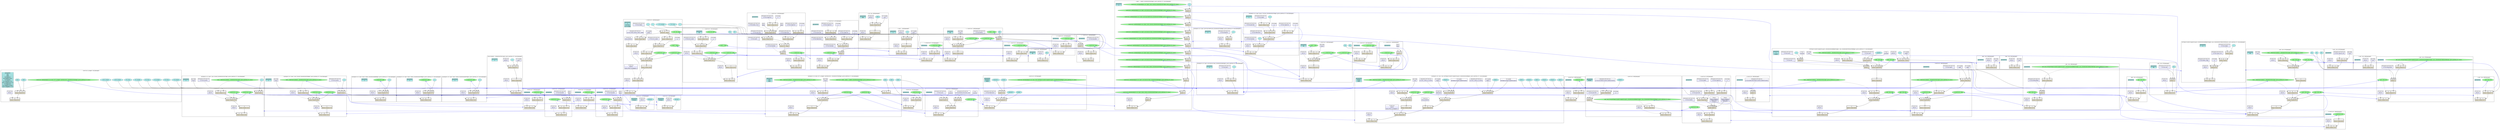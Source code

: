 digraph mindspore {
compound=true
subgraph cluster_0x15996e0d900{
id=cluster_0x15996e0d900
label="construct_wrapper.911[managed]"
fontname="Courier New"
node0x15996f1fa20_0[fontname="Courier New",shape=plaintext,label=<<table port='core'>
<tr><td port='0'>0</td><td port='1'>1</td></tr>
<tr><td colspan='2' bgcolor='cornsilk'>CNode([CNode]934)</td></tr>
</table>>,]
node0x15996f1f7c0_0[fontname="Courier New",shape=plaintext,label=<<table port='core'>
<tr><td port='0'>0</td><td port='1'>1</td><td port='2'>2</td></tr>
<tr><td colspan='3' bgcolor='cornsilk'>CNode([CNode]933)</td></tr>
</table>>,]
node0x1598e683930_0[fontname="Courier New",shape=plaintext,label=<<table port='core' cellborder='0' cellspacing='2' bgcolor='lavender'><tr><td bgcolor='white'>Primitive</td></tr><tr><td>Return</td></tr><tr><td align='left'></td></tr></table>>,]
node0x1598e6823d0_1[fontname="Courier New",shape=oval,label="construct.920[mindspore.nn.wrap.cell_wrapper.WithEvalCell_ID1484101704256get_parse_method_of_class]",style=filled,fillcolor=palegreen,URL="#cluster_0x15996e0aff8",]
node0x159969ca0b0_2[fontname="Courier New",shape=octagon,label="data",style=filled,fillcolor=paleturquoise,]
node0x159969cb290_3[fontname="Courier New",shape=octagon,label="label",style=filled,fillcolor=paleturquoise,]
node0x159969cb0f0_35[fontname="Courier New",shape=octagon,label="conv1.weight",style=filled,fillcolor=paleturquoise,]
node0x159969d3cb0_62[fontname="Courier New",shape=octagon,label="conv2.weight",style=filled,fillcolor=paleturquoise,]
node0x159969d15b0_84[fontname="Courier New",shape=octagon,label="fc1.bias",style=filled,fillcolor=paleturquoise,]
node0x159969d1dd0_85[fontname="Courier New",shape=octagon,label="fc1.weight",style=filled,fillcolor=paleturquoise,]
node0x159969d0a50_179[fontname="Courier New",shape=octagon,label="fc2.bias",style=filled,fillcolor=paleturquoise,]
node0x159969d18f0_180[fontname="Courier New",shape=octagon,label="fc2.weight",style=filled,fillcolor=paleturquoise,]
node0x159969d0f30_184[fontname="Courier New",shape=octagon,label="fc3.bias",style=filled,fillcolor=paleturquoise,]
node0x159969d5b90_185[fontname="Courier New",shape=octagon,label="fc3.weight",style=filled,fillcolor=paleturquoise,]
parameters_0x15996e0d900[shape=plaintext label=<<table bgcolor='paleturquoise' cellspacing='0' cellborder='1' border='0'><tr><td>parameters</td></tr><tr><td>data</td></tr><tr><td>label</td></tr><tr><td>fc3.bias[10,]</td></tr><tr><td>fc3.weight[10,84,]</td></tr><tr><td>fc2.bias[84,]</td></tr><tr><td>fc2.weight[84,120,]</td></tr><tr><td>conv2.weight[16,6,5,5,]</td></tr><tr><td>fc1.bias[120,]</td></tr><tr><td>fc1.weight[120,400,]</td></tr><tr><td>conv1.weight[6,1,5,5,]</td></tr>
</table>>,];}
subgraph cluster_0x15996e0aff0{
id=cluster_0x15996e0aff0
label="mindspore.nn.wrap.cell_wrapper.WithEvalCell_ID1484101704256get_parse_method_of_class[managed]"
fontname="Courier New"
node0x15996f1cd00_0[fontname="Courier New",shape=plaintext,label=<<table port='core'>
<tr><td port='0'>0</td><td port='1'>1</td></tr>
<tr><td colspan='2' bgcolor='cornsilk'>CNode([CNode]935)</td></tr>
</table>>,]
node0x15996f1bc60_0[fontname="Courier New",shape=plaintext,label=<<table port='core'>
<tr><td port='0'>0</td></tr>
<tr><td colspan='1' bgcolor='cornsilk'>CNode([CNode]932)</td></tr>
</table>>,]
node0x15996f1f0a0_0[fontname="Courier New",shape=plaintext,label=<<table port='core'>
<tr><td port='0'>0</td><td port='1'>1</td><td port='2'>2</td><td port='3'>3</td></tr>
<tr><td colspan='4' bgcolor='cornsilk'>CNode([CNode]929)</td></tr>
</table>>,]
node0x15996f18f40_0[fontname="Courier New",shape=plaintext,label=<<table port='core'>
<tr><td port='0'>0</td><td port='1'>1</td></tr>
<tr><td colspan='2' bgcolor='cornsilk'>CNode(outputs)</td></tr>
</table>>,]
node0x15996f1a960_0[fontname="Courier New",shape=plaintext,label=<<table port='core'>
<tr><td port='0'>0</td><td port='1'>1</td></tr>
<tr><td colspan='2' bgcolor='cornsilk'>CNode([CNode]914)</td></tr>
</table>>,]
node0x15992c90650_4[fontname="Courier New",shape=plaintext,label=<<table port='core' cellborder='0' cellspacing='2' bgcolor='lavender'><tr><td bgcolor='white'>Primitive</td></tr><tr><td>Return</td></tr><tr><td align='left'></td></tr></table>>,]
node0x15992c90410_5[fontname="Courier New",shape=plaintext,label=<<table port='core' cellborder='0' cellspacing='2' bgcolor='lavender'><tr><td bgcolor='white'>Primitive</td></tr><tr><td>Switch</td></tr><tr><td align='left'></td></tr></table>>,]
node0x15992c93a10_6[fontname="Courier New",shape=oval,label="✓construct.930",style=filled,fillcolor=palegreen,URL="#cluster_0x15996e0c238",]
node0x15992c936b0_7[fontname="Courier New",shape=oval,label="✗construct.931",style=filled,fillcolor=palegreen,URL="#cluster_0x15996e08258",]
node0x159969cc470_10[fontname="Courier New",shape=octagon,label="label",style=filled,fillcolor=paleturquoise,]
node0x159956a2a30_11[fontname="Courier New",shape=oval,label="construct.1185[__main__.LeNet5_ID1484101263248get_parse_method_of_class]",style=filled,fillcolor=palegreen,URL="#cluster_0x15996e0b918",]
node0x159969cc130_12[fontname="Courier New",shape=octagon,label="data",style=filled,fillcolor=paleturquoise,]
node0x159969cc470_312[fontname="Courier New",shape=octagon,label="label",style=filled,fillcolor=paleturquoise,]
node0x1598e6770f0_315[fontname="Courier New",shape=oval,label="bool_.949[functionbool__ID1484154792112get_parse_method_of_class]",style=filled,fillcolor=palegreen,URL="#cluster_0x15996e086e8",]
node0x1598e674990_316[fontname="Courier New",shape=plaintext,label=<<table port='core' cellborder='0' cellspacing='2' bgcolor='lavender'><tr><td bgcolor='white'>BoolImm</td></tr><tr><td>false</td></tr></table>>,]
parameters_0x15996e0aff0[shape=plaintext label=<<table bgcolor='paleturquoise' cellspacing='0' cellborder='1' border='0'><tr><td>parameters</td></tr><tr><td>data</td></tr><tr><td>label</td></tr></table>>,];}
subgraph cluster_0x15996e08250{
id=cluster_0x15996e08250
label="✗construct.931[managed]"
fontname="Courier New"
node0x15996f17c40_0[fontname="Courier New",shape=plaintext,label=<<table port='core'>
<tr><td port='0'>0</td><td port='1'>1</td></tr>
<tr><td colspan='2' bgcolor='cornsilk'>CNode([CNode]943)</td></tr>
</table>>,]
node0x15996f1caa0_0[fontname="Courier New",shape=plaintext,label=<<table port='core'>
<tr><td port='0'>0</td><td port='1'>1</td><td port='2'>2</td></tr>
<tr><td colspan='3' bgcolor='cornsilk'>CNode([CNode]928)</td></tr>
</table>>,]
node0x15992c92ed0_8[fontname="Courier New",shape=plaintext,label=<<table port='core' cellborder='0' cellspacing='2' bgcolor='lavender'><tr><td bgcolor='white'>Primitive</td></tr><tr><td>Return</td></tr><tr><td align='left'></td></tr></table>>,]
node0x15992c94430_9[fontname="Courier New",shape=oval,label="↓construct.927",style=filled,fillcolor=palegreen,URL="#cluster_0x15996e0a248",]
parameters_0x15996e08250[shape=plaintext label=<<table bgcolor='paleturquoise' cellspacing='0' cellborder='1' border='0'><tr><td>parameters</td></tr></table>>,];}
subgraph cluster_0x15996e0b910{
id=cluster_0x15996e0b910
label="__main__.LeNet5_ID1484101263248get_parse_method_of_class[managed]"
fontname="Courier New"
node0x15996f216a0_0[fontname="Courier New",shape=plaintext,label=<<table port='core'>
<tr><td port='0'>0</td><td port='1'>1</td></tr>
<tr><td colspan='2' bgcolor='cornsilk'>CNode([CNode]1187)</td></tr>
</table>>,]
node0x15996f21900_0[fontname="Courier New",shape=plaintext,label=<<table port='core'>
<tr><td port='0'>0</td><td port='1'>1</td></tr>
<tr><td colspan='2' bgcolor='cornsilk'>CNode(x)</td></tr>
</table>>,]
node0x15996f23580_0[fontname="Courier New",shape=plaintext,label=<<table port='core'>
<tr><td port='0'>0</td><td port='1'>1</td></tr>
<tr><td colspan='2' bgcolor='cornsilk'>CNode(x)</td></tr>
</table>>,]
node0x15996f22c00_0[fontname="Courier New",shape=plaintext,label=<<table port='core'>
<tr><td port='0'>0</td><td port='1'>1</td></tr>
<tr><td colspan='2' bgcolor='cornsilk'>CNode(x)</td></tr>
</table>>,]
node0x15996f27cc0_0[fontname="Courier New",shape=plaintext,label=<<table port='core'>
<tr><td port='0'>0</td><td port='1'>1</td></tr>
<tr><td colspan='2' bgcolor='cornsilk'>CNode(x)</td></tr>
</table>>,]
node0x15996f24d40_0[fontname="Courier New",shape=plaintext,label=<<table port='core'>
<tr><td port='0'>0</td><td port='1'>1</td></tr>
<tr><td colspan='2' bgcolor='cornsilk'>CNode(x)</td></tr>
</table>>,]
node0x15996f262a0_0[fontname="Courier New",shape=plaintext,label=<<table port='core'>
<tr><td port='0'>0</td><td port='1'>1</td></tr>
<tr><td colspan='2' bgcolor='cornsilk'>CNode(x)</td></tr>
</table>>,]
node0x15996f24ae0_0[fontname="Courier New",shape=plaintext,label=<<table port='core'>
<tr><td port='0'>0</td><td port='1'>1</td></tr>
<tr><td colspan='2' bgcolor='cornsilk'>CNode(x)</td></tr>
</table>>,]
node0x15996f19d80_0[fontname="Courier New",shape=plaintext,label=<<table port='core'>
<tr><td port='0'>0</td><td port='1'>1</td></tr>
<tr><td colspan='2' bgcolor='cornsilk'>CNode(x)</td></tr>
</table>>,]
node0x15996f19400_0[fontname="Courier New",shape=plaintext,label=<<table port='core'>
<tr><td port='0'>0</td><td port='1'>1</td></tr>
<tr><td colspan='2' bgcolor='cornsilk'>CNode(x)</td></tr>
</table>>,]
node0x15996f20ac0_0[fontname="Courier New",shape=plaintext,label=<<table port='core'>
<tr><td port='0'>0</td><td port='1'>1</td></tr>
<tr><td colspan='2' bgcolor='cornsilk'>CNode(x)</td></tr>
</table>>,]
node0x15996f1b2e0_0[fontname="Courier New",shape=plaintext,label=<<table port='core'>
<tr><td port='0'>0</td><td port='1'>1</td></tr>
<tr><td colspan='2' bgcolor='cornsilk'>CNode(x)</td></tr>
</table>>,]
node0x15996f1ae20_0[fontname="Courier New",shape=plaintext,label=<<table port='core'>
<tr><td port='0'>0</td><td port='1'>1</td></tr>
<tr><td colspan='2' bgcolor='cornsilk'>CNode(x)</td></tr>
</table>>,]
node0x159956a66f0_13[fontname="Courier New",shape=plaintext,label=<<table port='core' cellborder='0' cellspacing='2' bgcolor='lavender'><tr><td bgcolor='white'>Primitive</td></tr><tr><td>Return</td></tr><tr><td align='left'></td></tr></table>>,]
node0x15992ad2990_14[fontname="Courier New",shape=oval,label="construct.1019[mindspore.nn.layer.basic.Dense_ID1484101568768get_parse_method_of_class]",style=filled,fillcolor=palegreen,URL="#cluster_0x15996e0cb58",]
node0x15992ad3a70_15[fontname="Courier New",shape=oval,label="construct.1182[mindspore.nn.layer.activation.ReLU_ID1484101569648get_parse_method_of_class]",style=filled,fillcolor=palegreen,URL="#cluster_0x15996e07938",]
node0x15995790920_16[fontname="Courier New",shape=oval,label="construct.1069[mindspore.nn.layer.basic.Dense_ID1484101567888get_parse_method_of_class]",style=filled,fillcolor=palegreen,URL="#cluster_0x15996e118e8",]
node0x15995790a40_17[fontname="Courier New",shape=oval,label="construct.1182[mindspore.nn.layer.activation.ReLU_ID1484101569648get_parse_method_of_class]",style=filled,fillcolor=palegreen,URL="#cluster_0x15996e07938",]
node0x1599579ed80_18[fontname="Courier New",shape=oval,label="construct.1118[mindspore.nn.layer.basic.Dense_ID1484101508688get_parse_method_of_class]",style=filled,fillcolor=palegreen,URL="#cluster_0x15996e15438",]
node0x159957a0880_19[fontname="Courier New",shape=oval,label="construct.1184[mindspore.nn.layer.basic.Flatten_ID1484101615760get_parse_method_of_class]",style=filled,fillcolor=palegreen,URL="#cluster_0x15996e181d8",]
node0x159957a0be0_20[fontname="Courier New",shape=oval,label="construct.1183[mindspore.nn.layer.pooling.MaxPool2d_ID1484101570288get_parse_method_of_class]",style=filled,fillcolor=palegreen,URL="#cluster_0x15996e178b8",]
node0x159957a0400_21[fontname="Courier New",shape=oval,label="construct.1182[mindspore.nn.layer.activation.ReLU_ID1484101569648get_parse_method_of_class]",style=filled,fillcolor=palegreen,URL="#cluster_0x15996e07938",]
node0x159957932c0_22[fontname="Courier New",shape=oval,label="construct.1165[mindspore.nn.layer.conv.Conv2d_ID1484101507968get_parse_method_of_class]",style=filled,fillcolor=palegreen,URL="#cluster_0x15996e20f48",]
node0x15992c94550_23[fontname="Courier New",shape=oval,label="construct.1183[mindspore.nn.layer.pooling.MaxPool2d_ID1484101570288get_parse_method_of_class]",style=filled,fillcolor=palegreen,URL="#cluster_0x15996e178b8",]
node0x15992ac9990_24[fontname="Courier New",shape=oval,label="construct.1182[mindspore.nn.layer.activation.ReLU_ID1484101569648get_parse_method_of_class]",style=filled,fillcolor=palegreen,URL="#cluster_0x15996e07938",]
node0x159957a0ac0_25[fontname="Courier New",shape=oval,label="construct.1174[mindspore.nn.layer.conv.Conv2d_ID1484101132176get_parse_method_of_class]",style=filled,fillcolor=palegreen,URL="#cluster_0x15996e1aae8",]
node0x159969ce350_26[fontname="Courier New",shape=octagon,label="x",style=filled,fillcolor=paleturquoise,]
parameters_0x15996e0b910[shape=plaintext label=<<table bgcolor='paleturquoise' cellspacing='0' cellborder='1' border='0'><tr><td>parameters</td></tr><tr><td>x</td></tr></table>>,];}
subgraph cluster_0x15996e1aae0{
id=cluster_0x15996e1aae0
label="mindspore.nn.layer.conv.Conv2d_ID1484101132176get_parse_method_of_class[managed]"
fontname="Courier New"
node0x15996c92f70_0[fontname="Courier New",shape=plaintext,label=<<table port='core'>
<tr><td port='0'>0</td><td port='1'>1</td></tr>
<tr><td colspan='2' bgcolor='cornsilk'>CNode([CNode]1188)</td></tr>
</table>>,]
node0x15996c984f0_0[fontname="Courier New",shape=plaintext,label=<<table port='core'>
<tr><td port='0'>0</td></tr>
<tr><td colspan='1' bgcolor='cornsilk'>CNode([CNode]1181)</td></tr>
</table>>,]
node0x15996c98290_0[fontname="Courier New",shape=plaintext,label=<<table port='core'>
<tr><td port='0'>0</td><td port='1'>1</td><td port='2'>2</td><td port='3'>3</td></tr>
<tr><td colspan='4' bgcolor='cornsilk'>CNode([CNode]1178)</td></tr>
</table>>,]
node0x15996c92ab0_0[fontname="Courier New",shape=plaintext,label=<<table port='core'>
<tr><td port='0'>0</td><td port='1'>1</td><td port='2'>2</td></tr>
<tr><td colspan='3' bgcolor='cornsilk'>CNode(output)</td></tr>
</table>>,]
node0x15996c90970_0[fontname="Courier New",shape=plaintext,label=<<table port='core'>
<tr><td port='0'>0</td><td port='1'>1</td></tr>
<tr><td colspan='2' bgcolor='cornsilk'>CNode([CNode]1173)</td></tr>
</table>>,]
node0x159957a1a80_27[fontname="Courier New",shape=plaintext,label=<<table port='core' cellborder='0' cellspacing='2' bgcolor='lavender'><tr><td bgcolor='white'>Primitive</td></tr><tr><td>Return</td></tr><tr><td align='left'></td></tr></table>>,]
node0x1599579e480_28[fontname="Courier New",shape=plaintext,label=<<table port='core' cellborder='0' cellspacing='2' bgcolor='lavender'><tr><td bgcolor='white'>Primitive</td></tr><tr><td>Switch</td></tr><tr><td align='left'></td></tr></table>>,]
node0x159957a0760_29[fontname="Courier New",shape=oval,label="✓construct.1179",style=filled,fillcolor=palegreen,URL="#cluster_0x15996e1d3f8",]
node0x159957a0520_30[fontname="Courier New",shape=oval,label="✗construct.1180",style=filled,fillcolor=palegreen,URL="#cluster_0x15996e1fd08",]
node0x15995793740_33[fontname="Courier New",shape=plaintext,label=<<table port='core' cellborder='0' cellspacing='2' bgcolor='lavender'><tr><td bgcolor='white'>DoSignaturePrimitive</td></tr><tr><td>S-Prim-Conv2D</td></tr><tr><td align='left'></td></tr></table>>,]
node0x159969d66f0_34[fontname="Courier New",shape=octagon,label="x",style=filled,fillcolor=paleturquoise,]
node0x15995783000_42[fontname="Courier New",shape=oval,label="bool_.949[functionbool__ID1484154792112get_parse_method_of_class]",style=filled,fillcolor=palegreen,URL="#cluster_0x15996e086e8",]
node0x159957921e0_43[fontname="Courier New",shape=plaintext,label=<<table port='core' cellborder='0' cellspacing='2' bgcolor='lavender'><tr><td bgcolor='white'>BoolImm</td></tr><tr><td>false</td></tr></table>>,]
parameters_0x15996e1aae0[shape=plaintext label=<<table bgcolor='paleturquoise' cellspacing='0' cellborder='1' border='0'><tr><td>parameters</td></tr><tr><td>x</td></tr></table>>,];}
subgraph cluster_0x15996e1fd00{
id=cluster_0x15996e1fd00
label="✗construct.1180[managed]"
fontname="Courier New"
node0x15996c98030_0[fontname="Courier New",shape=plaintext,label=<<table port='core'>
<tr><td port='0'>0</td><td port='1'>1</td></tr>
<tr><td colspan='2' bgcolor='cornsilk'>CNode([CNode]1198)</td></tr>
</table>>,]
node0x15996c957d0_0[fontname="Courier New",shape=plaintext,label=<<table port='core'>
<tr><td port='0'>0</td><td port='1'>1</td></tr>
<tr><td colspan='2' bgcolor='cornsilk'>CNode([CNode]1177)</td></tr>
</table>>,]
node0x1599579e120_31[fontname="Courier New",shape=plaintext,label=<<table port='core' cellborder='0' cellspacing='2' bgcolor='lavender'><tr><td bgcolor='white'>Primitive</td></tr><tr><td>Return</td></tr><tr><td align='left'></td></tr></table>>,]
node0x1599579fc20_32[fontname="Courier New",shape=oval,label="↓construct.1176",style=filled,fillcolor=palegreen,URL="#cluster_0x15996e213d8",]
parameters_0x15996e1fd00[shape=plaintext label=<<table bgcolor='paleturquoise' cellspacing='0' cellborder='1' border='0'><tr><td>parameters</td></tr></table>>,];}
subgraph cluster_0x15996e213d0{
id=cluster_0x15996e213d0
label="↓construct.1176[managed]"
fontname="Courier New"
node0x15996c98750_0[fontname="Courier New",shape=plaintext,label=<<table port='core'>
<tr><td port='0'>0</td><td port='1'>1</td></tr>
<tr><td colspan='2' bgcolor='cornsilk'>CNode([CNode]1210)</td></tr>
</table>>,]
node0x1599579d4c0_36[fontname="Courier New",shape=plaintext,label=<<table port='core' cellborder='0' cellspacing='2' bgcolor='lavender'><tr><td bgcolor='white'>Primitive</td></tr><tr><td>Return</td></tr><tr><td align='left'></td></tr></table>>,]
node0x159969d59f0_37[fontname="Courier New",shape=octagon,label="Φoutput",style=filled,fillcolor=paleturquoise,]
parameters_0x15996e213d0[shape=plaintext label=<<table bgcolor='paleturquoise' cellspacing='0' cellborder='1' border='0'><tr><td>parameters</td></tr><tr><td>Φoutput</td></tr></table>>,];}
subgraph cluster_0x15996e1d3f0{
id=cluster_0x15996e1d3f0
label="✓construct.1179[managed]"
fontname="Courier New"
node0x15996c94270_0[fontname="Courier New",shape=plaintext,label=<<table port='core'>
<tr><td port='0'>0</td><td port='1'>1</td></tr>
<tr><td colspan='2' bgcolor='cornsilk'>CNode([CNode]1197)</td></tr>
</table>>,]
node0x15996c8fff0_0[fontname="Courier New",shape=plaintext,label=<<table port='core'>
<tr><td port='0'>0</td><td port='1'>1</td></tr>
<tr><td colspan='2' bgcolor='cornsilk'>CNode([CNode]1175)</td></tr>
</table>>,]
node0x15996c963b0_0[fontname="Courier New",shape=plaintext,label=<<table port='core'>
<tr><td port='0'>0</td><td port='1'>1</td><td port='2'>2</td></tr>
<tr><td colspan='3' bgcolor='cornsilk'>CNode(output)</td></tr>
</table>>,]
node0x159957943a0_38[fontname="Courier New",shape=plaintext,label=<<table port='core' cellborder='0' cellspacing='2' bgcolor='lavender'><tr><td bgcolor='white'>Primitive</td></tr><tr><td>Return</td></tr><tr><td align='left'></td></tr></table>>,]
node0x15995793e00_39[fontname="Courier New",shape=oval,label="↓construct.1176",style=filled,fillcolor=palegreen,URL="#cluster_0x15996e213d8",]
node0x15995788fa0_40[fontname="Courier New",shape=plaintext,label=<<table port='core' cellborder='0' cellspacing='2' bgcolor='lavender'><tr><td bgcolor='white'>DoSignaturePrimitive</td></tr><tr><td>S-Prim-BiasAdd</td></tr><tr><td align='left'></td></tr></table>>,]
node0x15995791100_41[fontname="Courier New",shape=plaintext,label=<<table port='core' cellborder='0' cellspacing='2' bgcolor='lavender'><tr><td bgcolor='white'>None</td></tr><tr><td>None</td></tr></table>>,]
parameters_0x15996e1d3f0[shape=plaintext label=<<table bgcolor='paleturquoise' cellspacing='0' cellborder='1' border='0'><tr><td>parameters</td></tr></table>>,];}
subgraph cluster_0x15996e086e0{
id=cluster_0x15996e086e0
label="functionbool__ID1484154792112get_parse_method_of_class[managed]"
fontname="Courier New"
node0x15996f1a700_0[fontname="Courier New",shape=plaintext,label=<<table port='core'>
<tr><td port='0'>0</td><td port='1'>1</td></tr>
<tr><td colspan='2' bgcolor='cornsilk'>CNode([CNode]1186)</td></tr>
</table>>,]
node0x15996f1cf60_0[fontname="Courier New",shape=plaintext,label=<<table port='core'>
<tr><td port='0'>0</td></tr>
<tr><td colspan='1' bgcolor='cornsilk'>CNode([CNode]948)</td></tr>
</table>>,]
node0x15996f1d8e0_0[fontname="Courier New",shape=plaintext,label=<<table port='core'>
<tr><td port='0'>0</td><td port='1'>1</td><td port='2'>2</td></tr>
<tr><td colspan='3' bgcolor='cornsilk'>CNode([CNode]947)</td></tr>
</table>>,]
node0x1598e675290_44[fontname="Courier New",shape=plaintext,label=<<table port='core' cellborder='0' cellspacing='2' bgcolor='lavender'><tr><td bgcolor='white'>Primitive</td></tr><tr><td>Return</td></tr><tr><td align='left'></td></tr></table>>,]
node0x1598e674cf0_45[fontname="Courier New",shape=plaintext,label=<<table port='core' cellborder='0' cellspacing='2' bgcolor='lavender'><tr><td bgcolor='white'>Primitive</td></tr><tr><td>getattr</td></tr><tr><td align='left'></td></tr></table>>,]
node0x159969cf1f0_46[fontname="Courier New",shape=octagon,label="x",style=filled,fillcolor=paleturquoise,]
node0x1598e677330_47[fontname="Courier New",shape=plaintext,label=<<table port='core' cellborder='0' cellspacing='2' bgcolor='lavender'><tr><td bgcolor='white'>StringImm</td></tr><tr><td>__bool__</td></tr></table>>,]
parameters_0x15996e086e0[shape=plaintext label=<<table bgcolor='paleturquoise' cellspacing='0' cellborder='1' border='0'><tr><td>parameters</td></tr><tr><td>x</td></tr></table>>,];}
subgraph cluster_0x15996e07930{
id=cluster_0x15996e07930
label="mindspore.nn.layer.activation.ReLU_ID1484101569648get_parse_method_of_class[managed]"
fontname="Courier New"
node0x15996f41080_0[fontname="Courier New",shape=plaintext,label=<<table port='core'>
<tr><td port='0'>0</td><td port='1'>1</td></tr>
<tr><td colspan='2' bgcolor='cornsilk'>CNode([CNode]1189)</td></tr>
</table>>,]
node0x15996f41a00_0[fontname="Courier New",shape=plaintext,label=<<table port='core'>
<tr><td port='0'>0</td><td port='1'>1</td></tr>
<tr><td colspan='2' bgcolor='cornsilk'>CNode([CNode]1060)</td></tr>
</table>>,]
node0x15992ac77d0_48[fontname="Courier New",shape=plaintext,label=<<table port='core' cellborder='0' cellspacing='2' bgcolor='lavender'><tr><td bgcolor='white'>Primitive</td></tr><tr><td>Return</td></tr><tr><td align='left'></td></tr></table>>,]
node0x15995791c40_49[fontname="Courier New",shape=plaintext,label=<<table port='core' cellborder='0' cellspacing='2' bgcolor='lavender'><tr><td bgcolor='white'>DoSignaturePrimitive</td></tr><tr><td>S-Prim-ReLU</td></tr><tr><td align='left'></td></tr></table>>,]
node0x159969cc7b0_50[fontname="Courier New",shape=octagon,label="x",style=filled,fillcolor=paleturquoise,]
parameters_0x15996e07930[shape=plaintext label=<<table bgcolor='paleturquoise' cellspacing='0' cellborder='1' border='0'><tr><td>parameters</td></tr><tr><td>x</td></tr></table>>,];}
subgraph cluster_0x15996e178b0{
id=cluster_0x15996e178b0
label="mindspore.nn.layer.pooling.MaxPool2d_ID1484101570288get_parse_method_of_class[managed]"
fontname="Courier New"
node0x15996c83610_0[fontname="Courier New",shape=plaintext,label=<<table port='core'>
<tr><td port='0'>0</td><td port='1'>1</td></tr>
<tr><td colspan='2' bgcolor='cornsilk'>CNode([CNode]1190)</td></tr>
</table>>,]
node0x15996c7f5f0_0[fontname="Courier New",shape=plaintext,label=<<table port='core'>
<tr><td port='0'>0</td><td port='1'>1</td></tr>
<tr><td colspan='2' bgcolor='cornsilk'>CNode(out)</td></tr>
</table>>,]
node0x1599579d820_51[fontname="Courier New",shape=plaintext,label=<<table port='core' cellborder='0' cellspacing='2' bgcolor='lavender'><tr><td bgcolor='white'>Primitive</td></tr><tr><td>Return</td></tr><tr><td align='left'></td></tr></table>>,]
node0x15992accb10_52[fontname="Courier New",shape=plaintext,label=<<table port='core' cellborder='0' cellspacing='2' bgcolor='lavender'><tr><td bgcolor='white'>DoSignaturePrimitive</td></tr><tr><td>S-Prim-MaxPool</td></tr><tr><td align='left'></td></tr></table>>,]
node0x159969d3970_53[fontname="Courier New",shape=octagon,label="x",style=filled,fillcolor=paleturquoise,]
parameters_0x15996e178b0[shape=plaintext label=<<table bgcolor='paleturquoise' cellspacing='0' cellborder='1' border='0'><tr><td>parameters</td></tr><tr><td>x</td></tr></table>>,];}
subgraph cluster_0x15996e20f40{
id=cluster_0x15996e20f40
label="mindspore.nn.layer.conv.Conv2d_ID1484101507968get_parse_method_of_class[managed]"
fontname="Courier New"
node0x15996c92d10_0[fontname="Courier New",shape=plaintext,label=<<table port='core'>
<tr><td port='0'>0</td><td port='1'>1</td></tr>
<tr><td colspan='2' bgcolor='cornsilk'>CNode([CNode]1191)</td></tr>
</table>>,]
node0x15996c96ad0_0[fontname="Courier New",shape=plaintext,label=<<table port='core'>
<tr><td port='0'>0</td></tr>
<tr><td colspan='1' bgcolor='cornsilk'>CNode([CNode]1172)</td></tr>
</table>>,]
node0x15996c91c70_0[fontname="Courier New",shape=plaintext,label=<<table port='core'>
<tr><td port='0'>0</td><td port='1'>1</td><td port='2'>2</td><td port='3'>3</td></tr>
<tr><td colspan='4' bgcolor='cornsilk'>CNode([CNode]1169)</td></tr>
</table>>,]
node0x15996c886d0_0[fontname="Courier New",shape=plaintext,label=<<table port='core'>
<tr><td port='0'>0</td><td port='1'>1</td><td port='2'>2</td></tr>
<tr><td colspan='3' bgcolor='cornsilk'>CNode(output)</td></tr>
</table>>,]
node0x15996c904b0_0[fontname="Courier New",shape=plaintext,label=<<table port='core'>
<tr><td port='0'>0</td><td port='1'>1</td></tr>
<tr><td colspan='2' bgcolor='cornsilk'>CNode([CNode]1164)</td></tr>
</table>>,]
node0x15995792780_54[fontname="Courier New",shape=plaintext,label=<<table port='core' cellborder='0' cellspacing='2' bgcolor='lavender'><tr><td bgcolor='white'>Primitive</td></tr><tr><td>Return</td></tr><tr><td align='left'></td></tr></table>>,]
node0x159957848c0_55[fontname="Courier New",shape=plaintext,label=<<table port='core' cellborder='0' cellspacing='2' bgcolor='lavender'><tr><td bgcolor='white'>Primitive</td></tr><tr><td>Switch</td></tr><tr><td align='left'></td></tr></table>>,]
node0x159957a2020_56[fontname="Courier New",shape=oval,label="✓construct.1170",style=filled,fillcolor=palegreen,URL="#cluster_0x15996e1b898",]
node0x159957a1f00_57[fontname="Courier New",shape=oval,label="✗construct.1171",style=filled,fillcolor=palegreen,URL="#cluster_0x15996e1e1a8",]
node0x15995785640_60[fontname="Courier New",shape=plaintext,label=<<table port='core' cellborder='0' cellspacing='2' bgcolor='lavender'><tr><td bgcolor='white'>DoSignaturePrimitive</td></tr><tr><td>S-Prim-Conv2D</td></tr><tr><td align='left'></td></tr></table>>,]
node0x159969d3b10_61[fontname="Courier New",shape=octagon,label="x",style=filled,fillcolor=paleturquoise,]
node0x15995790c80_69[fontname="Courier New",shape=oval,label="bool_.949[functionbool__ID1484154792112get_parse_method_of_class]",style=filled,fillcolor=palegreen,URL="#cluster_0x15996e086e8",]
node0x159957920c0_70[fontname="Courier New",shape=plaintext,label=<<table port='core' cellborder='0' cellspacing='2' bgcolor='lavender'><tr><td bgcolor='white'>BoolImm</td></tr><tr><td>false</td></tr></table>>,]
parameters_0x15996e20f40[shape=plaintext label=<<table bgcolor='paleturquoise' cellspacing='0' cellborder='1' border='0'><tr><td>parameters</td></tr><tr><td>x</td></tr></table>>,];}
subgraph cluster_0x15996e1e1a0{
id=cluster_0x15996e1e1a0
label="✗construct.1171[managed]"
fontname="Courier New"
node0x15996c8fd90_0[fontname="Courier New",shape=plaintext,label=<<table port='core'>
<tr><td port='0'>0</td><td port='1'>1</td></tr>
<tr><td colspan='2' bgcolor='cornsilk'>CNode([CNode]1200)</td></tr>
</table>>,]
node0x15996c94990_0[fontname="Courier New",shape=plaintext,label=<<table port='core'>
<tr><td port='0'>0</td><td port='1'>1</td></tr>
<tr><td colspan='2' bgcolor='cornsilk'>CNode([CNode]1168)</td></tr>
</table>>,]
node0x159957a1cc0_58[fontname="Courier New",shape=plaintext,label=<<table port='core' cellborder='0' cellspacing='2' bgcolor='lavender'><tr><td bgcolor='white'>Primitive</td></tr><tr><td>Return</td></tr><tr><td align='left'></td></tr></table>>,]
node0x1599579ea20_59[fontname="Courier New",shape=oval,label="↓construct.1167",style=filled,fillcolor=palegreen,URL="#cluster_0x15996e1bd28",]
parameters_0x15996e1e1a0[shape=plaintext label=<<table bgcolor='paleturquoise' cellspacing='0' cellborder='1' border='0'><tr><td>parameters</td></tr></table>>,];}
subgraph cluster_0x15996e1bd20{
id=cluster_0x15996e1bd20
label="↓construct.1167[managed]"
fontname="Courier New"
node0x15996c90710_0[fontname="Courier New",shape=plaintext,label=<<table port='core'>
<tr><td port='0'>0</td><td port='1'>1</td></tr>
<tr><td colspan='2' bgcolor='cornsilk'>CNode([CNode]1211)</td></tr>
</table>>,]
node0x159957906e0_63[fontname="Courier New",shape=plaintext,label=<<table port='core' cellborder='0' cellspacing='2' bgcolor='lavender'><tr><td bgcolor='white'>Primitive</td></tr><tr><td>Return</td></tr><tr><td align='left'></td></tr></table>>,]
node0x159969d0d90_64[fontname="Courier New",shape=octagon,label="Φoutput",style=filled,fillcolor=paleturquoise,]
parameters_0x15996e1bd20[shape=plaintext label=<<table bgcolor='paleturquoise' cellspacing='0' cellborder='1' border='0'><tr><td>parameters</td></tr><tr><td>Φoutput</td></tr></table>>,];}
subgraph cluster_0x15996e1b890{
id=cluster_0x15996e1b890
label="✓construct.1170[managed]"
fontname="Courier New"
node0x15996c96870_0[fontname="Courier New",shape=plaintext,label=<<table port='core'>
<tr><td port='0'>0</td><td port='1'>1</td></tr>
<tr><td colspan='2' bgcolor='cornsilk'>CNode([CNode]1199)</td></tr>
</table>>,]
node0x15996c912f0_0[fontname="Courier New",shape=plaintext,label=<<table port='core'>
<tr><td port='0'>0</td><td port='1'>1</td></tr>
<tr><td colspan='2' bgcolor='cornsilk'>CNode([CNode]1166)</td></tr>
</table>>,]
node0x15996c91090_0[fontname="Courier New",shape=plaintext,label=<<table port='core'>
<tr><td port='0'>0</td><td port='1'>1</td><td port='2'>2</td></tr>
<tr><td colspan='3' bgcolor='cornsilk'>CNode(output)</td></tr>
</table>>,]
node0x1599579e5a0_65[fontname="Courier New",shape=plaintext,label=<<table port='core' cellborder='0' cellspacing='2' bgcolor='lavender'><tr><td bgcolor='white'>Primitive</td></tr><tr><td>Return</td></tr><tr><td align='left'></td></tr></table>>,]
node0x1599579fe60_66[fontname="Courier New",shape=oval,label="↓construct.1167",style=filled,fillcolor=palegreen,URL="#cluster_0x15996e1bd28",]
node0x15995798840_67[fontname="Courier New",shape=plaintext,label=<<table port='core' cellborder='0' cellspacing='2' bgcolor='lavender'><tr><td bgcolor='white'>DoSignaturePrimitive</td></tr><tr><td>S-Prim-BiasAdd</td></tr><tr><td align='left'></td></tr></table>>,]
node0x1599579efc0_68[fontname="Courier New",shape=plaintext,label=<<table port='core' cellborder='0' cellspacing='2' bgcolor='lavender'><tr><td bgcolor='white'>None</td></tr><tr><td>None</td></tr></table>>,]
parameters_0x15996e1b890[shape=plaintext label=<<table bgcolor='paleturquoise' cellspacing='0' cellborder='1' border='0'><tr><td>parameters</td></tr></table>>,];}
subgraph cluster_0x15996e181d0{
id=cluster_0x15996e181d0
label="mindspore.nn.layer.basic.Flatten_ID1484101615760get_parse_method_of_class[managed]"
fontname="Courier New"
node0x15996c7dbd0_0[fontname="Courier New",shape=plaintext,label=<<table port='core'>
<tr><td port='0'>0</td><td port='1'>1</td></tr>
<tr><td colspan='2' bgcolor='cornsilk'>CNode([CNode]1192)</td></tr>
</table>>,]
node0x15996c83ad0_0[fontname="Courier New",shape=plaintext,label=<<table port='core'>
<tr><td port='0'>0</td><td port='1'>1</td><td port='2'>2</td></tr>
<tr><td colspan='3' bgcolor='cornsilk'>CNode([CNode]1163)</td></tr>
</table>>,]
node0x15996c7ea10_0[fontname="Courier New",shape=plaintext,label=<<table port='core'>
<tr><td port='0'>0</td><td port='1'>1</td><td port='2'>2</td></tr>
<tr><td colspan='3' bgcolor='cornsilk'>CNode([CNode]1162)</td></tr>
</table>>,]
node0x15996c82310_0[fontname="Courier New",shape=plaintext,label=<<table port='core'>
<tr><td port='0'>0</td><td port='1'>1</td></tr>
<tr><td colspan='2' bgcolor='cornsilk'>CNode([CNode]1161)</td></tr>
</table>>,]
node0x15996c81990_0[fontname="Courier New",shape=plaintext,label=<<table port='core'>
<tr><td port='0'>0</td><td port='1'>1</td><td port='2'>2</td></tr>
<tr><td colspan='3' bgcolor='cornsilk'>CNode([CNode]1160)</td></tr>
</table>>,]
node0x15996c74d50_0[fontname="Courier New",shape=plaintext,label=<<table port='core'>
<tr><td port='0'>0</td><td port='1'>1</td></tr>
<tr><td colspan='2' bgcolor='cornsilk'>CNode([CNode]1159)</td></tr>
</table>>,]
node0x159957a0d00_71[fontname="Courier New",shape=plaintext,label=<<table port='core' cellborder='0' cellspacing='2' bgcolor='lavender'><tr><td bgcolor='white'>Primitive</td></tr><tr><td>Return</td></tr><tr><td align='left'></td></tr></table>>,]
node0x15992c8a8f0_72[fontname="Courier New",shape=plaintext,label=<<table port='core' cellborder='0' cellspacing='2' bgcolor='lavender'><tr><td bgcolor='white'>DoSignaturePrimitive</td></tr><tr><td>S-Prim-Reshape</td></tr><tr><td align='left'></td></tr></table>>,]
node0x159969d1270_73[fontname="Courier New",shape=octagon,label="x",style=filled,fillcolor=paleturquoise,]
node0x15992acc210_74[fontname="Courier New",shape=plaintext,label=<<table port='core' cellborder='0' cellspacing='2' bgcolor='lavender'><tr><td bgcolor='white'>DoSignaturePrimitive</td></tr><tr><td>S-Prim-MakeTuple</td></tr><tr><td align='left'></td></tr></table>>,]
node0x15992c92150_75[fontname="Courier New",shape=plaintext,label=<<table port='core' cellborder='0' cellspacing='2' bgcolor='lavender'><tr><td bgcolor='white'>DoSignaturePrimitive</td></tr><tr><td>S-Prim-negative</td></tr><tr><td align='left'></td></tr></table>>,]
node0x1599579f8c0_76[fontname="Courier New",shape=plaintext,label=<<table port='core' cellborder='0' cellspacing='2' bgcolor='lavender'><tr><td bgcolor='white'>Int64Imm</td></tr><tr><td>1</td></tr></table>>,]
node0x15992c8c750_77[fontname="Courier New",shape=plaintext,label=<<table port='core' cellborder='0' cellspacing='2' bgcolor='lavender'><tr><td bgcolor='white'>DoSignaturePrimitive</td></tr><tr><td>S-Prim-getitem</td></tr><tr><td align='left'></td></tr></table>>,]
node0x1599579f440_78[fontname="Courier New",shape=plaintext,label=<<table port='core' cellborder='0' cellspacing='2' bgcolor='lavender'><tr><td bgcolor='white'>Int64Imm</td></tr><tr><td>0</td></tr></table>>,]
node0x15992c895d0_79[fontname="Courier New",shape=plaintext,label=<<table port='core' cellborder='0' cellspacing='2' bgcolor='lavender'><tr><td bgcolor='white'>DoSignaturePrimitive</td></tr><tr><td>S-Prim-Shape</td></tr><tr><td align='left'></td></tr></table>>,]
node0x159969d1270_80[fontname="Courier New",shape=octagon,label="x",style=filled,fillcolor=paleturquoise,]
parameters_0x15996e181d0[shape=plaintext label=<<table bgcolor='paleturquoise' cellspacing='0' cellborder='1' border='0'><tr><td>parameters</td></tr><tr><td>x</td></tr></table>>,];}
subgraph cluster_0x15996e15430{
id=cluster_0x15996e15430
label="mindspore.nn.layer.basic.Dense_ID1484101508688get_parse_method_of_class[managed]"
fontname="Courier New"
node0x15996c7de30_0[fontname="Courier New",shape=plaintext,label=<<table port='core'>
<tr><td port='0'>0</td><td port='1'>1</td></tr>
<tr><td colspan='2' bgcolor='cornsilk'>CNode([CNode]1193)</td></tr>
</table>>,]
node0x15996c9fbb0_0[fontname="Courier New",shape=plaintext,label=<<table port='core'>
<tr><td port='0'>0</td><td port='1'>1</td><td port='2'>2</td><td port='3'>3</td></tr>
<tr><td colspan='4' bgcolor='cornsilk'>CNode([CNode]1275)</td></tr>
</table>>,]
node0x159957a13c0_81[fontname="Courier New",shape=plaintext,label=<<table port='core' cellborder='0' cellspacing='2' bgcolor='lavender'><tr><td bgcolor='white'>Primitive</td></tr><tr><td>Return</td></tr><tr><td align='left'></td></tr></table>>,]
node0x1599579fb00_82[fontname="Courier New",shape=oval,label="L-construct.1260",style=filled,fillcolor=palegreen,URL="#cluster_0x15996e1af78",]
node0x159969cd170_83[fontname="Courier New",shape=octagon,label="x",style=filled,fillcolor=paleturquoise,]
parameters_0x15996e15430[shape=plaintext label=<<table bgcolor='paleturquoise' cellspacing='0' cellborder='1' border='0'><tr><td>parameters</td></tr><tr><td>x</td></tr></table>>,];}
subgraph cluster_0x15996e1af70{
id=cluster_0x15996e1af70
label="L-construct.1260[managed]"
fontname="Courier New"
node0x15996c79950_0[fontname="Courier New",shape=plaintext,label=<<table port='core'>
<tr><td port='0'>0</td><td port='1'>1</td></tr>
<tr><td colspan='2' bgcolor='cornsilk'>CNode([CNode]1195)</td></tr>
</table>>,]
node0x15996c77350_0[fontname="Courier New",shape=plaintext,label=<<table port='core'>
<tr><td port='0'>0</td><td port='1'>1</td><td port='2'>2</td></tr>
<tr><td colspan='3' bgcolor='cornsilk'>CNode([CNode]1059)</td></tr>
</table>>,]
node0x15996c769d0_0[fontname="Courier New",shape=plaintext,label=<<table port='core'>
<tr><td port='0'>0</td><td port='1'>1</td></tr>
<tr><td colspan='2' bgcolor='cornsilk'>CNode([CNode]1009)</td></tr>
</table>>,]
node0x15996c7a9f0_0[fontname="Courier New",shape=plaintext,label=<<table port='core'>
<tr><td port='0'>0</td><td port='1'>1</td><td port='2'>2</td></tr>
<tr><td colspan='3' bgcolor='cornsilk'>CNode([CNode]1008)</td></tr>
</table>>,]
node0x15996c74fb0_0[fontname="Courier New",shape=plaintext,label=<<table port='core'>
<tr><td port='0'>0</td><td port='1'>1</td></tr>
<tr><td colspan='2' bgcolor='cornsilk'>CNode(Φx_shape)</td></tr>
</table>>,]
node0x15996c77810_0[fontname="Courier New",shape=plaintext,label=<<table port='core'>
<tr><td port='0'>0</td></tr>
<tr><td colspan='1' bgcolor='cornsilk'>CNode([CNode]1058)</td></tr>
</table>>,]
node0x15996c77cd0_0[fontname="Courier New",shape=plaintext,label=<<table port='core'>
<tr><td port='0'>0</td><td port='1'>1</td><td port='2'>2</td><td port='3'>3</td></tr>
<tr><td colspan='4' bgcolor='cornsilk'>CNode([CNode]1055)</td></tr>
</table>>,]
node0x15996c73f10_0[fontname="Courier New",shape=plaintext,label=<<table port='core'>
<tr><td port='0'>0</td><td port='1'>1</td></tr>
<tr><td colspan='2' bgcolor='cornsilk'>CNode([CNode]1015)</td></tr>
</table>>,]
node0x15996c74630_0[fontname="Courier New",shape=plaintext,label=<<table port='core'>
<tr><td port='0'>0</td><td port='1'>1</td><td port='2'>2</td></tr>
<tr><td colspan='3' bgcolor='cornsilk'>CNode([CNode]1014)</td></tr>
</table>>,]
node0x15996c78190_0[fontname="Courier New",shape=plaintext,label=<<table port='core'>
<tr><td port='0'>0</td><td port='1'>1</td></tr>
<tr><td colspan='2' bgcolor='cornsilk'>CNode([CNode]1012)</td></tr>
</table>>,]
node0x15992ad2cf0_86[fontname="Courier New",shape=plaintext,label=<<table port='core' cellborder='0' cellspacing='2' bgcolor='lavender'><tr><td bgcolor='white'>Primitive</td></tr><tr><td>Return</td></tr><tr><td align='left'></td></tr></table>>,]
node0x15992ad34d0_87[fontname="Courier New",shape=plaintext,label=<<table port='core' cellborder='0' cellspacing='2' bgcolor='lavender'><tr><td bgcolor='white'>Primitive</td></tr><tr><td>Depend</td></tr><tr><td align='left'></td></tr><tr><td align='left'>side_effect_propagate 1</td></tr></table>>,]
node0x15992ad2ab0_88[fontname="Courier New",shape=plaintext,label=<<table port='core' cellborder='0' cellspacing='2' bgcolor='lavender'><tr><td bgcolor='white'>Primitive</td></tr><tr><td>stop_gradient</td></tr><tr><td align='left'></td></tr></table>>,]
node0x159957905c0_89[fontname="Courier New",shape=plaintext,label=<<table port='core' cellborder='0' cellspacing='2' bgcolor='lavender'><tr><td bgcolor='white'>DoSignaturePrimitive</td></tr><tr><td>S-Prim-check_dense_input_shape</td></tr><tr><td align='left'></td></tr></table>>,]
node0x15995792660_90[fontname="Courier New",shape=plaintext,label=<<table port='core' cellborder='0' cellspacing='2' bgcolor='lavender'><tr><td bgcolor='white'>StringImm</td></tr><tr><td>Dense</td></tr></table>>,]
node0x1599579f680_91[fontname="Courier New",shape=plaintext,label=<<table port='core' cellborder='0' cellspacing='2' bgcolor='lavender'><tr><td bgcolor='white'>DoSignaturePrimitive</td></tr><tr><td>S-Prim-Shape</td></tr><tr><td align='left'></td></tr></table>>,]
node0x159969d5d30_92[fontname="Courier New",shape=octagon,label="x",style=filled,fillcolor=paleturquoise,]
node0x15992ac88b0_93[fontname="Courier New",shape=plaintext,label=<<table port='core' cellborder='0' cellspacing='2' bgcolor='lavender'><tr><td bgcolor='white'>Primitive</td></tr><tr><td>Switch</td></tr><tr><td align='left'></td></tr></table>>,]
node0x1599579e240_94[fontname="Courier New",shape=oval,label="L-✓construct.1271",style=filled,fillcolor=palegreen,URL="#cluster_0x15996e24178",]
node0x1599579cf20_95[fontname="Courier New",shape=oval,label="L-✗construct.1272",style=filled,fillcolor=palegreen,URL="#cluster_0x15996e1c648",]
node0x159969d5d30_98[fontname="Courier New",shape=octagon,label="x",style=filled,fillcolor=paleturquoise,]
node0x159969d5ed0_107[fontname="Courier New",shape=octagon,label="L-fc3.weight",style=filled,fillcolor=paleturquoise,]
node0x159969d4810_159[fontname="Courier New",shape=octagon,label="L-fc3.bias",style=filled,fillcolor=paleturquoise,]
node0x159969d5d30_165[fontname="Courier New",shape=octagon,label="x",style=filled,fillcolor=paleturquoise,]
node0x15995799920_172[fontname="Courier New",shape=oval,label="L-bool_.1259",style=filled,fillcolor=palegreen,URL="#cluster_0x15996e1c1b8",]
node0x1599579f560_173[fontname="Courier New",shape=plaintext,label=<<table port='core' cellborder='0' cellspacing='2' bgcolor='lavender'><tr><td bgcolor='white'>DoSignaturePrimitive</td></tr><tr><td>S-Prim-not_equal</td></tr><tr><td align='left'></td></tr></table>>,]
node0x15992aca5f0_174[fontname="Courier New",shape=plaintext,label=<<table port='core' cellborder='0' cellspacing='2' bgcolor='lavender'><tr><td bgcolor='white'>Int64Imm</td></tr><tr><td>2</td></tr></table>>,]
node0x1599579be40_175[fontname="Courier New",shape=oval,label="L-ms_len.1258",style=filled,fillcolor=palegreen,URL="#cluster_0x15996e1a1c8",]
parameters_0x15996e1af70[shape=plaintext label=<<table bgcolor='paleturquoise' cellspacing='0' cellborder='1' border='0'><tr><td>parameters</td></tr><tr><td>x</td></tr><tr><td>L-fc3.bias</td></tr><tr><td>L-fc3.weight</td></tr></table>>,];}
subgraph cluster_0x15996e1c640{
id=cluster_0x15996e1c640
label="L-✗construct.1272[managed]"
fontname="Courier New"
node0x15996c84910_0[fontname="Courier New",shape=plaintext,label=<<table port='core'>
<tr><td port='0'>0</td><td port='1'>1</td></tr>
<tr><td colspan='2' bgcolor='cornsilk'>CNode([CNode]1207)</td></tr>
</table>>,]
node0x15996c7eed0_0[fontname="Courier New",shape=plaintext,label=<<table port='core'>
<tr><td port='0'>0</td><td port='1'>1</td></tr>
<tr><td colspan='2' bgcolor='cornsilk'>CNode([CNode]1054)</td></tr>
</table>>,]
node0x15992acbeb0_96[fontname="Courier New",shape=plaintext,label=<<table port='core' cellborder='0' cellspacing='2' bgcolor='lavender'><tr><td bgcolor='white'>Primitive</td></tr><tr><td>Return</td></tr><tr><td align='left'></td></tr></table>>,]
node0x1599579eb40_97[fontname="Courier New",shape=oval,label="L-↓construct.1268",style=filled,fillcolor=palegreen,URL="#cluster_0x15996e1a658",]
parameters_0x15996e1c640[shape=plaintext label=<<table bgcolor='paleturquoise' cellspacing='0' cellborder='1' border='0'><tr><td>parameters</td></tr></table>>,];}
subgraph cluster_0x15996e1a650{
id=cluster_0x15996e1a650
label="L-↓construct.1268[managed]"
fontname="Courier New"
node0x15996c7d710_0[fontname="Courier New",shape=plaintext,label=<<table port='core'>
<tr><td port='0'>0</td><td port='1'>1</td></tr>
<tr><td colspan='2' bgcolor='cornsilk'>CNode([CNode]1214)</td></tr>
</table>>,]
node0x15996c801d0_0[fontname="Courier New",shape=plaintext,label=<<table port='core'>
<tr><td port='0'>0</td></tr>
<tr><td colspan='1' bgcolor='cornsilk'>CNode([CNode]1048)</td></tr>
</table>>,]
node0x15996c80db0_0[fontname="Courier New",shape=plaintext,label=<<table port='core'>
<tr><td port='0'>0</td><td port='1'>1</td><td port='2'>2</td><td port='3'>3</td></tr>
<tr><td colspan='4' bgcolor='cornsilk'>CNode([CNode]1045)</td></tr>
</table>>,]
node0x15996c7cb30_0[fontname="Courier New",shape=plaintext,label=<<table port='core'>
<tr><td port='0'>0</td><td port='1'>1</td><td port='2'>2</td></tr>
<tr><td colspan='3' bgcolor='cornsilk'>CNode(x)</td></tr>
</table>>,]
node0x15996c82a30_0[fontname="Courier New",shape=plaintext,label=<<table port='core'>
<tr><td port='0'>0</td><td port='1'>1</td></tr>
<tr><td colspan='2' bgcolor='cornsilk'>CNode([CNode]1016)</td></tr>
</table>>,]
node0x15992acfff0_99[fontname="Courier New",shape=plaintext,label=<<table port='core' cellborder='0' cellspacing='2' bgcolor='lavender'><tr><td bgcolor='white'>Primitive</td></tr><tr><td>Return</td></tr><tr><td align='left'></td></tr></table>>,]
node0x15992acfdb0_100[fontname="Courier New",shape=plaintext,label=<<table port='core' cellborder='0' cellspacing='2' bgcolor='lavender'><tr><td bgcolor='white'>Primitive</td></tr><tr><td>Switch</td></tr><tr><td align='left'></td></tr></table>>,]
node0x1599579d700_101[fontname="Courier New",shape=oval,label="L-✓↓construct.1269",style=filled,fillcolor=palegreen,URL="#cluster_0x15996e22188",]
node0x159957a00a0_102[fontname="Courier New",shape=oval,label="L-✗↓construct.1270",style=filled,fillcolor=palegreen,URL="#cluster_0x15996e1cf68",]
node0x15995786600_105[fontname="Courier New",shape=plaintext,label=<<table port='core' cellborder='0' cellspacing='2' bgcolor='lavender'><tr><td bgcolor='white'>DoSignaturePrimitive</td></tr><tr><td>S-Prim-MatMul</td></tr><tr><td align='left'></td></tr></table>>,]
node0x159969d4330_106[fontname="Courier New",shape=octagon,label="Φx",style=filled,fillcolor=paleturquoise,]
node0x1599579c500_160[fontname="Courier New",shape=oval,label="L-bool_.1259",style=filled,fillcolor=palegreen,URL="#cluster_0x15996e1c1b8",]
node0x15992ac93f0_161[fontname="Courier New",shape=plaintext,label=<<table port='core' cellborder='0' cellspacing='2' bgcolor='lavender'><tr><td bgcolor='white'>BoolImm</td></tr><tr><td>true</td></tr></table>>,]
parameters_0x15996e1a650[shape=plaintext label=<<table bgcolor='paleturquoise' cellspacing='0' cellborder='1' border='0'><tr><td>parameters</td></tr><tr><td>Φx</td></tr></table>>,];}
subgraph cluster_0x15996e1cf60{
id=cluster_0x15996e1cf60
label="L-✗↓construct.1270[managed]"
fontname="Courier New"
node0x15996c7cff0_0[fontname="Courier New",shape=plaintext,label=<<table port='core'>
<tr><td port='0'>0</td><td port='1'>1</td></tr>
<tr><td colspan='2' bgcolor='cornsilk'>CNode([CNode]1223)</td></tr>
</table>>,]
node0x15996c85290_0[fontname="Courier New",shape=plaintext,label=<<table port='core'>
<tr><td port='0'>0</td><td port='1'>1</td></tr>
<tr><td colspan='2' bgcolor='cornsilk'>CNode([CNode]1044)</td></tr>
</table>>,]
node0x15992ad0d70_103[fontname="Courier New",shape=plaintext,label=<<table port='core' cellborder='0' cellspacing='2' bgcolor='lavender'><tr><td bgcolor='white'>Primitive</td></tr><tr><td>Return</td></tr><tr><td align='left'></td></tr></table>>,]
node0x1599579d5e0_104[fontname="Courier New",shape=oval,label="L-↓↓construct.1265",style=filled,fillcolor=palegreen,URL="#cluster_0x15996e1d888",]
parameters_0x15996e1cf60[shape=plaintext label=<<table bgcolor='paleturquoise' cellspacing='0' cellborder='1' border='0'><tr><td>parameters</td></tr></table>>,];}
subgraph cluster_0x15996e1d880{
id=cluster_0x15996e1d880
label="L-↓↓construct.1265[managed]"
fontname="Courier New"
node0x15996c7d4b0_0[fontname="Courier New",shape=plaintext,label=<<table port='core'>
<tr><td port='0'>0</td><td port='1'>1</td></tr>
<tr><td colspan='2' bgcolor='cornsilk'>CNode([CNode]1228)</td></tr>
</table>>,]
node0x15996c7d970_0[fontname="Courier New",shape=plaintext,label=<<table port='core'>
<tr><td port='0'>0</td></tr>
<tr><td colspan='1' bgcolor='cornsilk'>CNode([CNode]1041)</td></tr>
</table>>,]
node0x15996c854f0_0[fontname="Courier New",shape=plaintext,label=<<table port='core'>
<tr><td port='0'>0</td><td port='1'>1</td><td port='2'>2</td><td port='3'>3</td></tr>
<tr><td colspan='4' bgcolor='cornsilk'>CNode([CNode]1038)</td></tr>
</table>>,]
node0x15996c8d2d0_0[fontname="Courier New",shape=plaintext,label=<<table port='core'>
<tr><td port='0'>0</td><td port='1'>1</td></tr>
<tr><td colspan='2' bgcolor='cornsilk'>CNode([CNode]1017)</td></tr>
</table>>,]
node0x15992ad10d0_108[fontname="Courier New",shape=plaintext,label=<<table port='core' cellborder='0' cellspacing='2' bgcolor='lavender'><tr><td bgcolor='white'>Primitive</td></tr><tr><td>Return</td></tr><tr><td align='left'></td></tr></table>>,]
node0x15992ad08f0_109[fontname="Courier New",shape=plaintext,label=<<table port='core' cellborder='0' cellspacing='2' bgcolor='lavender'><tr><td bgcolor='white'>Primitive</td></tr><tr><td>Switch</td></tr><tr><td align='left'></td></tr></table>>,]
node0x159957a14e0_110[fontname="Courier New",shape=oval,label="L-✓↓↓construct.1266",style=filled,fillcolor=palegreen,URL="#cluster_0x15996e21cf8",]
node0x1599579ddc0_111[fontname="Courier New",shape=oval,label="L-✗↓↓construct.1267",style=filled,fillcolor=palegreen,URL="#cluster_0x15996e1dd18",]
node0x159969d1f70_114[fontname="Courier New",shape=octagon,label="Φx",style=filled,fillcolor=paleturquoise,]
node0x159969d1f70_153[fontname="Courier New",shape=octagon,label="Φx",style=filled,fillcolor=paleturquoise,]
node0x1599579b0c0_154[fontname="Courier New",shape=oval,label="L-bool_.1259",style=filled,fillcolor=palegreen,URL="#cluster_0x15996e1c1b8",]
node0x15995782700_155[fontname="Courier New",shape=plaintext,label=<<table port='core' cellborder='0' cellspacing='2' bgcolor='lavender'><tr><td bgcolor='white'>BoolImm</td></tr><tr><td>false</td></tr></table>>,]
parameters_0x15996e1d880[shape=plaintext label=<<table bgcolor='paleturquoise' cellspacing='0' cellborder='1' border='0'><tr><td>parameters</td></tr><tr><td>Φx</td></tr></table>>,];}
subgraph cluster_0x15996e1dd10{
id=cluster_0x15996e1dd10
label="L-✗↓↓construct.1267[managed]"
fontname="Courier New"
node0x15996c87170_0[fontname="Courier New",shape=plaintext,label=<<table port='core'>
<tr><td port='0'>0</td><td port='1'>1</td></tr>
<tr><td colspan='2' bgcolor='cornsilk'>CNode([CNode]1238)</td></tr>
</table>>,]
node0x15996c86a50_0[fontname="Courier New",shape=plaintext,label=<<table port='core'>
<tr><td port='0'>0</td><td port='1'>1</td></tr>
<tr><td colspan='2' bgcolor='cornsilk'>CNode([CNode]1037)</td></tr>
</table>>,]
node0x15992acf150_112[fontname="Courier New",shape=plaintext,label=<<table port='core' cellborder='0' cellspacing='2' bgcolor='lavender'><tr><td bgcolor='white'>Primitive</td></tr><tr><td>Return</td></tr><tr><td align='left'></td></tr></table>>,]
node0x1599579f200_113[fontname="Courier New",shape=oval,label="L-↓↓↓construct.1261",style=filled,fillcolor=palegreen,URL="#cluster_0x15996e19d38",]
parameters_0x15996e1dd10[shape=plaintext label=<<table bgcolor='paleturquoise' cellspacing='0' cellborder='1' border='0'><tr><td>parameters</td></tr></table>>,];}
subgraph cluster_0x15996e19d30{
id=cluster_0x15996e19d30
label="L-↓↓↓construct.1261[managed]"
fontname="Courier New"
node0x15996c873d0_0[fontname="Courier New",shape=plaintext,label=<<table port='core'>
<tr><td port='0'>0</td><td port='1'>1</td></tr>
<tr><td colspan='2' bgcolor='cornsilk'>CNode([CNode]1243)</td></tr>
</table>>,]
node0x15996c87890_0[fontname="Courier New",shape=plaintext,label=<<table port='core'>
<tr><td port='0'>0</td></tr>
<tr><td colspan='1' bgcolor='cornsilk'>CNode([CNode]1034)</td></tr>
</table>>,]
node0x15996c8af30_0[fontname="Courier New",shape=plaintext,label=<<table port='core'>
<tr><td port='0'>0</td><td port='1'>1</td><td port='2'>2</td><td port='3'>3</td></tr>
<tr><td colspan='4' bgcolor='cornsilk'>CNode([CNode]1031)</td></tr>
</table>>,]
node0x15996c8c950_0[fontname="Courier New",shape=plaintext,label=<<table port='core'>
<tr><td port='0'>0</td><td port='1'>1</td></tr>
<tr><td colspan='2' bgcolor='cornsilk'>CNode([CNode]1021)</td></tr>
</table>>,]
node0x15996c8a0f0_0[fontname="Courier New",shape=plaintext,label=<<table port='core'>
<tr><td port='0'>0</td><td port='1'>1</td><td port='2'>2</td></tr>
<tr><td colspan='3' bgcolor='cornsilk'>CNode([CNode]1020)</td></tr>
</table>>,]
node0x15996c8acd0_0[fontname="Courier New",shape=plaintext,label=<<table port='core'>
<tr><td port='0'>0</td><td port='1'>1</td></tr>
<tr><td colspan='2' bgcolor='cornsilk'>CNode([CNode]1018)</td></tr>
</table>>,]
node0x15992ad1e50_115[fontname="Courier New",shape=plaintext,label=<<table port='core' cellborder='0' cellspacing='2' bgcolor='lavender'><tr><td bgcolor='white'>Primitive</td></tr><tr><td>Return</td></tr><tr><td align='left'></td></tr></table>>,]
node0x15992ad2090_116[fontname="Courier New",shape=plaintext,label=<<table port='core' cellborder='0' cellspacing='2' bgcolor='lavender'><tr><td bgcolor='white'>Primitive</td></tr><tr><td>Switch</td></tr><tr><td align='left'></td></tr></table>>,]
node0x159957a12a0_117[fontname="Courier New",shape=oval,label="L-✓↓↓↓construct.1263",style=filled,fillcolor=palegreen,URL="#cluster_0x15996e23ce8",]
node0x1599579f7a0_118[fontname="Courier New",shape=oval,label="L-✗↓↓↓construct.1264",style=filled,fillcolor=palegreen,URL="#cluster_0x15996e25848",]
node0x159969d1410_121[fontname="Courier New",shape=octagon,label="Φx",style=filled,fillcolor=paleturquoise,]
node0x159969d1410_127[fontname="Courier New",shape=octagon,label="Φx",style=filled,fillcolor=paleturquoise,]
node0x1599579c980_138[fontname="Courier New",shape=oval,label="L-bool_.1259",style=filled,fillcolor=palegreen,URL="#cluster_0x15996e1c1b8",]
node0x1599578d560_139[fontname="Courier New",shape=plaintext,label=<<table port='core' cellborder='0' cellspacing='2' bgcolor='lavender'><tr><td bgcolor='white'>DoSignaturePrimitive</td></tr><tr><td>S-Prim-not_equal</td></tr><tr><td align='left'></td></tr></table>>,]
node0x15992acd1d0_140[fontname="Courier New",shape=plaintext,label=<<table port='core' cellborder='0' cellspacing='2' bgcolor='lavender'><tr><td bgcolor='white'>Int64Imm</td></tr><tr><td>2</td></tr></table>>,]
node0x1599579be40_141[fontname="Courier New",shape=oval,label="L-ms_len.1258",style=filled,fillcolor=palegreen,URL="#cluster_0x15996e1a1c8",]
parameters_0x15996e19d30[shape=plaintext label=<<table bgcolor='paleturquoise' cellspacing='0' cellborder='1' border='0'><tr><td>parameters</td></tr><tr><td>Φx</td></tr></table>>,];}
subgraph cluster_0x15996e25840{
id=cluster_0x15996e25840
label="L-✗↓↓↓construct.1264[managed]"
fontname="Courier New"
node0x15996c86330_0[fontname="Courier New",shape=plaintext,label=<<table port='core'>
<tr><td port='0'>0</td><td port='1'>1</td></tr>
<tr><td colspan='2' bgcolor='cornsilk'>CNode([CNode]1253)</td></tr>
</table>>,]
node0x15996c8f1b0_0[fontname="Courier New",shape=plaintext,label=<<table port='core'>
<tr><td port='0'>0</td><td port='1'>1</td></tr>
<tr><td colspan='2' bgcolor='cornsilk'>CNode([CNode]1030)</td></tr>
</table>>,]
node0x15992ad23f0_119[fontname="Courier New",shape=plaintext,label=<<table port='core' cellborder='0' cellspacing='2' bgcolor='lavender'><tr><td bgcolor='white'>Primitive</td></tr><tr><td>Return</td></tr><tr><td align='left'></td></tr></table>>,]
node0x159957a0640_120[fontname="Courier New",shape=oval,label="L-↓↓↓↓construct.1262",style=filled,fillcolor=palegreen,URL="#cluster_0x15996e21868",]
parameters_0x15996e25840[shape=plaintext label=<<table bgcolor='paleturquoise' cellspacing='0' cellborder='1' border='0'><tr><td>parameters</td></tr></table>>,];}
subgraph cluster_0x15996e21860{
id=cluster_0x15996e21860
label="L-↓↓↓↓construct.1262[managed]"
fontname="Courier New"
node0x15996c8d790_0[fontname="Courier New",shape=plaintext,label=<<table port='core'>
<tr><td port='0'>0</td><td port='1'>1</td></tr>
<tr><td colspan='2' bgcolor='cornsilk'>CNode([CNode]1257)</td></tr>
</table>>,]
node0x15992ad2510_122[fontname="Courier New",shape=plaintext,label=<<table port='core' cellborder='0' cellspacing='2' bgcolor='lavender'><tr><td bgcolor='white'>Primitive</td></tr><tr><td>Return</td></tr><tr><td align='left'></td></tr></table>>,]
node0x159969d6890_123[fontname="Courier New",shape=octagon,label="Φx",style=filled,fillcolor=paleturquoise,]
parameters_0x15996e21860[shape=plaintext label=<<table bgcolor='paleturquoise' cellspacing='0' cellborder='1' border='0'><tr><td>parameters</td></tr><tr><td>Φx</td></tr></table>>,];}
subgraph cluster_0x15996e23ce0{
id=cluster_0x15996e23ce0
label="L-✓↓↓↓construct.1263[managed]"
fontname="Courier New"
node0x15996c8f410_0[fontname="Courier New",shape=plaintext,label=<<table port='core'>
<tr><td port='0'>0</td><td port='1'>1</td></tr>
<tr><td colspan='2' bgcolor='cornsilk'>CNode([CNode]1252)</td></tr>
</table>>,]
node0x15996c98c10_0[fontname="Courier New",shape=plaintext,label=<<table port='core'>
<tr><td port='0'>0</td><td port='1'>1</td></tr>
<tr><td colspan='2' bgcolor='cornsilk'>CNode([CNode]1028)</td></tr>
</table>>,]
node0x15996c95a30_0[fontname="Courier New",shape=plaintext,label=<<table port='core'>
<tr><td port='0'>0</td><td port='1'>1</td><td port='2'>2</td></tr>
<tr><td colspan='3' bgcolor='cornsilk'>CNode(x)</td></tr>
</table>>,]
node0x15996c931d0_0[fontname="Courier New",shape=plaintext,label=<<table port='core'>
<tr><td port='0'>0</td><td port='1'>1</td><td port='2'>2</td></tr>
<tr><td colspan='3' bgcolor='cornsilk'>CNode(out_shape)</td></tr>
</table>>,]
node0x15996c90e30_0[fontname="Courier New",shape=plaintext,label=<<table port='core'>
<tr><td port='0'>0</td><td port='1'>1</td></tr>
<tr><td colspan='2' bgcolor='cornsilk'>CNode([CNode]1026)</td></tr>
</table>>,]
node0x15996c93b50_0[fontname="Courier New",shape=plaintext,label=<<table port='core'>
<tr><td port='0'>0</td><td port='1'>1</td></tr>
<tr><td colspan='2' bgcolor='cornsilk'>CNode([CNode]1025)</td></tr>
</table>>,]
node0x15996c96150_0[fontname="Courier New",shape=plaintext,label=<<table port='core'>
<tr><td port='0'>0</td><td port='1'>1</td><td port='2'>2</td></tr>
<tr><td colspan='3' bgcolor='cornsilk'>CNode([CNode]1024)</td></tr>
</table>>,]
node0x15996c94010_0[fontname="Courier New",shape=plaintext,label=<<table port='core'>
<tr><td port='0'>0</td><td port='1'>1</td><td port='2'>2</td><td port='3'>3</td></tr>
<tr><td colspan='4' bgcolor='cornsilk'>CNode([CNode]1023)</td></tr>
</table>>,]
node0x15996c94730_0[fontname="Courier New",shape=plaintext,label=<<table port='core'>
<tr><td port='0'>0</td><td port='1'>1</td></tr>
<tr><td colspan='2' bgcolor='cornsilk'>CNode([CNode]1022)</td></tr>
</table>>,]
node0x15992ad3710_124[fontname="Courier New",shape=plaintext,label=<<table port='core' cellborder='0' cellspacing='2' bgcolor='lavender'><tr><td bgcolor='white'>Primitive</td></tr><tr><td>Return</td></tr><tr><td align='left'></td></tr></table>>,]
node0x1599579ff80_125[fontname="Courier New",shape=oval,label="L-↓↓↓↓construct.1262",style=filled,fillcolor=palegreen,URL="#cluster_0x15996e21868",]
node0x15995795240_126[fontname="Courier New",shape=plaintext,label=<<table port='core' cellborder='0' cellspacing='2' bgcolor='lavender'><tr><td bgcolor='white'>DoSignaturePrimitive</td></tr><tr><td>S-Prim-Reshape</td></tr><tr><td align='left'></td></tr></table>>,]
node0x1599578f600_128[fontname="Courier New",shape=plaintext,label=<<table port='core' cellborder='0' cellspacing='2' bgcolor='lavender'><tr><td bgcolor='white'>DoSignaturePrimitive</td></tr><tr><td>S-Prim-add</td></tr><tr><td align='left'></td></tr></table>>,]
node0x1599578e520_129[fontname="Courier New",shape=plaintext,label=<<table port='core' cellborder='0' cellspacing='2' bgcolor='lavender'><tr><td bgcolor='white'>DoSignaturePrimitive</td></tr><tr><td>S-Prim-MakeTuple</td></tr><tr><td align='left'></td></tr></table>>,]
node0x1599579cce0_130[fontname="Courier New",shape=plaintext,label=<<table port='core' cellborder='0' cellspacing='2' bgcolor='lavender'><tr><td bgcolor='white'>DoSignaturePrimitive</td></tr><tr><td>S-Prim-negative</td></tr><tr><td align='left'></td></tr></table>>,]
node0x15992ad3290_131[fontname="Courier New",shape=plaintext,label=<<table port='core' cellborder='0' cellspacing='2' bgcolor='lavender'><tr><td bgcolor='white'>Int64Imm</td></tr><tr><td>1</td></tr></table>>,]
node0x1599578e2e0_132[fontname="Courier New",shape=plaintext,label=<<table port='core' cellborder='0' cellspacing='2' bgcolor='lavender'><tr><td bgcolor='white'>DoSignaturePrimitive</td></tr><tr><td>S-Prim-getitem</td></tr><tr><td align='left'></td></tr></table>>,]
node0x1599579b780_133[fontname="Courier New",shape=plaintext,label=<<table port='core' cellborder='0' cellspacing='2' bgcolor='lavender'><tr><td bgcolor='white'>DoSignaturePrimitive</td></tr><tr><td>S-Prim-make_slice</td></tr><tr><td align='left'></td></tr></table>>,]
node0x15992acfb70_134[fontname="Courier New",shape=plaintext,label=<<table port='core' cellborder='0' cellspacing='2' bgcolor='lavender'><tr><td bgcolor='white'>None</td></tr><tr><td>None</td></tr></table>>,]
node0x15992ad0590_135[fontname="Courier New",shape=plaintext,label=<<table port='core' cellborder='0' cellspacing='2' bgcolor='lavender'><tr><td bgcolor='white'>None</td></tr><tr><td>None</td></tr></table>>,]
node0x15995799ec0_136[fontname="Courier New",shape=plaintext,label=<<table port='core' cellborder='0' cellspacing='2' bgcolor='lavender'><tr><td bgcolor='white'>DoSignaturePrimitive</td></tr><tr><td>S-Prim-negative</td></tr><tr><td align='left'></td></tr></table>>,]
node0x15992ad0470_137[fontname="Courier New",shape=plaintext,label=<<table port='core' cellborder='0' cellspacing='2' bgcolor='lavender'><tr><td bgcolor='white'>Int64Imm</td></tr><tr><td>1</td></tr></table>>,]
parameters_0x15996e23ce0[shape=plaintext label=<<table bgcolor='paleturquoise' cellspacing='0' cellborder='1' border='0'><tr><td>parameters</td></tr></table>>,];}
subgraph cluster_0x15996e1a1c0{
id=cluster_0x15996e1a1c0
label="L-ms_len.1258[managed]"
fontname="Courier New"
node0x15996c7aeb0_0[fontname="Courier New",shape=plaintext,label=<<table port='core'>
<tr><td port='0'>0</td><td port='1'>1</td></tr>
<tr><td colspan='2' bgcolor='cornsilk'>CNode([CNode]1201)</td></tr>
</table>>,]
node0x15996c73330_0[fontname="Courier New",shape=plaintext,label=<<table port='core'>
<tr><td port='0'>0</td></tr>
<tr><td colspan='1' bgcolor='cornsilk'>CNode([CNode]1011)</td></tr>
</table>>,]
node0x15996c7b5d0_0[fontname="Courier New",shape=plaintext,label=<<table port='core'>
<tr><td port='0'>0</td><td port='1'>1</td><td port='2'>2</td></tr>
<tr><td colspan='3' bgcolor='cornsilk'>CNode([CNode]1010)</td></tr>
</table>>,]
node0x159957a1840_142[fontname="Courier New",shape=plaintext,label=<<table port='core' cellborder='0' cellspacing='2' bgcolor='lavender'><tr><td bgcolor='white'>Primitive</td></tr><tr><td>Return</td></tr><tr><td align='left'></td></tr></table>>,]
node0x159957a0e20_143[fontname="Courier New",shape=plaintext,label=<<table port='core' cellborder='0' cellspacing='2' bgcolor='lavender'><tr><td bgcolor='white'>Primitive</td></tr><tr><td>getattr</td></tr><tr><td align='left'></td></tr></table>>,]
node0x159969d4670_144[fontname="Courier New",shape=octagon,label="data",style=filled,fillcolor=paleturquoise,]
node0x159957a1060_145[fontname="Courier New",shape=plaintext,label=<<table port='core' cellborder='0' cellspacing='2' bgcolor='lavender'><tr><td bgcolor='white'>StringImm</td></tr><tr><td>__len__</td></tr></table>>,]
parameters_0x15996e1a1c0[shape=plaintext label=<<table bgcolor='paleturquoise' cellspacing='0' cellborder='1' border='0'><tr><td>parameters</td></tr><tr><td>data</td></tr></table>>,];}
subgraph cluster_0x15996e1c1b0{
id=cluster_0x15996e1c1b0
label="L-bool_.1259[managed]"
fontname="Courier New"
node0x15996c7bcf0_0[fontname="Courier New",shape=plaintext,label=<<table port='core'>
<tr><td port='0'>0</td><td port='1'>1</td></tr>
<tr><td colspan='2' bgcolor='cornsilk'>CNode([CNode]1186)</td></tr>
</table>>,]
node0x15996c7f850_0[fontname="Courier New",shape=plaintext,label=<<table port='core'>
<tr><td port='0'>0</td></tr>
<tr><td colspan='1' bgcolor='cornsilk'>CNode([CNode]948)</td></tr>
</table>>,]
node0x15996c81bf0_0[fontname="Courier New",shape=plaintext,label=<<table port='core'>
<tr><td port='0'>0</td><td port='1'>1</td><td port='2'>2</td></tr>
<tr><td colspan='3' bgcolor='cornsilk'>CNode([CNode]947)</td></tr>
</table>>,]
node0x1598e675290_146[fontname="Courier New",shape=plaintext,label=<<table port='core' cellborder='0' cellspacing='2' bgcolor='lavender'><tr><td bgcolor='white'>Primitive</td></tr><tr><td>Return</td></tr><tr><td align='left'></td></tr></table>>,]
node0x1598e674cf0_147[fontname="Courier New",shape=plaintext,label=<<table port='core' cellborder='0' cellspacing='2' bgcolor='lavender'><tr><td bgcolor='white'>Primitive</td></tr><tr><td>getattr</td></tr><tr><td align='left'></td></tr></table>>,]
node0x159969d22b0_148[fontname="Courier New",shape=octagon,label="x",style=filled,fillcolor=paleturquoise,]
node0x1598e677330_149[fontname="Courier New",shape=plaintext,label=<<table port='core' cellborder='0' cellspacing='2' bgcolor='lavender'><tr><td bgcolor='white'>StringImm</td></tr><tr><td>__bool__</td></tr></table>>,]
parameters_0x15996e1c1b0[shape=plaintext label=<<table bgcolor='paleturquoise' cellspacing='0' cellborder='1' border='0'><tr><td>parameters</td></tr><tr><td>x</td></tr></table>>,];}
subgraph cluster_0x15996e21cf0{
id=cluster_0x15996e21cf0
label="L-✓↓↓construct.1266[managed]"
fontname="Courier New"
node0x15996c99330_0[fontname="Courier New",shape=plaintext,label=<<table port='core'>
<tr><td port='0'>0</td><td port='1'>1</td></tr>
<tr><td colspan='2' bgcolor='cornsilk'>CNode([CNode]1237)</td></tr>
</table>>,]
node0x15996c9afb0_0[fontname="Courier New",shape=plaintext,label=<<table port='core'>
<tr><td port='0'>0</td><td port='1'>1</td></tr>
<tr><td colspan='2' bgcolor='cornsilk'>CNode([CNode]1036)</td></tr>
</table>>,]
node0x15996c9a890_0[fontname="Courier New",shape=plaintext,label=<<table port='core'>
<tr><td port='0'>0</td><td port='1'>1</td></tr>
<tr><td colspan='2' bgcolor='cornsilk'>CNode(x)</td></tr>
</table>>,]
node0x15992acd2f0_150[fontname="Courier New",shape=plaintext,label=<<table port='core' cellborder='0' cellspacing='2' bgcolor='lavender'><tr><td bgcolor='white'>Primitive</td></tr><tr><td>Return</td></tr><tr><td align='left'></td></tr></table>>,]
node0x159957a1600_151[fontname="Courier New",shape=oval,label="L-↓↓↓construct.1261",style=filled,fillcolor=palegreen,URL="#cluster_0x15996e19d38",]
node0x15995792d20_152[fontname="Courier New",shape=plaintext,label=<<table port='core' cellborder='0' cellspacing='2' bgcolor='lavender'><tr><td bgcolor='white'>None</td></tr><tr><td>None</td></tr></table>>,]
parameters_0x15996e21cf0[shape=plaintext label=<<table bgcolor='paleturquoise' cellspacing='0' cellborder='1' border='0'><tr><td>parameters</td></tr></table>>,];}
subgraph cluster_0x15996e22180{
id=cluster_0x15996e22180
label="L-✓↓construct.1269[managed]"
fontname="Courier New"
node0x15996c9b6d0_0[fontname="Courier New",shape=plaintext,label=<<table port='core'>
<tr><td port='0'>0</td><td port='1'>1</td></tr>
<tr><td colspan='2' bgcolor='cornsilk'>CNode([CNode]1222)</td></tr>
</table>>,]
node0x15996c99f10_0[fontname="Courier New",shape=plaintext,label=<<table port='core'>
<tr><td port='0'>0</td><td port='1'>1</td></tr>
<tr><td colspan='2' bgcolor='cornsilk'>CNode([CNode]1043)</td></tr>
</table>>,]
node0x15996c99cb0_0[fontname="Courier New",shape=plaintext,label=<<table port='core'>
<tr><td port='0'>0</td><td port='1'>1</td><td port='2'>2</td></tr>
<tr><td colspan='3' bgcolor='cornsilk'>CNode(x)</td></tr>
</table>>,]
node0x15992ace190_156[fontname="Courier New",shape=plaintext,label=<<table port='core' cellborder='0' cellspacing='2' bgcolor='lavender'><tr><td bgcolor='white'>Primitive</td></tr><tr><td>Return</td></tr><tr><td align='left'></td></tr></table>>,]
node0x1599579dca0_157[fontname="Courier New",shape=oval,label="L-↓↓construct.1265",style=filled,fillcolor=palegreen,URL="#cluster_0x15996e1d888",]
node0x159957837e0_158[fontname="Courier New",shape=plaintext,label=<<table port='core' cellborder='0' cellspacing='2' bgcolor='lavender'><tr><td bgcolor='white'>DoSignaturePrimitive</td></tr><tr><td>S-Prim-BiasAdd</td></tr><tr><td align='left'></td></tr></table>>,]
parameters_0x15996e22180[shape=plaintext label=<<table bgcolor='paleturquoise' cellspacing='0' cellborder='1' border='0'><tr><td>parameters</td></tr></table>>,];}
subgraph cluster_0x15996e24170{
id=cluster_0x15996e24170
label="L-✓construct.1271[managed]"
fontname="Courier New"
node0x15996c9f6f0_0[fontname="Courier New",shape=plaintext,label=<<table port='core'>
<tr><td port='0'>0</td><td port='1'>1</td></tr>
<tr><td colspan='2' bgcolor='cornsilk'>CNode([CNode]1206)</td></tr>
</table>>,]
node0x15996c99a50_0[fontname="Courier New",shape=plaintext,label=<<table port='core'>
<tr><td port='0'>0</td><td port='1'>1</td></tr>
<tr><td colspan='2' bgcolor='cornsilk'>CNode([CNode]1053)</td></tr>
</table>>,]
node0x15996c9f490_0[fontname="Courier New",shape=plaintext,label=<<table port='core'>
<tr><td port='0'>0</td><td port='1'>1</td><td port='2'>2</td></tr>
<tr><td colspan='3' bgcolor='cornsilk'>CNode(x)</td></tr>
</table>>,]
node0x15996c9ce90_0[fontname="Courier New",shape=plaintext,label=<<table port='core'>
<tr><td port='0'>0</td><td port='1'>1</td><td port='2'>2</td></tr>
<tr><td colspan='3' bgcolor='cornsilk'>CNode([CNode]1052)</td></tr>
</table>>,]
node0x15996c9dcd0_0[fontname="Courier New",shape=plaintext,label=<<table port='core'>
<tr><td port='0'>0</td><td port='1'>1</td><td port='2'>2</td></tr>
<tr><td colspan='3' bgcolor='cornsilk'>CNode([CNode]1051)</td></tr>
</table>>,]
node0x15996c9a170_0[fontname="Courier New",shape=plaintext,label=<<table port='core'>
<tr><td port='0'>0</td><td port='1'>1</td></tr>
<tr><td colspan='2' bgcolor='cornsilk'>CNode([CNode]1050)</td></tr>
</table>>,]
node0x15996ca0790_0[fontname="Courier New",shape=plaintext,label=<<table port='core'>
<tr><td port='0'>0</td><td port='1'>1</td></tr>
<tr><td colspan='2' bgcolor='cornsilk'>CNode([CNode]1049)</td></tr>
</table>>,]
node0x15992aca290_162[fontname="Courier New",shape=plaintext,label=<<table port='core' cellborder='0' cellspacing='2' bgcolor='lavender'><tr><td bgcolor='white'>Primitive</td></tr><tr><td>Return</td></tr><tr><td align='left'></td></tr></table>>,]
node0x1599579fd40_163[fontname="Courier New",shape=oval,label="L-↓construct.1268",style=filled,fillcolor=palegreen,URL="#cluster_0x15996e1a658",]
node0x1599579da60_164[fontname="Courier New",shape=plaintext,label=<<table port='core' cellborder='0' cellspacing='2' bgcolor='lavender'><tr><td bgcolor='white'>DoSignaturePrimitive</td></tr><tr><td>S-Prim-Reshape</td></tr><tr><td align='left'></td></tr></table>>,]
node0x15992ac78f0_166[fontname="Courier New",shape=plaintext,label=<<table port='core' cellborder='0' cellspacing='2' bgcolor='lavender'><tr><td bgcolor='white'>DoSignaturePrimitive</td></tr><tr><td>S-Prim-MakeTuple</td></tr><tr><td align='left'></td></tr></table>>,]
node0x15992c8a470_167[fontname="Courier New",shape=plaintext,label=<<table port='core' cellborder='0' cellspacing='2' bgcolor='lavender'><tr><td bgcolor='white'>DoSignaturePrimitive</td></tr><tr><td>S-Prim-getitem</td></tr><tr><td align='left'></td></tr></table>>,]
node0x15992aca950_168[fontname="Courier New",shape=plaintext,label=<<table port='core' cellborder='0' cellspacing='2' bgcolor='lavender'><tr><td bgcolor='white'>DoSignaturePrimitive</td></tr><tr><td>S-Prim-negative</td></tr><tr><td align='left'></td></tr></table>>,]
node0x15992accd50_169[fontname="Courier New",shape=plaintext,label=<<table port='core' cellborder='0' cellspacing='2' bgcolor='lavender'><tr><td bgcolor='white'>Int64Imm</td></tr><tr><td>1</td></tr></table>>,]
node0x15992c872f0_170[fontname="Courier New",shape=plaintext,label=<<table port='core' cellborder='0' cellspacing='2' bgcolor='lavender'><tr><td bgcolor='white'>DoSignaturePrimitive</td></tr><tr><td>S-Prim-negative</td></tr><tr><td align='left'></td></tr></table>>,]
node0x15992aca4d0_171[fontname="Courier New",shape=plaintext,label=<<table port='core' cellborder='0' cellspacing='2' bgcolor='lavender'><tr><td bgcolor='white'>Int64Imm</td></tr><tr><td>1</td></tr></table>>,]
parameters_0x15996e24170[shape=plaintext label=<<table bgcolor='paleturquoise' cellspacing='0' cellborder='1' border='0'><tr><td>parameters</td></tr></table>>,];}
subgraph cluster_0x15996e118e0{
id=cluster_0x15996e118e0
label="mindspore.nn.layer.basic.Dense_ID1484101567888get_parse_method_of_class[managed]"
fontname="Courier New"
node0x15996f16e00_0[fontname="Courier New",shape=plaintext,label=<<table port='core'>
<tr><td port='0'>0</td><td port='1'>1</td></tr>
<tr><td colspan='2' bgcolor='cornsilk'>CNode([CNode]1194)</td></tr>
</table>>,]
node0x15996ca09f0_0[fontname="Courier New",shape=plaintext,label=<<table port='core'>
<tr><td port='0'>0</td><td port='1'>1</td><td port='2'>2</td><td port='3'>3</td></tr>
<tr><td colspan='4' bgcolor='cornsilk'>CNode([CNode]1274)</td></tr>
</table>>,]
node0x15995791580_176[fontname="Courier New",shape=plaintext,label=<<table port='core' cellborder='0' cellspacing='2' bgcolor='lavender'><tr><td bgcolor='white'>Primitive</td></tr><tr><td>Return</td></tr><tr><td align='left'></td></tr></table>>,]
node0x159957859a0_177[fontname="Courier New",shape=oval,label="L-construct.1260",style=filled,fillcolor=palegreen,URL="#cluster_0x15996e1af78",]
node0x159969cdb30_178[fontname="Courier New",shape=octagon,label="x",style=filled,fillcolor=paleturquoise,]
parameters_0x15996e118e0[shape=plaintext label=<<table bgcolor='paleturquoise' cellspacing='0' cellborder='1' border='0'><tr><td>parameters</td></tr><tr><td>x</td></tr></table>>,];}
subgraph cluster_0x15996e0cb50{
id=cluster_0x15996e0cb50
label="mindspore.nn.layer.basic.Dense_ID1484101568768get_parse_method_of_class[managed]"
fontname="Courier New"
node0x15996f42aa0_0[fontname="Courier New",shape=plaintext,label=<<table port='core'>
<tr><td port='0'>0</td><td port='1'>1</td></tr>
<tr><td colspan='2' bgcolor='cornsilk'>CNode([CNode]1195)</td></tr>
</table>>,]
node0x15996c9da70_0[fontname="Courier New",shape=plaintext,label=<<table port='core'>
<tr><td port='0'>0</td><td port='1'>1</td><td port='2'>2</td><td port='3'>3</td></tr>
<tr><td colspan='4' bgcolor='cornsilk'>CNode([CNode]1273)</td></tr>
</table>>,]
node0x15992ad2cf0_181[fontname="Courier New",shape=plaintext,label=<<table port='core' cellborder='0' cellspacing='2' bgcolor='lavender'><tr><td bgcolor='white'>Primitive</td></tr><tr><td>Return</td></tr><tr><td align='left'></td></tr></table>>,]
node0x15995782ee0_182[fontname="Courier New",shape=oval,label="L-construct.1260",style=filled,fillcolor=palegreen,URL="#cluster_0x15996e1af78",]
node0x159969cf870_183[fontname="Courier New",shape=octagon,label="x",style=filled,fillcolor=paleturquoise,]
parameters_0x15996e0cb50[shape=plaintext label=<<table bgcolor='paleturquoise' cellspacing='0' cellborder='1' border='0'><tr><td>parameters</td></tr><tr><td>x</td></tr></table>>,];}
subgraph cluster_0x15996e0a240{
id=cluster_0x15996e0a240
label="↓construct.927[managed]"
fontname="Courier New"
node0x15996f1a4a0_0[fontname="Courier New",shape=plaintext,label=<<table port='core'>
<tr><td port='0'>0</td><td port='1'>1</td></tr>
<tr><td colspan='2' bgcolor='cornsilk'>CNode([CNode]944)</td></tr>
</table>>,]
node0x15996f1a240_0[fontname="Courier New",shape=plaintext,label=<<table port='core'>
<tr><td port='0'>0</td><td port='1'>1</td><td port='2'>2</td><td port='3'>3</td></tr>
<tr><td colspan='4' bgcolor='cornsilk'>CNode([CNode]917)</td></tr>
</table>>,]
node0x15996f1fc80_0[fontname="Courier New",shape=plaintext,label=<<table port='core'>
<tr><td port='0'>0</td><td port='1'>1</td><td port='2'>2</td></tr>
<tr><td colspan='3' bgcolor='cornsilk'>CNode(loss)</td></tr>
</table>>,]
node0x1598e67fa30_186[fontname="Courier New",shape=plaintext,label=<<table port='core' cellborder='0' cellspacing='2' bgcolor='lavender'><tr><td bgcolor='white'>Primitive</td></tr><tr><td>Return</td></tr><tr><td align='left'></td></tr></table>>,]
node0x159956a4410_187[fontname="Courier New",shape=plaintext,label=<<table port='core' cellborder='0' cellspacing='2' bgcolor='lavender'><tr><td bgcolor='white'>DoSignaturePrimitive</td></tr><tr><td>S-Prim-MakeTuple</td></tr><tr><td align='left'></td></tr></table>>,]
node0x159969cf6d0_188[fontname="Courier New",shape=octagon,label="Φoutputs",style=filled,fillcolor=paleturquoise,]
node0x159969ced10_189[fontname="Courier New",shape=octagon,label="Φlabel",style=filled,fillcolor=paleturquoise,]
node0x15992ac80d0_190[fontname="Courier New",shape=oval,label="construct.957[mindspore.nn.loss.loss.SoftmaxCrossEntropyWithLogits_ID1484101616080get_parse_method_of_class]",style=filled,fillcolor=palegreen,URL="#cluster_0x15996e0ab68",]
node0x159969cf6d0_191[fontname="Courier New",shape=octagon,label="Φoutputs",style=filled,fillcolor=paleturquoise,]
node0x159969ced10_192[fontname="Courier New",shape=octagon,label="Φlabel",style=filled,fillcolor=paleturquoise,]
parameters_0x15996e0a240[shape=plaintext label=<<table bgcolor='paleturquoise' cellspacing='0' cellborder='1' border='0'><tr><td>parameters</td></tr><tr><td>Φoutputs</td></tr><tr><td>Φlabel</td></tr></table>>,];}
subgraph cluster_0x15996e0ab60{
id=cluster_0x15996e0ab60
label="mindspore.nn.loss.loss.SoftmaxCrossEntropyWithLogits_ID1484101616080get_parse_method_of_class[managed]"
fontname="Courier New"
node0x15996f2c8c0_0[fontname="Courier New",shape=plaintext,label=<<table port='core'>
<tr><td port='0'>0</td><td port='1'>1</td></tr>
<tr><td colspan='2' bgcolor='cornsilk'>CNode([CNode]1196)</td></tr>
</table>>,]
node0x15996f32a20_0[fontname="Courier New",shape=plaintext,label=<<table port='core'>
<tr><td port='0'>0</td><td port='1'>1</td><td port='2'>2</td></tr>
<tr><td colspan='3' bgcolor='cornsilk'>CNode([CNode]1007)</td></tr>
</table>>,]
node0x15996f2c1a0_0[fontname="Courier New",shape=plaintext,label=<<table port='core'>
<tr><td port='0'>0</td><td port='1'>1</td></tr>
<tr><td colspan='2' bgcolor='cornsilk'>CNode([CNode]953)</td></tr>
</table>>,]
node0x15996f2bf40_0[fontname="Courier New",shape=plaintext,label=<<table port='core'>
<tr><td port='0'>0</td><td port='1'>1</td><td port='2'>2</td></tr>
<tr><td colspan='3' bgcolor='cornsilk'>CNode([CNode]952)</td></tr>
</table>>,]
node0x15996f283e0_0[fontname="Courier New",shape=plaintext,label=<<table port='core'>
<tr><td port='0'>0</td><td port='1'>1</td><td port='2'>2</td><td port='3'>3</td></tr>
<tr><td colspan='4' bgcolor='cornsilk'>CNode([CNode]951)</td></tr>
</table>>,]
node0x15996f27f20_0[fontname="Courier New",shape=plaintext,label=<<table port='core'>
<tr><td port='0'>0</td><td port='1'>1</td><td port='2'>2</td><td port='3'>3</td></tr>
<tr><td colspan='4' bgcolor='cornsilk'>CNode([CNode]950)</td></tr>
</table>>,]
node0x15996f327c0_0[fontname="Courier New",shape=plaintext,label=<<table port='core'>
<tr><td port='0'>0</td></tr>
<tr><td colspan='1' bgcolor='cornsilk'>CNode([CNode]1006)</td></tr>
</table>>,]
node0x15996f2cd80_0[fontname="Courier New",shape=plaintext,label=<<table port='core'>
<tr><td port='0'>0</td><td port='1'>1</td><td port='2'>2</td><td port='3'>3</td></tr>
<tr><td colspan='4' bgcolor='cornsilk'>CNode([CNode]1003)</td></tr>
</table>>,]
node0x15996f26040_0[fontname="Courier New",shape=plaintext,label=<<table port='core'>
<tr><td port='0'>0</td><td port='1'>1</td></tr>
<tr><td colspan='2' bgcolor='cornsilk'>CNode([CNode]954)</td></tr>
</table>>,]
node0x15992ac4d10_193[fontname="Courier New",shape=plaintext,label=<<table port='core' cellborder='0' cellspacing='2' bgcolor='lavender'><tr><td bgcolor='white'>Primitive</td></tr><tr><td>Return</td></tr><tr><td align='left'></td></tr></table>>,]
node0x15992ac54f0_194[fontname="Courier New",shape=plaintext,label=<<table port='core' cellborder='0' cellspacing='2' bgcolor='lavender'><tr><td bgcolor='white'>Primitive</td></tr><tr><td>Depend</td></tr><tr><td align='left'></td></tr><tr><td align='left'>side_effect_propagate 1</td></tr></table>>,]
node0x15992ac40b0_195[fontname="Courier New",shape=plaintext,label=<<table port='core' cellborder='0' cellspacing='2' bgcolor='lavender'><tr><td bgcolor='white'>Primitive</td></tr><tr><td>stop_gradient</td></tr><tr><td align='left'></td></tr></table>>,]
node0x15992ac7110_196[fontname="Courier New",shape=plaintext,label=<<table port='core' cellborder='0' cellspacing='2' bgcolor='lavender'><tr><td bgcolor='white'>Primitive</td></tr><tr><td>MakeTuple</td></tr><tr><td align='left'></td></tr></table>>,]
node0x159957a02e0_197[fontname="Courier New",shape=plaintext,label=<<table port='core' cellborder='0' cellspacing='2' bgcolor='lavender'><tr><td bgcolor='white'>DoSignaturePrimitive</td></tr><tr><td>S-Prim-_check_is_tensor</td></tr><tr><td align='left'></td></tr></table>>,]
node0x15992c8ab30_198[fontname="Courier New",shape=plaintext,label=<<table port='core' cellborder='0' cellspacing='2' bgcolor='lavender'><tr><td bgcolor='white'>StringImm</td></tr><tr><td>labels</td></tr></table>>,]
node0x159969cb770_199[fontname="Courier New",shape=octagon,label="labels",style=filled,fillcolor=paleturquoise,]
node0x1599579e360_200[fontname="Courier New",shape=plaintext,label=<<table port='core' cellborder='0' cellspacing='2' bgcolor='lavender'><tr><td bgcolor='white'>StringImm</td></tr><tr><td>SoftmaxCrossEntropyWithLogits</td></tr></table>>,]
node0x159957a02e0_201[fontname="Courier New",shape=plaintext,label=<<table port='core' cellborder='0' cellspacing='2' bgcolor='lavender'><tr><td bgcolor='white'>DoSignaturePrimitive</td></tr><tr><td>S-Prim-_check_is_tensor</td></tr><tr><td align='left'></td></tr></table>>,]
node0x1598cb8b220_202[fontname="Courier New",shape=plaintext,label=<<table port='core' cellborder='0' cellspacing='2' bgcolor='lavender'><tr><td bgcolor='white'>StringImm</td></tr><tr><td>logits</td></tr></table>>,]
node0x159969cfd50_203[fontname="Courier New",shape=octagon,label="Φlogits",style=filled,fillcolor=paleturquoise,]
node0x1599579eea0_204[fontname="Courier New",shape=plaintext,label=<<table port='core' cellborder='0' cellspacing='2' bgcolor='lavender'><tr><td bgcolor='white'>StringImm</td></tr><tr><td>SoftmaxCrossEntropyWithLogits</td></tr></table>>,]
node0x15992ac5850_205[fontname="Courier New",shape=plaintext,label=<<table port='core' cellborder='0' cellspacing='2' bgcolor='lavender'><tr><td bgcolor='white'>Primitive</td></tr><tr><td>Switch</td></tr><tr><td align='left'></td></tr></table>>,]
node0x15992ac5df0_206[fontname="Courier New",shape=oval,label="✓construct.1004",style=filled,fillcolor=palegreen,URL="#cluster_0x15996e0d478",]
node0x15992ac8670_207[fontname="Courier New",shape=oval,label="✗construct.1005",style=filled,fillcolor=palegreen,URL="#cluster_0x15996e09498",]
node0x159969cb770_210[fontname="Courier New",shape=octagon,label="labels",style=filled,fillcolor=paleturquoise,]
node0x159969cfd50_216[fontname="Courier New",shape=octagon,label="Φlogits",style=filled,fillcolor=paleturquoise,]
node0x159969cb770_290[fontname="Courier New",shape=octagon,label="labels",style=filled,fillcolor=paleturquoise,]
node0x159969cfd50_297[fontname="Courier New",shape=octagon,label="Φlogits",style=filled,fillcolor=paleturquoise,]
node0x159969cfd50_300[fontname="Courier New",shape=octagon,label="Φlogits",style=filled,fillcolor=paleturquoise,]
node0x159969cb770_301[fontname="Courier New",shape=octagon,label="labels",style=filled,fillcolor=paleturquoise,]
node0x159957a0f40_306[fontname="Courier New",shape=oval,label="bool_.949[functionbool__ID1484154792112get_parse_method_of_class]",style=filled,fillcolor=palegreen,URL="#cluster_0x15996e086e8",]
node0x1599579f320_307[fontname="Courier New",shape=plaintext,label=<<table port='core' cellborder='0' cellspacing='2' bgcolor='lavender'><tr><td bgcolor='white'>BoolImm</td></tr><tr><td>true</td></tr></table>>,]
parameters_0x15996e0ab60[shape=plaintext label=<<table bgcolor='paleturquoise' cellspacing='0' cellborder='1' border='0'><tr><td>parameters</td></tr><tr><td>Φlogits</td></tr><tr><td>labels</td></tr></table>>,];}
subgraph cluster_0x15996e09490{
id=cluster_0x15996e09490
label="✗construct.1005[managed]"
fontname="Courier New"
node0x15996f30b40_0[fontname="Courier New",shape=plaintext,label=<<table port='core'>
<tr><td port='0'>0</td><td port='1'>1</td></tr>
<tr><td colspan='2' bgcolor='cornsilk'>CNode([CNode]1209)</td></tr>
</table>>,]
node0x15996f30680_0[fontname="Courier New",shape=plaintext,label=<<table port='core'>
<tr><td port='0'>0</td><td port='1'>1</td></tr>
<tr><td colspan='2' bgcolor='cornsilk'>CNode([CNode]1002)</td></tr>
</table>>,]
node0x15992ac6db0_208[fontname="Courier New",shape=plaintext,label=<<table port='core' cellborder='0' cellspacing='2' bgcolor='lavender'><tr><td bgcolor='white'>Primitive</td></tr><tr><td>Return</td></tr><tr><td align='left'></td></tr></table>>,]
node0x15992ac5610_209[fontname="Courier New",shape=oval,label="↓construct.995",style=filled,fillcolor=palegreen,URL="#cluster_0x15996e07dc8",]
parameters_0x15996e09490[shape=plaintext label=<<table bgcolor='paleturquoise' cellspacing='0' cellborder='1' border='0'><tr><td>parameters</td></tr></table>>,];}
subgraph cluster_0x15996e07dc0{
id=cluster_0x15996e07dc0
label="↓construct.995[managed]"
fontname="Courier New"
node0x15996f2e540_0[fontname="Courier New",shape=plaintext,label=<<table port='core'>
<tr><td port='0'>0</td><td port='1'>1</td></tr>
<tr><td colspan='2' bgcolor='cornsilk'>CNode([CNode]1217)</td></tr>
</table>>,]
node0x15996f320a0_0[fontname="Courier New",shape=plaintext,label=<<table port='core'>
<tr><td port='0'>0</td><td port='1'>1</td></tr>
<tr><td colspan='2' bgcolor='cornsilk'>CNode([CNode]990)</td></tr>
</table>>,]
node0x15996f31000_0[fontname="Courier New",shape=plaintext,label=<<table port='core'>
<tr><td port='0'>0</td><td port='1'>1</td><td port='2'>2</td></tr>
<tr><td colspan='3' bgcolor='cornsilk'>CNode(x)</td></tr>
</table>>,]
node0x15996f30da0_0[fontname="Courier New",shape=plaintext,label=<<table port='core'>
<tr><td port='0'>0</td><td port='1'>1</td><td port='2'>2</td></tr>
<tr><td colspan='3' bgcolor='cornsilk'>CNode([CNode]989)</td></tr>
</table>>,]
node0x15992ac6810_211[fontname="Courier New",shape=plaintext,label=<<table port='core' cellborder='0' cellspacing='2' bgcolor='lavender'><tr><td bgcolor='white'>Primitive</td></tr><tr><td>Return</td></tr><tr><td align='left'></td></tr></table>>,]
node0x15992acc7b0_212[fontname="Courier New",shape=oval,label="get_loss.971[SoftmaxCrossEntropyWithLogits_ID1484101616080methodget_loss_ID14841603755521878088get_parse_method_of_class]",style=filled,fillcolor=palegreen,URL="#cluster_0x15996e106a8",]
node0x1599579f0e0_213[fontname="Courier New",shape=plaintext,label=<<table port='core' cellborder='0' cellspacing='2' bgcolor='lavender'><tr><td bgcolor='white'>DoSignaturePrimitive</td></tr><tr><td>S-Prim-getitem</td></tr><tr><td align='left'></td></tr></table>>,]
node0x15992ac4410_214[fontname="Courier New",shape=plaintext,label=<<table port='core' cellborder='0' cellspacing='2' bgcolor='lavender'><tr><td bgcolor='white'>Int64Imm</td></tr><tr><td>0</td></tr></table>>,]
node0x15992c91190_215[fontname="Courier New",shape=plaintext,label=<<table port='core' cellborder='0' cellspacing='2' bgcolor='lavender'><tr><td bgcolor='white'>DoSignaturePrimitive</td></tr><tr><td>S-Prim-SoftmaxCrossEntropyWithLogits</td></tr><tr><td align='left'></td></tr></table>>,]
node0x159969ceb70_217[fontname="Courier New",shape=octagon,label="Φlabels",style=filled,fillcolor=paleturquoise,]
parameters_0x15996e07dc0[shape=plaintext label=<<table bgcolor='paleturquoise' cellspacing='0' cellborder='1' border='0'><tr><td>parameters</td></tr><tr><td>Φlabels</td></tr></table>>,];}
subgraph cluster_0x15996e106a0{
id=cluster_0x15996e106a0
label="SoftmaxCrossEntropyWithLogits_ID1484101616080methodget_loss_ID14841603755521878088get_parse_method_of_class[managed]"
fontname="Courier New"
node0x15996c8a810_0[fontname="Courier New",shape=plaintext,label=<<table port='core'>
<tr><td port='0'>0</td><td port='1'>1</td></tr>
<tr><td colspan='2' bgcolor='cornsilk'>CNode([CNode]1225)</td></tr>
</table>>,]
node0x15996c8c490_0[fontname="Courier New",shape=plaintext,label=<<table port='core'>
<tr><td port='0'>0</td></tr>
<tr><td colspan='1' bgcolor='cornsilk'>CNode([CNode]988)</td></tr>
</table>>,]
node0x15996c8c230_0[fontname="Courier New",shape=plaintext,label=<<table port='core'>
<tr><td port='0'>0</td><td port='1'>1</td><td port='2'>2</td><td port='3'>3</td></tr>
<tr><td colspan='4' bgcolor='cornsilk'>CNode([CNode]985)</td></tr>
</table>>,]
node0x15996c814d0_0[fontname="Courier New",shape=plaintext,label=<<table port='core'>
<tr><td port='0'>0</td><td port='1'>1</td><td port='2'>2</td></tr>
<tr><td colspan='3' bgcolor='cornsilk'>CNode(x)</td></tr>
</table>>,]
node0x15996c841f0_0[fontname="Courier New",shape=plaintext,label=<<table port='core'>
<tr><td port='0'>0</td><td port='1'>1</td><td port='2'>2</td></tr>
<tr><td colspan='3' bgcolor='cornsilk'>CNode(x)</td></tr>
</table>>,]
node0x15996c84b70_0[fontname="Courier New",shape=plaintext,label=<<table port='core'>
<tr><td port='0'>0</td><td port='1'>1</td><td port='2'>2</td></tr>
<tr><td colspan='3' bgcolor='cornsilk'>CNode(weights)</td></tr>
</table>>,]
node0x15996c82570_0[fontname="Courier New",shape=plaintext,label=<<table port='core'>
<tr><td port='0'>0</td><td port='1'>1</td><td port='2'>2</td></tr>
<tr><td colspan='3' bgcolor='cornsilk'>CNode(Φinput_dtype)</td></tr>
</table>>,]
node0x15996c87af0_0[fontname="Courier New",shape=plaintext,label=<<table port='core'>
<tr><td port='0'>0</td><td port='1'>1</td></tr>
<tr><td colspan='2' bgcolor='cornsilk'>CNode([CNode]963)</td></tr>
</table>>,]
node0x15996c8b3f0_0[fontname="Courier New",shape=plaintext,label=<<table port='core'>
<tr><td port='0'>0</td></tr>
<tr><td colspan='1' bgcolor='cornsilk'>CNode([CNode]962)</td></tr>
</table>>,]
node0x15996c8cbb0_0[fontname="Courier New",shape=plaintext,label=<<table port='core'>
<tr><td port='0'>0</td><td port='1'>1</td><td port='2'>2</td><td port='3'>3</td></tr>
<tr><td colspan='4' bgcolor='cornsilk'>CNode([CNode]959)</td></tr>
</table>>,]
node0x15996c8c6f0_0[fontname="Courier New",shape=plaintext,label=<<table port='core'>
<tr><td port='0'>0</td><td port='1'>1</td></tr>
<tr><td colspan='2' bgcolor='cornsilk'>CNode([CNode]958)</td></tr>
</table>>,]
node0x15995784e60_218[fontname="Courier New",shape=plaintext,label=<<table port='core' cellborder='0' cellspacing='2' bgcolor='lavender'><tr><td bgcolor='white'>Primitive</td></tr><tr><td>Return</td></tr><tr><td align='left'></td></tr></table>>,]
node0x15995782940_219[fontname="Courier New",shape=plaintext,label=<<table port='core' cellborder='0' cellspacing='2' bgcolor='lavender'><tr><td bgcolor='white'>Primitive</td></tr><tr><td>Switch</td></tr><tr><td align='left'></td></tr></table>>,]
node0x15995782820_220[fontname="Courier New",shape=oval,label="✓get_loss.986",style=filled,fillcolor=palegreen,URL="#cluster_0x15996e19418",]
node0x15995784b00_221[fontname="Courier New",shape=oval,label="✗get_loss.987",style=filled,fillcolor=palegreen,URL="#cluster_0x15996e18af8",]
node0x15995786720_224[fontname="Courier New",shape=plaintext,label=<<table port='core' cellborder='0' cellspacing='2' bgcolor='lavender'><tr><td bgcolor='white'>DoSignaturePrimitive</td></tr><tr><td>S-Prim-Mul</td></tr><tr><td align='left'></td></tr></table>>,]
node0x15995784c20_225[fontname="Courier New",shape=plaintext,label=<<table port='core' cellborder='0' cellspacing='2' bgcolor='lavender'><tr><td bgcolor='white'>DoSignaturePrimitive</td></tr><tr><td>S-Prim-Cast</td></tr><tr><td align='left'></td></tr></table>>,]
node0x159969cf390_226[fontname="Courier New",shape=octagon,label="x",style=filled,fillcolor=paleturquoise,]
node0x1599578f4e0_227[fontname="Courier New",shape=plaintext,label=<<table port='core' cellborder='0' cellspacing='2' bgcolor='lavender'><tr><td bgcolor='white'>Float</td></tr><tr><td>Float32</td></tr></table>>,]
node0x15995785e20_228[fontname="Courier New",shape=plaintext,label=<<table port='core' cellborder='0' cellspacing='2' bgcolor='lavender'><tr><td bgcolor='white'>DoSignaturePrimitive</td></tr><tr><td>S-Prim-Cast</td></tr><tr><td align='left'></td></tr></table>>,]
node0x159969d1c30_229[fontname="Courier New",shape=octagon,label="weights",style=filled,fillcolor=paleturquoise,]
node0x1599578f060_230[fontname="Courier New",shape=plaintext,label=<<table port='core' cellborder='0' cellspacing='2' bgcolor='lavender'><tr><td bgcolor='white'>Float</td></tr><tr><td>Float32</td></tr></table>>,]
node0x159957a2140_241[fontname="Courier New",shape=plaintext,label=<<table port='core' cellborder='0' cellspacing='2' bgcolor='lavender'><tr><td bgcolor='white'>Primitive</td></tr><tr><td>getattr</td></tr><tr><td align='left'></td></tr></table>>,]
node0x159969cf390_242[fontname="Courier New",shape=octagon,label="x",style=filled,fillcolor=paleturquoise,]
node0x159957a1de0_243[fontname="Courier New",shape=plaintext,label=<<table port='core' cellborder='0' cellspacing='2' bgcolor='lavender'><tr><td bgcolor='white'>StringImm</td></tr><tr><td>dtype</td></tr></table>>,]
node0x15995788460_271[fontname="Courier New",shape=oval,label="bool_.949[functionbool__ID1484154792112get_parse_method_of_class]",style=filled,fillcolor=palegreen,URL="#cluster_0x15996e086e8",]
node0x159957824c0_272[fontname="Courier New",shape=plaintext,label=<<table port='core' cellborder='0' cellspacing='2' bgcolor='lavender'><tr><td bgcolor='white'>Primitive</td></tr><tr><td>Switch</td></tr><tr><td align='left'></td></tr></table>>,]
node0x159957862a0_273[fontname="Courier New",shape=oval,label="↰get_loss.960",style=filled,fillcolor=palegreen,URL="#cluster_0x15996e18668",]
node0x15995785880_274[fontname="Courier New",shape=oval,label="↱get_loss.961",style=filled,fillcolor=palegreen,URL="#cluster_0x15996e10b38",]
node0x15995783360_279[fontname="Courier New",shape=oval,label="bool_.949[functionbool__ID1484154792112get_parse_method_of_class]",style=filled,fillcolor=palegreen,URL="#cluster_0x15996e086e8",]
node0x15995784200_280[fontname="Courier New",shape=plaintext,label=<<table port='core' cellborder='0' cellspacing='2' bgcolor='lavender'><tr><td bgcolor='white'>BoolImm</td></tr><tr><td>true</td></tr></table>>,]
parameters_0x15996e106a0[shape=plaintext label=<<table bgcolor='paleturquoise' cellspacing='0' cellborder='1' border='0'><tr><td>parameters</td></tr><tr><td>x</td></tr><tr><td>weights</td></tr></table>>,];}
subgraph cluster_0x15996e18af0{
id=cluster_0x15996e18af0
label="✗get_loss.987[managed]"
fontname="Courier New"
node0x15996c8a5b0_0[fontname="Courier New",shape=plaintext,label=<<table port='core'>
<tr><td port='0'>0</td><td port='1'>1</td></tr>
<tr><td colspan='2' bgcolor='cornsilk'>CNode([CNode]1232)</td></tr>
</table>>,]
node0x15996c86f10_0[fontname="Courier New",shape=plaintext,label=<<table port='core'>
<tr><td port='0'>0</td><td port='1'>1</td></tr>
<tr><td colspan='2' bgcolor='cornsilk'>CNode([CNode]984)</td></tr>
</table>>,]
node0x159957849e0_222[fontname="Courier New",shape=plaintext,label=<<table port='core' cellborder='0' cellspacing='2' bgcolor='lavender'><tr><td bgcolor='white'>Primitive</td></tr><tr><td>Return</td></tr><tr><td align='left'></td></tr></table>>,]
node0x15995786a80_223[fontname="Courier New",shape=oval,label="↓get_loss.974",style=filled,fillcolor=palegreen,URL="#cluster_0x15996e18f88",]
parameters_0x15996e18af0[shape=plaintext label=<<table bgcolor='paleturquoise' cellspacing='0' cellborder='1' border='0'><tr><td>parameters</td></tr></table>>,];}
subgraph cluster_0x15996e18f80{
id=cluster_0x15996e18f80
label="↓get_loss.974[managed]"
fontname="Courier New"
node0x15996c8ecf0_0[fontname="Courier New",shape=plaintext,label=<<table port='core'>
<tr><td port='0'>0</td><td port='1'>1</td></tr>
<tr><td colspan='2' bgcolor='cornsilk'>CNode([CNode]1240)</td></tr>
</table>>,]
node0x15996c8ea90_0[fontname="Courier New",shape=plaintext,label=<<table port='core'>
<tr><td port='0'>0</td></tr>
<tr><td colspan='1' bgcolor='cornsilk'>CNode([CNode]981)</td></tr>
</table>>,]
node0x15996c8f670_0[fontname="Courier New",shape=plaintext,label=<<table port='core'>
<tr><td port='0'>0</td><td port='1'>1</td><td port='2'>2</td><td port='3'>3</td></tr>
<tr><td colspan='4' bgcolor='cornsilk'>CNode([CNode]978)</td></tr>
</table>>,]
node0x15996c8aa70_0[fontname="Courier New",shape=plaintext,label=<<table port='core'>
<tr><td port='0'>0</td><td port='1'>1</td></tr>
<tr><td colspan='2' bgcolor='cornsilk'>CNode([CNode]970)</td></tr>
</table>>,]
node0x15996c87630_0[fontname="Courier New",shape=plaintext,label=<<table port='core'>
<tr><td port='0'>0</td></tr>
<tr><td colspan='1' bgcolor='cornsilk'>CNode([CNode]969)</td></tr>
</table>>,]
node0x15996c8b190_0[fontname="Courier New",shape=plaintext,label=<<table port='core'>
<tr><td port='0'>0</td><td port='1'>1</td><td port='2'>2</td><td port='3'>3</td></tr>
<tr><td colspan='4' bgcolor='cornsilk'>CNode([CNode]966)</td></tr>
</table>>,]
node0x15996c8d070_0[fontname="Courier New",shape=plaintext,label=<<table port='core'>
<tr><td port='0'>0</td><td port='1'>1</td></tr>
<tr><td colspan='2' bgcolor='cornsilk'>CNode([CNode]964)</td></tr>
</table>>,]
node0x1599579a6a0_231[fontname="Courier New",shape=plaintext,label=<<table port='core' cellborder='0' cellspacing='2' bgcolor='lavender'><tr><td bgcolor='white'>Primitive</td></tr><tr><td>Return</td></tr><tr><td align='left'></td></tr></table>>,]
node0x15995799da0_232[fontname="Courier New",shape=plaintext,label=<<table port='core' cellborder='0' cellspacing='2' bgcolor='lavender'><tr><td bgcolor='white'>Primitive</td></tr><tr><td>Switch</td></tr><tr><td align='left'></td></tr></table>>,]
node0x15995799260_233[fontname="Courier New",shape=oval,label="✓↓get_loss.979",style=filled,fillcolor=palegreen,URL="#cluster_0x15996e1f878",]
node0x1599579a460_234[fontname="Courier New",shape=oval,label="✗↓get_loss.980",style=filled,fillcolor=palegreen,URL="#cluster_0x15996e198a8",]
node0x159969d2790_237[fontname="Courier New",shape=octagon,label="Φx",style=filled,fillcolor=paleturquoise,]
node0x159969d2790_247[fontname="Courier New",shape=octagon,label="Φx",style=filled,fillcolor=paleturquoise,]
node0x159969d2790_249[fontname="Courier New",shape=octagon,label="Φx",style=filled,fillcolor=paleturquoise,]
node0x15995794b80_256[fontname="Courier New",shape=oval,label="bool_.949[functionbool__ID1484154792112get_parse_method_of_class]",style=filled,fillcolor=palegreen,URL="#cluster_0x15996e086e8",]
node0x1599578dc20_257[fontname="Courier New",shape=plaintext,label=<<table port='core' cellborder='0' cellspacing='2' bgcolor='lavender'><tr><td bgcolor='white'>Primitive</td></tr><tr><td>Switch</td></tr><tr><td align='left'></td></tr></table>>,]
node0x1599578e1c0_258[fontname="Courier New",shape=oval,label="↰↓get_loss.967",style=filled,fillcolor=palegreen,URL="#cluster_0x15996e20ab8",]
node0x1599578ee20_259[fontname="Courier New",shape=oval,label="↱↓get_loss.968",style=filled,fillcolor=palegreen,URL="#cluster_0x15996e20198",]
node0x15995797d00_265[fontname="Courier New",shape=oval,label="bool_.949[functionbool__ID1484154792112get_parse_method_of_class]",style=filled,fillcolor=palegreen,URL="#cluster_0x15996e086e8",]
node0x1599578cfc0_266[fontname="Courier New",shape=plaintext,label=<<table port='core' cellborder='0' cellspacing='2' bgcolor='lavender'><tr><td bgcolor='white'>BoolImm</td></tr><tr><td>true</td></tr></table>>,]
parameters_0x15996e18f80[shape=plaintext label=<<table bgcolor='paleturquoise' cellspacing='0' cellborder='1' border='0'><tr><td>parameters</td></tr><tr><td>Φx</td></tr></table>>,];}
subgraph cluster_0x15996e198a0{
id=cluster_0x15996e198a0
label="✗↓get_loss.980[managed]"
fontname="Courier New"
node0x15996c8e830_0[fontname="Courier New",shape=plaintext,label=<<table port='core'>
<tr><td port='0'>0</td><td port='1'>1</td></tr>
<tr><td colspan='2' bgcolor='cornsilk'>CNode([CNode]1247)</td></tr>
</table>>,]
node0x15996c867f0_0[fontname="Courier New",shape=plaintext,label=<<table port='core'>
<tr><td port='0'>0</td><td port='1'>1</td></tr>
<tr><td colspan='2' bgcolor='cornsilk'>CNode([CNode]977)</td></tr>
</table>>,]
node0x15995799c80_235[fontname="Courier New",shape=plaintext,label=<<table port='core' cellborder='0' cellspacing='2' bgcolor='lavender'><tr><td bgcolor='white'>Primitive</td></tr><tr><td>Return</td></tr><tr><td align='left'></td></tr></table>>,]
node0x15995799140_236[fontname="Courier New",shape=oval,label="↓↓get_loss.976",style=filled,fillcolor=palegreen,URL="#cluster_0x15996e1b408",]
parameters_0x15996e198a0[shape=plaintext label=<<table bgcolor='paleturquoise' cellspacing='0' cellborder='1' border='0'><tr><td>parameters</td></tr></table>>,];}
subgraph cluster_0x15996e1b400{
id=cluster_0x15996e1b400
label="↓↓get_loss.976[managed]"
fontname="Courier New"
node0x15996c95ef0_0[fontname="Courier New",shape=plaintext,label=<<table port='core'>
<tr><td port='0'>0</td><td port='1'>1</td></tr>
<tr><td colspan='2' bgcolor='cornsilk'>CNode([CNode]1254)</td></tr>
</table>>,]
node0x15996c92390_0[fontname="Courier New",shape=plaintext,label=<<table port='core'>
<tr><td port='0'>0</td><td port='1'>1</td><td port='2'>2</td></tr>
<tr><td colspan='3' bgcolor='cornsilk'>CNode(x)</td></tr>
</table>>,]
node0x15992acbc70_238[fontname="Courier New",shape=plaintext,label=<<table port='core' cellborder='0' cellspacing='2' bgcolor='lavender'><tr><td bgcolor='white'>Primitive</td></tr><tr><td>Return</td></tr><tr><td align='left'></td></tr></table>>,]
node0x15995782dc0_239[fontname="Courier New",shape=plaintext,label=<<table port='core' cellborder='0' cellspacing='2' bgcolor='lavender'><tr><td bgcolor='white'>DoSignaturePrimitive</td></tr><tr><td>S-Prim-Cast</td></tr><tr><td align='left'></td></tr></table>>,]
node0x159969d63b0_240[fontname="Courier New",shape=octagon,label="Φx",style=filled,fillcolor=paleturquoise,]
parameters_0x15996e1b400[shape=plaintext label=<<table bgcolor='paleturquoise' cellspacing='0' cellborder='1' border='0'><tr><td>parameters</td></tr><tr><td>Φx</td></tr></table>>,];}
subgraph cluster_0x15996e1f870{
id=cluster_0x15996e1f870
label="✓↓get_loss.979[managed]"
fontname="Courier New"
node0x15996c8e110_0[fontname="Courier New",shape=plaintext,label=<<table port='core'>
<tr><td port='0'>0</td><td port='1'>1</td></tr>
<tr><td colspan='2' bgcolor='cornsilk'>CNode([CNode]1246)</td></tr>
</table>>,]
node0x15996c8bb10_0[fontname="Courier New",shape=plaintext,label=<<table port='core'>
<tr><td port='0'>0</td><td port='1'>1</td></tr>
<tr><td colspan='2' bgcolor='cornsilk'>CNode([CNode]975)</td></tr>
</table>>,]
node0x15996c8b650_0[fontname="Courier New",shape=plaintext,label=<<table port='core'>
<tr><td port='0'>0</td><td port='1'>1</td><td port='2'>2</td></tr>
<tr><td colspan='3' bgcolor='cornsilk'>CNode(x)</td></tr>
</table>>,]
node0x15996c8b8b0_0[fontname="Courier New",shape=plaintext,label=<<table port='core'>
<tr><td port='0'>0</td><td port='1'>1</td></tr>
<tr><td colspan='2' bgcolor='cornsilk'>CNode([CNode]972)</td></tr>
</table>>,]
node0x15995798f00_244[fontname="Courier New",shape=plaintext,label=<<table port='core' cellborder='0' cellspacing='2' bgcolor='lavender'><tr><td bgcolor='white'>Primitive</td></tr><tr><td>Return</td></tr><tr><td align='left'></td></tr></table>>,]
node0x1599579d3a0_245[fontname="Courier New",shape=oval,label="↓↓get_loss.976",style=filled,fillcolor=palegreen,URL="#cluster_0x15996e1b408",]
node0x15995784560_246[fontname="Courier New",shape=plaintext,label=<<table port='core' cellborder='0' cellspacing='2' bgcolor='lavender'><tr><td bgcolor='white'>DoSignaturePrimitive</td></tr><tr><td>S-Prim-ReduceSum</td></tr><tr><td align='left'></td></tr></table>>,]
node0x15995785520_248[fontname="Courier New",shape=oval,label="get_axis.973[SoftmaxCrossEntropyWithLogits_ID1484101616080methodget_axis_ID14841562738561878097get_parse_method_of_class]",style=filled,fillcolor=palegreen,URL="#cluster_0x15996e1cad8",]
parameters_0x15996e1f870[shape=plaintext label=<<table bgcolor='paleturquoise' cellspacing='0' cellborder='1' border='0'><tr><td>parameters</td></tr></table>>,];}
subgraph cluster_0x15996e1cad0{
id=cluster_0x15996e1cad0
label="SoftmaxCrossEntropyWithLogits_ID1484101616080methodget_axis_ID14841562738561878097get_parse_method_of_class[managed]"
fontname="Courier New"
node0x15996c9c510_0[fontname="Courier New",shape=plaintext,label=<<table port='core'>
<tr><td port='0'>0</td><td port='1'>1</td></tr>
<tr><td colspan='2' bgcolor='cornsilk'>CNode([CNode]1239)</td></tr>
</table>>,]
node0x15996ca02d0_0[fontname="Courier New",shape=plaintext,label=<<table port='core'>
<tr><td port='0'>0</td><td port='1'>1</td><td port='2'>2</td></tr>
<tr><td colspan='3' bgcolor='cornsilk'>CNode(perm)</td></tr>
</table>>,]
node0x15996c9b930_0[fontname="Courier New",shape=plaintext,label=<<table port='core'>
<tr><td port='0'>0</td><td port='1'>1</td></tr>
<tr><td colspan='2' bgcolor='cornsilk'>CNode(length)</td></tr>
</table>>,]
node0x15996c98e70_0[fontname="Courier New",shape=plaintext,label=<<table port='core'>
<tr><td port='0'>0</td><td port='1'>1</td></tr>
<tr><td colspan='2' bgcolor='cornsilk'>CNode(shape)</td></tr>
</table>>,]
node0x15995787ec0_250[fontname="Courier New",shape=plaintext,label=<<table port='core' cellborder='0' cellspacing='2' bgcolor='lavender'><tr><td bgcolor='white'>Primitive</td></tr><tr><td>Return</td></tr><tr><td align='left'></td></tr></table>>,]
node0x15995788220_251[fontname="Courier New",shape=plaintext,label=<<table port='core' cellborder='0' cellspacing='2' bgcolor='lavender'><tr><td bgcolor='white'>DoSignaturePrimitive</td></tr><tr><td>S-Prim-make_range</td></tr><tr><td align='left'></td></tr></table>>,]
node0x1599578a2c0_252[fontname="Courier New",shape=plaintext,label=<<table port='core' cellborder='0' cellspacing='2' bgcolor='lavender'><tr><td bgcolor='white'>Int64Imm</td></tr><tr><td>0</td></tr></table>>,]
node0x15995786060_253[fontname="Courier New",shape=plaintext,label=<<table port='core' cellborder='0' cellspacing='2' bgcolor='lavender'><tr><td bgcolor='white'>DoSignaturePrimitive</td></tr><tr><td>S-Prim-tuple_len</td></tr><tr><td align='left'></td></tr></table>>,]
node0x1599578fde0_254[fontname="Courier New",shape=plaintext,label=<<table port='core' cellborder='0' cellspacing='2' bgcolor='lavender'><tr><td bgcolor='white'>DoSignaturePrimitive</td></tr><tr><td>S-Prim-Shape</td></tr><tr><td align='left'></td></tr></table>>,]
node0x159969d2110_255[fontname="Courier New",shape=octagon,label="x",style=filled,fillcolor=paleturquoise,]
parameters_0x15996e1cad0[shape=plaintext label=<<table bgcolor='paleturquoise' cellspacing='0' cellborder='1' border='0'><tr><td>parameters</td></tr><tr><td>x</td></tr></table>>,];}
subgraph cluster_0x15996e20190{
id=cluster_0x15996e20190
label="↱↓get_loss.968[managed]"
fontname="Courier New"
node0x15996c892b0_0[fontname="Courier New",shape=plaintext,label=<<table port='core'>
<tr><td port='0'>0</td><td port='1'>1</td></tr>
<tr><td colspan='2' bgcolor='cornsilk'>CNode([CNode]1245)</td></tr>
</table>>,]
node0x1599578cea0_260[fontname="Courier New",shape=plaintext,label=<<table port='core' cellborder='0' cellspacing='2' bgcolor='lavender'><tr><td bgcolor='white'>Primitive</td></tr><tr><td>Return</td></tr><tr><td align='left'></td></tr></table>>,]
node0x1599578cfc0_261[fontname="Courier New",shape=plaintext,label=<<table port='core' cellborder='0' cellspacing='2' bgcolor='lavender'><tr><td bgcolor='white'>BoolImm</td></tr><tr><td>true</td></tr></table>>,]
parameters_0x15996e20190[shape=plaintext label=<<table bgcolor='paleturquoise' cellspacing='0' cellborder='1' border='0'><tr><td>parameters</td></tr></table>>,];}
subgraph cluster_0x15996e20ab0{
id=cluster_0x15996e20ab0
label="↰↓get_loss.967[managed]"
fontname="Courier New"
node0x15996c88df0_0[fontname="Courier New",shape=plaintext,label=<<table port='core'>
<tr><td port='0'>0</td><td port='1'>1</td></tr>
<tr><td colspan='2' bgcolor='cornsilk'>CNode([CNode]1244)</td></tr>
</table>>,]
node0x15996c88b90_0[fontname="Courier New",shape=plaintext,label=<<table port='core'>
<tr><td port='0'>0</td><td port='1'>1</td></tr>
<tr><td colspan='2' bgcolor='cornsilk'>CNode([CNode]965)</td></tr>
</table>>,]
node0x1599578c6c0_262[fontname="Courier New",shape=plaintext,label=<<table port='core' cellborder='0' cellspacing='2' bgcolor='lavender'><tr><td bgcolor='white'>Primitive</td></tr><tr><td>Return</td></tr><tr><td align='left'></td></tr></table>>,]
node0x159957a2260_263[fontname="Courier New",shape=plaintext,label=<<table port='core' cellborder='0' cellspacing='2' bgcolor='lavender'><tr><td bgcolor='white'>DoSignaturePrimitive</td></tr><tr><td>S-Prim-logical_not</td></tr><tr><td align='left'></td></tr></table>>,]
node0x15995788a00_264[fontname="Courier New",shape=plaintext,label=<<table port='core' cellborder='0' cellspacing='2' bgcolor='lavender'><tr><td bgcolor='white'>BoolImm</td></tr><tr><td>true</td></tr></table>>,]
parameters_0x15996e20ab0[shape=plaintext label=<<table bgcolor='paleturquoise' cellspacing='0' cellborder='1' border='0'><tr><td>parameters</td></tr></table>>,];}
subgraph cluster_0x15996e19410{
id=cluster_0x15996e19410
label="✓get_loss.986[managed]"
fontname="Courier New"
node0x15996c88930_0[fontname="Courier New",shape=plaintext,label=<<table port='core'>
<tr><td port='0'>0</td><td port='1'>1</td></tr>
<tr><td colspan='2' bgcolor='cornsilk'>CNode([CNode]1231)</td></tr>
</table>>,]
node0x15996c89510_0[fontname="Courier New",shape=plaintext,label=<<table port='core'>
<tr><td port='0'>0</td><td port='1'>1</td></tr>
<tr><td colspan='2' bgcolor='cornsilk'>CNode([CNode]983)</td></tr>
</table>>,]
node0x15996c88210_0[fontname="Courier New",shape=plaintext,label=<<table port='core'>
<tr><td port='0'>0</td><td port='1'>1</td><td port='2'>2</td></tr>
<tr><td colspan='3' bgcolor='cornsilk'>CNode(x)</td></tr>
</table>>,]
node0x15996c89050_0[fontname="Courier New",shape=plaintext,label=<<table port='core'>
<tr><td port='0'>0</td><td port='1'>1</td></tr>
<tr><td colspan='2' bgcolor='cornsilk'>CNode([CNode]982)</td></tr>
</table>>,]
node0x15995785f40_267[fontname="Courier New",shape=plaintext,label=<<table port='core' cellborder='0' cellspacing='2' bgcolor='lavender'><tr><td bgcolor='white'>Primitive</td></tr><tr><td>Return</td></tr><tr><td align='left'></td></tr></table>>,]
node0x15995786960_268[fontname="Courier New",shape=oval,label="↓get_loss.974",style=filled,fillcolor=palegreen,URL="#cluster_0x15996e18f88",]
node0x159957918e0_269[fontname="Courier New",shape=plaintext,label=<<table port='core' cellborder='0' cellspacing='2' bgcolor='lavender'><tr><td bgcolor='white'>DoSignaturePrimitive</td></tr><tr><td>S-Prim-ReduceMean</td></tr><tr><td align='left'></td></tr></table>>,]
node0x15995785520_270[fontname="Courier New",shape=oval,label="get_axis.973[SoftmaxCrossEntropyWithLogits_ID1484101616080methodget_axis_ID14841562738561878097get_parse_method_of_class]",style=filled,fillcolor=palegreen,URL="#cluster_0x15996e1cad8",]
parameters_0x15996e19410[shape=plaintext label=<<table bgcolor='paleturquoise' cellspacing='0' cellborder='1' border='0'><tr><td>parameters</td></tr></table>>,];}
subgraph cluster_0x15996e10b30{
id=cluster_0x15996e10b30
label="↱get_loss.961[managed]"
fontname="Courier New"
node0x15996c85c10_0[fontname="Courier New",shape=plaintext,label=<<table port='core'>
<tr><td port='0'>0</td><td port='1'>1</td></tr>
<tr><td colspan='2' bgcolor='cornsilk'>CNode([CNode]1230)</td></tr>
</table>>,]
node0x159957840e0_275[fontname="Courier New",shape=plaintext,label=<<table port='core' cellborder='0' cellspacing='2' bgcolor='lavender'><tr><td bgcolor='white'>Primitive</td></tr><tr><td>Return</td></tr><tr><td align='left'></td></tr></table>>,]
node0x15995784200_276[fontname="Courier New",shape=plaintext,label=<<table port='core' cellborder='0' cellspacing='2' bgcolor='lavender'><tr><td bgcolor='white'>BoolImm</td></tr><tr><td>true</td></tr></table>>,]
parameters_0x15996e10b30[shape=plaintext label=<<table bgcolor='paleturquoise' cellspacing='0' cellborder='1' border='0'><tr><td>parameters</td></tr></table>>,];}
subgraph cluster_0x15996e18660{
id=cluster_0x15996e18660
label="↰get_loss.960[managed]"
fontname="Courier New"
node0x15996c859b0_0[fontname="Courier New",shape=plaintext,label=<<table port='core'>
<tr><td port='0'>0</td><td port='1'>1</td></tr>
<tr><td colspan='2' bgcolor='cornsilk'>CNode([CNode]1229)</td></tr>
</table>>,]
node0x15995783ea0_277[fontname="Courier New",shape=plaintext,label=<<table port='core' cellborder='0' cellspacing='2' bgcolor='lavender'><tr><td bgcolor='white'>Primitive</td></tr><tr><td>Return</td></tr><tr><td align='left'></td></tr></table>>,]
node0x159957863c0_278[fontname="Courier New",shape=plaintext,label=<<table port='core' cellborder='0' cellspacing='2' bgcolor='lavender'><tr><td bgcolor='white'>BoolImm</td></tr><tr><td>true</td></tr></table>>,]
parameters_0x15996e18660[shape=plaintext label=<<table bgcolor='paleturquoise' cellspacing='0' cellborder='1' border='0'><tr><td>parameters</td></tr></table>>,];}
subgraph cluster_0x15996e0d470{
id=cluster_0x15996e0d470
label="✓construct.1004[managed]"
fontname="Courier New"
node0x15996f230c0_0[fontname="Courier New",shape=plaintext,label=<<table port='core'>
<tr><td port='0'>0</td><td port='1'>1</td></tr>
<tr><td colspan='2' bgcolor='cornsilk'>CNode([CNode]1208)</td></tr>
</table>>,]
node0x15996f23a40_0[fontname="Courier New",shape=plaintext,label=<<table port='core'>
<tr><td port='0'>0</td></tr>
<tr><td colspan='1' bgcolor='cornsilk'>CNode([CNode]1001)</td></tr>
</table>>,]
node0x15996f24160_0[fontname="Courier New",shape=plaintext,label=<<table port='core'>
<tr><td port='0'>0</td><td port='1'>1</td><td port='2'>2</td><td port='3'>3</td></tr>
<tr><td colspan='4' bgcolor='cornsilk'>CNode([CNode]998)</td></tr>
</table>>,]
node0x15996f2a060_0[fontname="Courier New",shape=plaintext,label=<<table port='core'>
<tr><td port='0'>0</td><td port='1'>1</td></tr>
<tr><td colspan='2' bgcolor='cornsilk'>CNode([CNode]956)</td></tr>
</table>>,]
node0x15996f29e00_0[fontname="Courier New",shape=plaintext,label=<<table port='core'>
<tr><td port='0'>0</td><td port='1'>1</td><td port='2'>2</td></tr>
<tr><td colspan='3' bgcolor='cornsilk'>CNode([CNode]955)</td></tr>
</table>>,]
node0x15996148180_281[fontname="Courier New",shape=plaintext,label=<<table port='core' cellborder='0' cellspacing='2' bgcolor='lavender'><tr><td bgcolor='white'>Primitive</td></tr><tr><td>Return</td></tr><tr><td align='left'></td></tr></table>>,]
node0x1598d0860f0_282[fontname="Courier New",shape=plaintext,label=<<table port='core' cellborder='0' cellspacing='2' bgcolor='lavender'><tr><td bgcolor='white'>Primitive</td></tr><tr><td>Switch</td></tr><tr><td align='left'></td></tr></table>>,]
node0x1598d085eb0_283[fontname="Courier New",shape=oval,label="✓✓construct.999",style=filled,fillcolor=palegreen,URL="#cluster_0x15996e0dd98",]
node0x1598d0855b0_284[fontname="Courier New",shape=oval,label="✗✓construct.1000",style=filled,fillcolor=palegreen,URL="#cluster_0x15996e0c6c8",]
node0x1599579db80_302[fontname="Courier New",shape=oval,label="bool_.949[functionbool__ID1484154792112get_parse_method_of_class]",style=filled,fillcolor=palegreen,URL="#cluster_0x15996e086e8",]
node0x15995795d80_303[fontname="Courier New",shape=plaintext,label=<<table port='core' cellborder='0' cellspacing='2' bgcolor='lavender'><tr><td bgcolor='white'>DoSignaturePrimitive</td></tr><tr><td>S-Prim-equal</td></tr><tr><td align='left'></td></tr></table>>,]
node0x15995794dc0_304[fontname="Courier New",shape=plaintext,label=<<table port='core' cellborder='0' cellspacing='2' bgcolor='lavender'><tr><td bgcolor='white'>StringImm</td></tr><tr><td>mean</td></tr></table>>,]
node0x1599655af20_305[fontname="Courier New",shape=plaintext,label=<<table port='core' cellborder='0' cellspacing='2' bgcolor='lavender'><tr><td bgcolor='white'>StringImm</td></tr><tr><td>mean</td></tr></table>>,]
parameters_0x15996e0d470[shape=plaintext label=<<table bgcolor='paleturquoise' cellspacing='0' cellborder='1' border='0'><tr><td>parameters</td></tr></table>>,];}
subgraph cluster_0x15996e0c6c0{
id=cluster_0x15996e0c6c0
label="✗✓construct.1000[managed]"
fontname="Courier New"
node0x15996f2a9e0_0[fontname="Courier New",shape=plaintext,label=<<table port='core'>
<tr><td port='0'>0</td><td port='1'>1</td></tr>
<tr><td colspan='2' bgcolor='cornsilk'>CNode([CNode]1216)</td></tr>
</table>>,]
node0x15996f237e0_0[fontname="Courier New",shape=plaintext,label=<<table port='core'>
<tr><td port='0'>0</td></tr>
<tr><td colspan='1' bgcolor='cornsilk'>CNode([CNode]996)</td></tr>
</table>>,]
node0x1598cc2c930_285[fontname="Courier New",shape=plaintext,label=<<table port='core' cellborder='0' cellspacing='2' bgcolor='lavender'><tr><td bgcolor='white'>Primitive</td></tr><tr><td>Return</td></tr><tr><td align='left'></td></tr></table>>,]
node0x1598cc2e1f0_286[fontname="Courier New",shape=oval,label="↓✓construct.997",style=filled,fillcolor=palegreen,URL="#cluster_0x15996e09008",]
parameters_0x15996e0c6c0[shape=plaintext label=<<table bgcolor='paleturquoise' cellspacing='0' cellborder='1' border='0'><tr><td>parameters</td></tr></table>>,];}
subgraph cluster_0x15996e09000{
id=cluster_0x15996e09000
label="↓✓construct.997[managed]"
fontname="Courier New"
node0x15996f32c80_0[fontname="Courier New",shape=plaintext,label=<<table port='core'>
<tr><td port='0'>0</td><td port='1'>1</td></tr>
<tr><td colspan='2' bgcolor='cornsilk'>CNode([CNode]1224)</td></tr>
</table>>,]
node0x15996f2ac40_0[fontname="Courier New",shape=plaintext,label=<<table port='core'>
<tr><td port='0'>0</td><td port='1'>1</td></tr>
<tr><td colspan='2' bgcolor='cornsilk'>CNode([CNode]994)</td></tr>
</table>>,]
node0x15996f2dbc0_0[fontname="Courier New",shape=plaintext,label=<<table port='core'>
<tr><td port='0'>0</td><td port='1'>1</td><td port='2'>2</td><td port='3'>3</td><td port='4'>4</td></tr>
<tr><td colspan='5' bgcolor='cornsilk'>CNode(labels)</td></tr>
</table>>,]
node0x15996f30420_0[fontname="Courier New",shape=plaintext,label=<<table port='core'>
<tr><td port='0'>0</td><td port='1'>1</td><td port='2'>2</td></tr>
<tr><td colspan='3' bgcolor='cornsilk'>CNode([CNode]993)</td></tr>
</table>>,]
node0x15996f32560_0[fontname="Courier New",shape=plaintext,label=<<table port='core'>
<tr><td port='0'>0</td><td port='1'>1</td></tr>
<tr><td colspan='2' bgcolor='cornsilk'>CNode([CNode]992)</td></tr>
</table>>,]
node0x15996f301c0_0[fontname="Courier New",shape=plaintext,label=<<table port='core'>
<tr><td port='0'>0</td><td port='1'>1</td></tr>
<tr><td colspan='2' bgcolor='cornsilk'>CNode([CNode]991)</td></tr>
</table>>,]
node0x15992ac6c90_287[fontname="Courier New",shape=plaintext,label=<<table port='core' cellborder='0' cellspacing='2' bgcolor='lavender'><tr><td bgcolor='white'>Primitive</td></tr><tr><td>Return</td></tr><tr><td align='left'></td></tr></table>>,]
node0x15992ac7b30_288[fontname="Courier New",shape=oval,label="↓construct.995",style=filled,fillcolor=palegreen,URL="#cluster_0x15996e07dc8",]
node0x1599579e6c0_289[fontname="Courier New",shape=plaintext,label=<<table port='core' cellborder='0' cellspacing='2' bgcolor='lavender'><tr><td bgcolor='white'>DoSignaturePrimitive</td></tr><tr><td>S-Prim-OneHot</td></tr><tr><td align='left'></td></tr></table>>,]
node0x1599579e900_291[fontname="Courier New",shape=plaintext,label=<<table port='core' cellborder='0' cellspacing='2' bgcolor='lavender'><tr><td bgcolor='white'>Tensor</td></tr><tr><td>Tensor(shape=[]<br/>dtype=Float32<br/>value=1)</td></tr></table>>,]
node0x159957898a0_292[fontname="Courier New",shape=plaintext,label=<<table port='core' cellborder='0' cellspacing='2' bgcolor='lavender'><tr><td bgcolor='white'>Tensor</td></tr><tr><td>Tensor(shape=[]<br/>dtype=Float32<br/>value=0)</td></tr></table>>,]
node0x159957928a0_293[fontname="Courier New",shape=plaintext,label=<<table port='core' cellborder='0' cellspacing='2' bgcolor='lavender'><tr><td bgcolor='white'>DoSignaturePrimitive</td></tr><tr><td>S-Prim-getitem</td></tr><tr><td align='left'></td></tr></table>>,]
node0x159957917c0_294[fontname="Courier New",shape=plaintext,label=<<table port='core' cellborder='0' cellspacing='2' bgcolor='lavender'><tr><td bgcolor='white'>DoSignaturePrimitive</td></tr><tr><td>S-Prim-negative</td></tr><tr><td align='left'></td></tr></table>>,]
node0x15996125500_295[fontname="Courier New",shape=plaintext,label=<<table port='core' cellborder='0' cellspacing='2' bgcolor='lavender'><tr><td bgcolor='white'>Int64Imm</td></tr><tr><td>1</td></tr></table>>,]
node0x15995792e40_296[fontname="Courier New",shape=plaintext,label=<<table port='core' cellborder='0' cellspacing='2' bgcolor='lavender'><tr><td bgcolor='white'>DoSignaturePrimitive</td></tr><tr><td>S-Prim-Shape</td></tr><tr><td align='left'></td></tr></table>>,]
parameters_0x15996e09000[shape=plaintext label=<<table bgcolor='paleturquoise' cellspacing='0' cellborder='1' border='0'><tr><td>parameters</td></tr></table>>,];}
subgraph cluster_0x15996e0dd90{
id=cluster_0x15996e0dd90
label="✓✓construct.999[managed]"
fontname="Courier New"
node0x15996f229a0_0[fontname="Courier New",shape=plaintext,label=<<table port='core'>
<tr><td port='0'>0</td><td port='1'>1</td></tr>
<tr><td colspan='2' bgcolor='cornsilk'>CNode([CNode]1215)</td></tr>
</table>>,]
node0x15996f2a780_0[fontname="Courier New",shape=plaintext,label=<<table port='core'>
<tr><td port='0'>0</td><td port='1'>1</td><td port='2'>2</td></tr>
<tr><td colspan='3' bgcolor='cornsilk'>CNode(x)</td></tr>
</table>>,]
node0x1598cc2c4b0_298[fontname="Courier New",shape=plaintext,label=<<table port='core' cellborder='0' cellspacing='2' bgcolor='lavender'><tr><td bgcolor='white'>Primitive</td></tr><tr><td>Return</td></tr><tr><td align='left'></td></tr></table>>,]
node0x1599579ce00_299[fontname="Courier New",shape=plaintext,label=<<table port='core' cellborder='0' cellspacing='2' bgcolor='lavender'><tr><td bgcolor='white'>DoSignaturePrimitive</td></tr><tr><td>S-Prim-SparseSoftmaxCrossEntropyWithLogits</td></tr><tr><td align='left'></td></tr></table>>,]
parameters_0x15996e0dd90[shape=plaintext label=<<table bgcolor='paleturquoise' cellspacing='0' cellborder='1' border='0'><tr><td>parameters</td></tr></table>>,];}
subgraph cluster_0x15996e0c230{
id=cluster_0x15996e0c230
label="✓construct.930[managed]"
fontname="Courier New"
node0x15996f1e260_0[fontname="Courier New",shape=plaintext,label=<<table port='core'>
<tr><td port='0'>0</td><td port='1'>1</td></tr>
<tr><td colspan='2' bgcolor='cornsilk'>CNode([CNode]938)</td></tr>
</table>>,]
node0x15996f1c840_0[fontname="Courier New",shape=plaintext,label=<<table port='core'>
<tr><td port='0'>0</td><td port='1'>1</td><td port='2'>2</td></tr>
<tr><td colspan='3' bgcolor='cornsilk'>CNode([CNode]926)</td></tr>
</table>>,]
node0x15996f1bec0_0[fontname="Courier New",shape=plaintext,label=<<table port='core'>
<tr><td port='0'>0</td><td port='1'>1</td><td port='2'>2</td></tr>
<tr><td colspan='3' bgcolor='cornsilk'>CNode(label)</td></tr>
</table>>,]
node0x15996f1ee40_0[fontname="Courier New",shape=plaintext,label=<<table port='core'>
<tr><td port='0'>0</td><td port='1'>1</td><td port='2'>2</td></tr>
<tr><td colspan='3' bgcolor='cornsilk'>CNode(outputs)</td></tr>
</table>>,]
node0x15992c8bd30_308[fontname="Courier New",shape=plaintext,label=<<table port='core' cellborder='0' cellspacing='2' bgcolor='lavender'><tr><td bgcolor='white'>Primitive</td></tr><tr><td>Return</td></tr><tr><td align='left'></td></tr></table>>,]
node0x15992c8fe70_309[fontname="Courier New",shape=oval,label="↓construct.927",style=filled,fillcolor=palegreen,URL="#cluster_0x15996e0a248",]
node0x15992ac6150_310[fontname="Courier New",shape=plaintext,label=<<table port='core' cellborder='0' cellspacing='2' bgcolor='lavender'><tr><td bgcolor='white'>DoSignaturePrimitive</td></tr><tr><td>S-Prim-mixed_precision_cast</td></tr><tr><td align='left'></td></tr></table>>,]
node0x15992ac6030_311[fontname="Courier New",shape=plaintext,label=<<table port='core' cellborder='0' cellspacing='2' bgcolor='lavender'><tr><td bgcolor='white'>Float</td></tr><tr><td>Float32</td></tr></table>>,]
node0x15992ac5f10_313[fontname="Courier New",shape=plaintext,label=<<table port='core' cellborder='0' cellspacing='2' bgcolor='lavender'><tr><td bgcolor='white'>DoSignaturePrimitive</td></tr><tr><td>S-Prim-Cast</td></tr><tr><td align='left'></td></tr></table>>,]
node0x15992ac6a50_314[fontname="Courier New",shape=plaintext,label=<<table port='core' cellborder='0' cellspacing='2' bgcolor='lavender'><tr><td bgcolor='white'>Float</td></tr><tr><td>Float32</td></tr></table>>,]
parameters_0x15996e0c230[shape=plaintext label=<<table bgcolor='paleturquoise' cellspacing='0' cellborder='1' border='0'><tr><td>parameters</td></tr></table>>,];}
node0x1598e683930_0:core->node0x15996f1fa20_0:0[arrowhead=vee,style=dashed]
node0x15996f1f7c0_0:core->node0x15996f1fa20_0:1[arrowhead=vee,]
node0x1598e6823d0_1->node0x15996f1f7c0_0:0[arrowhead=vee,style=dashed]
node0x1598e6823d0_1->node0x15996f1cd00_0[lhead=cluster_0x15996e0aff0,dir=both,arrowhead=dot,style=filled,color=blue]
node0x159969ca0b0_2->node0x15996f1f7c0_0:1[arrowhead=vee,]
node0x159969cb290_3->node0x15996f1f7c0_0:2[arrowhead=vee,]
node0x15992c90650_4:core->node0x15996f1cd00_0:0[arrowhead=vee,style=dashed]
node0x15996f1bc60_0:core->node0x15996f1cd00_0:1[arrowhead=vee,]
node0x15996f1f0a0_0:core->node0x15996f1bc60_0:0[arrowhead=vee,]
node0x15992c90410_5:core->node0x15996f1f0a0_0:0[arrowhead=vee,style=dashed]
node0x15996f1a960_0:core->node0x15996f1f0a0_0:1[arrowhead=vee,]
node0x15992c93a10_6->node0x15996f1f0a0_0:2[arrowhead=vee,]
node0x15992c93a10_6->node0x15996f1e260_0[lhead=cluster_0x15996e0c230,dir=both,arrowhead=dot,style=filled,color=blue]
node0x15992c936b0_7->node0x15996f1f0a0_0:3[arrowhead=vee,]
node0x15992c936b0_7->node0x15996f17c40_0[lhead=cluster_0x15996e08250,dir=both,arrowhead=dot,style=filled,color=blue]
node0x15992c92ed0_8:core->node0x15996f17c40_0:0[arrowhead=vee,style=dashed]
node0x15996f1caa0_0:core->node0x15996f17c40_0:1[arrowhead=vee,]
node0x15992c94430_9->node0x15996f1caa0_0:0[arrowhead=vee,style=dashed]
node0x15992c94430_9->node0x15996f1a4a0_0[lhead=cluster_0x15996e0a240,dir=both,arrowhead=dot,style=filled,color=blue]
node0x15996f18f40_0:core->node0x15996f1caa0_0:1[arrowhead=vee,]
node0x159969cc470_10->node0x15996f1caa0_0:2[arrowhead=vee,]
node0x159956a2a30_11->node0x15996f18f40_0:0[arrowhead=vee,style=dashed]
node0x159956a2a30_11->node0x15996f216a0_0[lhead=cluster_0x15996e0b910,dir=both,arrowhead=dot,style=filled,color=blue]
node0x159969cc130_12->node0x15996f18f40_0:1[arrowhead=vee,]
node0x159956a66f0_13:core->node0x15996f216a0_0:0[arrowhead=vee,style=dashed]
node0x15996f21900_0:core->node0x15996f216a0_0:1[arrowhead=vee,]
node0x15992ad2990_14->node0x15996f21900_0:0[arrowhead=vee,style=dashed]
node0x15992ad2990_14->node0x15996f42aa0_0[lhead=cluster_0x15996e0cb50,dir=both,arrowhead=dot,style=filled,color=blue]
node0x15996f23580_0:core->node0x15996f21900_0:1[arrowhead=vee,]
node0x15992ad3a70_15->node0x15996f23580_0:0[arrowhead=vee,style=dashed]
node0x15992ad3a70_15->node0x15996f41080_0[lhead=cluster_0x15996e07930,dir=both,arrowhead=dot,style=filled,color=blue]
node0x15996f22c00_0:core->node0x15996f23580_0:1[arrowhead=vee,]
node0x15995790920_16->node0x15996f22c00_0:0[arrowhead=vee,style=dashed]
node0x15995790920_16->node0x15996f16e00_0[lhead=cluster_0x15996e118e0,dir=both,arrowhead=dot,style=filled,color=blue]
node0x15996f27cc0_0:core->node0x15996f22c00_0:1[arrowhead=vee,]
node0x15995790a40_17->node0x15996f27cc0_0:0[arrowhead=vee,style=dashed]
node0x15995790a40_17->node0x15996f41080_0[lhead=cluster_0x15996e07930,dir=both,arrowhead=dot,style=filled,color=blue]
node0x15996f24d40_0:core->node0x15996f27cc0_0:1[arrowhead=vee,]
node0x1599579ed80_18->node0x15996f24d40_0:0[arrowhead=vee,style=dashed]
node0x1599579ed80_18->node0x15996c7de30_0[lhead=cluster_0x15996e15430,dir=both,arrowhead=dot,style=filled,color=blue]
node0x15996f262a0_0:core->node0x15996f24d40_0:1[arrowhead=vee,]
node0x159957a0880_19->node0x15996f262a0_0:0[arrowhead=vee,style=dashed]
node0x159957a0880_19->node0x15996c7dbd0_0[lhead=cluster_0x15996e181d0,dir=both,arrowhead=dot,style=filled,color=blue]
node0x15996f24ae0_0:core->node0x15996f262a0_0:1[arrowhead=vee,]
node0x159957a0be0_20->node0x15996f24ae0_0:0[arrowhead=vee,style=dashed]
node0x159957a0be0_20->node0x15996c83610_0[lhead=cluster_0x15996e178b0,dir=both,arrowhead=dot,style=filled,color=blue]
node0x15996f19d80_0:core->node0x15996f24ae0_0:1[arrowhead=vee,]
node0x159957a0400_21->node0x15996f19d80_0:0[arrowhead=vee,style=dashed]
node0x159957a0400_21->node0x15996f41080_0[lhead=cluster_0x15996e07930,dir=both,arrowhead=dot,style=filled,color=blue]
node0x15996f19400_0:core->node0x15996f19d80_0:1[arrowhead=vee,]
node0x159957932c0_22->node0x15996f19400_0:0[arrowhead=vee,style=dashed]
node0x159957932c0_22->node0x15996c92d10_0[lhead=cluster_0x15996e20f40,dir=both,arrowhead=dot,style=filled,color=blue]
node0x15996f20ac0_0:core->node0x15996f19400_0:1[arrowhead=vee,]
node0x15992c94550_23->node0x15996f20ac0_0:0[arrowhead=vee,style=dashed]
node0x15992c94550_23->node0x15996c83610_0[lhead=cluster_0x15996e178b0,dir=both,arrowhead=dot,style=filled,color=blue]
node0x15996f1b2e0_0:core->node0x15996f20ac0_0:1[arrowhead=vee,]
node0x15992ac9990_24->node0x15996f1b2e0_0:0[arrowhead=vee,style=dashed]
node0x15992ac9990_24->node0x15996f41080_0[lhead=cluster_0x15996e07930,dir=both,arrowhead=dot,style=filled,color=blue]
node0x15996f1ae20_0:core->node0x15996f1b2e0_0:1[arrowhead=vee,]
node0x159957a0ac0_25->node0x15996f1ae20_0:0[arrowhead=vee,style=dashed]
node0x159957a0ac0_25->node0x15996c92f70_0[lhead=cluster_0x15996e1aae0,dir=both,arrowhead=dot,style=filled,color=blue]
node0x159969ce350_26->node0x15996f1ae20_0:1[arrowhead=vee,]
node0x159957a1a80_27:core->node0x15996c92f70_0:0[arrowhead=vee,style=dashed]
node0x15996c984f0_0:core->node0x15996c92f70_0:1[arrowhead=vee,]
node0x15996c98290_0:core->node0x15996c984f0_0:0[arrowhead=vee,]
node0x1599579e480_28:core->node0x15996c98290_0:0[arrowhead=vee,style=dashed]
node0x15996c90970_0:core->node0x15996c98290_0:1[arrowhead=vee,]
node0x159957a0760_29->node0x15996c98290_0:2[arrowhead=vee,]
node0x159957a0760_29->node0x15996c94270_0[lhead=cluster_0x15996e1d3f0,dir=both,arrowhead=dot,style=filled,color=blue]
node0x159957a0520_30->node0x15996c98290_0:3[arrowhead=vee,]
node0x159957a0520_30->node0x15996c98030_0[lhead=cluster_0x15996e1fd00,dir=both,arrowhead=dot,style=filled,color=blue]
node0x1599579e120_31:core->node0x15996c98030_0:0[arrowhead=vee,style=dashed]
node0x15996c957d0_0:core->node0x15996c98030_0:1[arrowhead=vee,]
node0x1599579fc20_32->node0x15996c957d0_0:0[arrowhead=vee,style=dashed]
node0x1599579fc20_32->node0x15996c98750_0[lhead=cluster_0x15996e213d0,dir=both,arrowhead=dot,style=filled,color=blue]
node0x15996c92ab0_0:core->node0x15996c957d0_0:1[arrowhead=vee,]
node0x15995793740_33:core->node0x15996c92ab0_0:0[arrowhead=vee,style=dashed]
node0x159969d66f0_34->node0x15996c92ab0_0:1[arrowhead=vee,]
node0x159969cb0f0_35->node0x15996c92ab0_0:2[arrowhead=vee,]
node0x1599579d4c0_36:core->node0x15996c98750_0:0[arrowhead=vee,style=dashed]
node0x159969d59f0_37->node0x15996c98750_0:1[arrowhead=vee,]
node0x159957943a0_38:core->node0x15996c94270_0:0[arrowhead=vee,style=dashed]
node0x15996c8fff0_0:core->node0x15996c94270_0:1[arrowhead=vee,]
node0x15995793e00_39->node0x15996c8fff0_0:0[arrowhead=vee,style=dashed]
node0x15995793e00_39->node0x15996c98750_0[lhead=cluster_0x15996e213d0,dir=both,arrowhead=dot,style=filled,color=blue]
node0x15996c963b0_0:core->node0x15996c8fff0_0:1[arrowhead=vee,]
node0x15995788fa0_40:core->node0x15996c963b0_0:0[arrowhead=vee,style=dashed]
node0x15996c92ab0_0:core->node0x15996c963b0_0:1[arrowhead=vee,]
node0x15995791100_41:core->node0x15996c963b0_0:2[arrowhead=vee,]
node0x15995783000_42->node0x15996c90970_0:0[arrowhead=vee,style=dashed]
node0x15995783000_42->node0x15996f1a700_0[lhead=cluster_0x15996e086e0,dir=both,arrowhead=dot,style=filled,color=blue]
node0x159957921e0_43:core->node0x15996c90970_0:1[arrowhead=vee,]
node0x1598e675290_44:core->node0x15996f1a700_0:0[arrowhead=vee,style=dashed]
node0x15996f1cf60_0:core->node0x15996f1a700_0:1[arrowhead=vee,]
node0x15996f1d8e0_0:core->node0x15996f1cf60_0:0[arrowhead=vee,]
node0x1598e674cf0_45:core->node0x15996f1d8e0_0:0[arrowhead=vee,style=dashed]
node0x159969cf1f0_46->node0x15996f1d8e0_0:1[arrowhead=vee,]
node0x1598e677330_47:core->node0x15996f1d8e0_0:2[arrowhead=vee,]
node0x15992ac77d0_48:core->node0x15996f41080_0:0[arrowhead=vee,style=dashed]
node0x15996f41a00_0:core->node0x15996f41080_0:1[arrowhead=vee,]
node0x15995791c40_49:core->node0x15996f41a00_0:0[arrowhead=vee,style=dashed]
node0x159969cc7b0_50->node0x15996f41a00_0:1[arrowhead=vee,]
node0x1599579d820_51:core->node0x15996c83610_0:0[arrowhead=vee,style=dashed]
node0x15996c7f5f0_0:core->node0x15996c83610_0:1[arrowhead=vee,]
node0x15992accb10_52:core->node0x15996c7f5f0_0:0[arrowhead=vee,style=dashed]
node0x159969d3970_53->node0x15996c7f5f0_0:1[arrowhead=vee,]
node0x15995792780_54:core->node0x15996c92d10_0:0[arrowhead=vee,style=dashed]
node0x15996c96ad0_0:core->node0x15996c92d10_0:1[arrowhead=vee,]
node0x15996c91c70_0:core->node0x15996c96ad0_0:0[arrowhead=vee,]
node0x159957848c0_55:core->node0x15996c91c70_0:0[arrowhead=vee,style=dashed]
node0x15996c904b0_0:core->node0x15996c91c70_0:1[arrowhead=vee,]
node0x159957a2020_56->node0x15996c91c70_0:2[arrowhead=vee,]
node0x159957a2020_56->node0x15996c96870_0[lhead=cluster_0x15996e1b890,dir=both,arrowhead=dot,style=filled,color=blue]
node0x159957a1f00_57->node0x15996c91c70_0:3[arrowhead=vee,]
node0x159957a1f00_57->node0x15996c8fd90_0[lhead=cluster_0x15996e1e1a0,dir=both,arrowhead=dot,style=filled,color=blue]
node0x159957a1cc0_58:core->node0x15996c8fd90_0:0[arrowhead=vee,style=dashed]
node0x15996c94990_0:core->node0x15996c8fd90_0:1[arrowhead=vee,]
node0x1599579ea20_59->node0x15996c94990_0:0[arrowhead=vee,style=dashed]
node0x1599579ea20_59->node0x15996c90710_0[lhead=cluster_0x15996e1bd20,dir=both,arrowhead=dot,style=filled,color=blue]
node0x15996c886d0_0:core->node0x15996c94990_0:1[arrowhead=vee,]
node0x15995785640_60:core->node0x15996c886d0_0:0[arrowhead=vee,style=dashed]
node0x159969d3b10_61->node0x15996c886d0_0:1[arrowhead=vee,]
node0x159969d3cb0_62->node0x15996c886d0_0:2[arrowhead=vee,]
node0x159957906e0_63:core->node0x15996c90710_0:0[arrowhead=vee,style=dashed]
node0x159969d0d90_64->node0x15996c90710_0:1[arrowhead=vee,]
node0x1599579e5a0_65:core->node0x15996c96870_0:0[arrowhead=vee,style=dashed]
node0x15996c912f0_0:core->node0x15996c96870_0:1[arrowhead=vee,]
node0x1599579fe60_66->node0x15996c912f0_0:0[arrowhead=vee,style=dashed]
node0x1599579fe60_66->node0x15996c90710_0[lhead=cluster_0x15996e1bd20,dir=both,arrowhead=dot,style=filled,color=blue]
node0x15996c91090_0:core->node0x15996c912f0_0:1[arrowhead=vee,]
node0x15995798840_67:core->node0x15996c91090_0:0[arrowhead=vee,style=dashed]
node0x15996c886d0_0:core->node0x15996c91090_0:1[arrowhead=vee,]
node0x1599579efc0_68:core->node0x15996c91090_0:2[arrowhead=vee,]
node0x15995790c80_69->node0x15996c904b0_0:0[arrowhead=vee,style=dashed]
node0x15995790c80_69->node0x15996f1a700_0[lhead=cluster_0x15996e086e0,dir=both,arrowhead=dot,style=filled,color=blue]
node0x159957920c0_70:core->node0x15996c904b0_0:1[arrowhead=vee,]
node0x159957a0d00_71:core->node0x15996c7dbd0_0:0[arrowhead=vee,style=dashed]
node0x15996c83ad0_0:core->node0x15996c7dbd0_0:1[arrowhead=vee,]
node0x15992c8a8f0_72:core->node0x15996c83ad0_0:0[arrowhead=vee,style=dashed]
node0x159969d1270_73->node0x15996c83ad0_0:1[arrowhead=vee,]
node0x15996c7ea10_0:core->node0x15996c83ad0_0:2[arrowhead=vee,]
node0x15992acc210_74:core->node0x15996c7ea10_0:0[arrowhead=vee,style=dashed]
node0x15996c81990_0:core->node0x15996c7ea10_0:1[arrowhead=vee,]
node0x15996c82310_0:core->node0x15996c7ea10_0:2[arrowhead=vee,]
node0x15992c92150_75:core->node0x15996c82310_0:0[arrowhead=vee,style=dashed]
node0x1599579f8c0_76:core->node0x15996c82310_0:1[arrowhead=vee,]
node0x15992c8c750_77:core->node0x15996c81990_0:0[arrowhead=vee,style=dashed]
node0x15996c74d50_0:core->node0x15996c81990_0:1[arrowhead=vee,]
node0x1599579f440_78:core->node0x15996c81990_0:2[arrowhead=vee,]
node0x15992c895d0_79:core->node0x15996c74d50_0:0[arrowhead=vee,style=dashed]
node0x159969d1270_80->node0x15996c74d50_0:1[arrowhead=vee,]
node0x159957a13c0_81:core->node0x15996c7de30_0:0[arrowhead=vee,style=dashed]
node0x15996c9fbb0_0:core->node0x15996c7de30_0:1[arrowhead=vee,]
node0x1599579fb00_82->node0x15996c9fbb0_0:0[arrowhead=vee,style=dashed]
node0x1599579fb00_82->node0x15996c79950_0[lhead=cluster_0x15996e1af70,dir=both,arrowhead=dot,style=filled,color=blue]
node0x159969cd170_83->node0x15996c9fbb0_0:1[arrowhead=vee,]
node0x159969d15b0_84->node0x15996c9fbb0_0:2[arrowhead=vee,]
node0x159969d1dd0_85->node0x15996c9fbb0_0:3[arrowhead=vee,]
node0x15992ad2cf0_86:core->node0x15996c79950_0:0[arrowhead=vee,style=dashed]
node0x15996c77350_0:core->node0x15996c79950_0:1[arrowhead=vee,]
node0x15992ad34d0_87:core->node0x15996c77350_0:0[arrowhead=vee,style=dashed]
node0x15996c77810_0:core->node0x15996c77350_0:1[arrowhead=vee,]
node0x15996c769d0_0:core->node0x15996c77350_0:2[arrowhead=vee,]
node0x15992ad2ab0_88:core->node0x15996c769d0_0:0[arrowhead=vee,style=dashed]
node0x15996c7a9f0_0:core->node0x15996c769d0_0:1[arrowhead=vee,]
node0x159957905c0_89:core->node0x15996c7a9f0_0:0[arrowhead=vee,style=dashed]
node0x15996c74fb0_0:core->node0x15996c7a9f0_0:1[arrowhead=vee,]
node0x15995792660_90:core->node0x15996c7a9f0_0:2[arrowhead=vee,]
node0x1599579f680_91:core->node0x15996c74fb0_0:0[arrowhead=vee,style=dashed]
node0x159969d5d30_92->node0x15996c74fb0_0:1[arrowhead=vee,]
node0x15996c77cd0_0:core->node0x15996c77810_0:0[arrowhead=vee,]
node0x15992ac88b0_93:core->node0x15996c77cd0_0:0[arrowhead=vee,style=dashed]
node0x15996c73f10_0:core->node0x15996c77cd0_0:1[arrowhead=vee,]
node0x1599579e240_94->node0x15996c77cd0_0:2[arrowhead=vee,]
node0x1599579e240_94->node0x15996c9f6f0_0[lhead=cluster_0x15996e24170,dir=both,arrowhead=dot,style=filled,color=blue]
node0x1599579cf20_95->node0x15996c77cd0_0:3[arrowhead=vee,]
node0x1599579cf20_95->node0x15996c84910_0[lhead=cluster_0x15996e1c640,dir=both,arrowhead=dot,style=filled,color=blue]
node0x15992acbeb0_96:core->node0x15996c84910_0:0[arrowhead=vee,style=dashed]
node0x15996c7eed0_0:core->node0x15996c84910_0:1[arrowhead=vee,]
node0x1599579eb40_97->node0x15996c7eed0_0:0[arrowhead=vee,style=dashed]
node0x1599579eb40_97->node0x15996c7d710_0[lhead=cluster_0x15996e1a650,dir=both,arrowhead=dot,style=filled,color=blue]
node0x159969d5d30_98->node0x15996c7eed0_0:1[arrowhead=vee,]
node0x15992acfff0_99:core->node0x15996c7d710_0:0[arrowhead=vee,style=dashed]
node0x15996c801d0_0:core->node0x15996c7d710_0:1[arrowhead=vee,]
node0x15996c80db0_0:core->node0x15996c801d0_0:0[arrowhead=vee,]
node0x15992acfdb0_100:core->node0x15996c80db0_0:0[arrowhead=vee,style=dashed]
node0x15996c82a30_0:core->node0x15996c80db0_0:1[arrowhead=vee,]
node0x1599579d700_101->node0x15996c80db0_0:2[arrowhead=vee,]
node0x1599579d700_101->node0x15996c9b6d0_0[lhead=cluster_0x15996e22180,dir=both,arrowhead=dot,style=filled,color=blue]
node0x159957a00a0_102->node0x15996c80db0_0:3[arrowhead=vee,]
node0x159957a00a0_102->node0x15996c7cff0_0[lhead=cluster_0x15996e1cf60,dir=both,arrowhead=dot,style=filled,color=blue]
node0x15992ad0d70_103:core->node0x15996c7cff0_0:0[arrowhead=vee,style=dashed]
node0x15996c85290_0:core->node0x15996c7cff0_0:1[arrowhead=vee,]
node0x1599579d5e0_104->node0x15996c85290_0:0[arrowhead=vee,style=dashed]
node0x1599579d5e0_104->node0x15996c7d4b0_0[lhead=cluster_0x15996e1d880,dir=both,arrowhead=dot,style=filled,color=blue]
node0x15996c7cb30_0:core->node0x15996c85290_0:1[arrowhead=vee,]
node0x15995786600_105:core->node0x15996c7cb30_0:0[arrowhead=vee,style=dashed]
node0x159969d4330_106->node0x15996c7cb30_0:1[arrowhead=vee,]
node0x159969d5ed0_107->node0x15996c7cb30_0:2[arrowhead=vee,]
node0x15992ad10d0_108:core->node0x15996c7d4b0_0:0[arrowhead=vee,style=dashed]
node0x15996c7d970_0:core->node0x15996c7d4b0_0:1[arrowhead=vee,]
node0x15996c854f0_0:core->node0x15996c7d970_0:0[arrowhead=vee,]
node0x15992ad08f0_109:core->node0x15996c854f0_0:0[arrowhead=vee,style=dashed]
node0x15996c8d2d0_0:core->node0x15996c854f0_0:1[arrowhead=vee,]
node0x159957a14e0_110->node0x15996c854f0_0:2[arrowhead=vee,]
node0x159957a14e0_110->node0x15996c99330_0[lhead=cluster_0x15996e21cf0,dir=both,arrowhead=dot,style=filled,color=blue]
node0x1599579ddc0_111->node0x15996c854f0_0:3[arrowhead=vee,]
node0x1599579ddc0_111->node0x15996c87170_0[lhead=cluster_0x15996e1dd10,dir=both,arrowhead=dot,style=filled,color=blue]
node0x15992acf150_112:core->node0x15996c87170_0:0[arrowhead=vee,style=dashed]
node0x15996c86a50_0:core->node0x15996c87170_0:1[arrowhead=vee,]
node0x1599579f200_113->node0x15996c86a50_0:0[arrowhead=vee,style=dashed]
node0x1599579f200_113->node0x15996c873d0_0[lhead=cluster_0x15996e19d30,dir=both,arrowhead=dot,style=filled,color=blue]
node0x159969d1f70_114->node0x15996c86a50_0:1[arrowhead=vee,]
node0x15992ad1e50_115:core->node0x15996c873d0_0:0[arrowhead=vee,style=dashed]
node0x15996c87890_0:core->node0x15996c873d0_0:1[arrowhead=vee,]
node0x15996c8af30_0:core->node0x15996c87890_0:0[arrowhead=vee,]
node0x15992ad2090_116:core->node0x15996c8af30_0:0[arrowhead=vee,style=dashed]
node0x15996c8c950_0:core->node0x15996c8af30_0:1[arrowhead=vee,]
node0x159957a12a0_117->node0x15996c8af30_0:2[arrowhead=vee,]
node0x159957a12a0_117->node0x15996c8f410_0[lhead=cluster_0x15996e23ce0,dir=both,arrowhead=dot,style=filled,color=blue]
node0x1599579f7a0_118->node0x15996c8af30_0:3[arrowhead=vee,]
node0x1599579f7a0_118->node0x15996c86330_0[lhead=cluster_0x15996e25840,dir=both,arrowhead=dot,style=filled,color=blue]
node0x15992ad23f0_119:core->node0x15996c86330_0:0[arrowhead=vee,style=dashed]
node0x15996c8f1b0_0:core->node0x15996c86330_0:1[arrowhead=vee,]
node0x159957a0640_120->node0x15996c8f1b0_0:0[arrowhead=vee,style=dashed]
node0x159957a0640_120->node0x15996c8d790_0[lhead=cluster_0x15996e21860,dir=both,arrowhead=dot,style=filled,color=blue]
node0x159969d1410_121->node0x15996c8f1b0_0:1[arrowhead=vee,]
node0x15992ad2510_122:core->node0x15996c8d790_0:0[arrowhead=vee,style=dashed]
node0x159969d6890_123->node0x15996c8d790_0:1[arrowhead=vee,]
node0x15992ad3710_124:core->node0x15996c8f410_0:0[arrowhead=vee,style=dashed]
node0x15996c98c10_0:core->node0x15996c8f410_0:1[arrowhead=vee,]
node0x1599579ff80_125->node0x15996c98c10_0:0[arrowhead=vee,style=dashed]
node0x1599579ff80_125->node0x15996c8d790_0[lhead=cluster_0x15996e21860,dir=both,arrowhead=dot,style=filled,color=blue]
node0x15996c95a30_0:core->node0x15996c98c10_0:1[arrowhead=vee,]
node0x15995795240_126:core->node0x15996c95a30_0:0[arrowhead=vee,style=dashed]
node0x159969d1410_127->node0x15996c95a30_0:1[arrowhead=vee,]
node0x15996c931d0_0:core->node0x15996c95a30_0:2[arrowhead=vee,]
node0x1599578f600_128:core->node0x15996c931d0_0:0[arrowhead=vee,style=dashed]
node0x15996c96150_0:core->node0x15996c931d0_0:1[arrowhead=vee,]
node0x15996c90e30_0:core->node0x15996c931d0_0:2[arrowhead=vee,]
node0x1599578e520_129:core->node0x15996c90e30_0:0[arrowhead=vee,style=dashed]
node0x15996c93b50_0:core->node0x15996c90e30_0:1[arrowhead=vee,]
node0x1599579cce0_130:core->node0x15996c93b50_0:0[arrowhead=vee,style=dashed]
node0x15992ad3290_131:core->node0x15996c93b50_0:1[arrowhead=vee,]
node0x1599578e2e0_132:core->node0x15996c96150_0:0[arrowhead=vee,style=dashed]
node0x15996c74fb0_0:core->node0x15996c96150_0:1[arrowhead=vee,]
node0x15996c94010_0:core->node0x15996c96150_0:2[arrowhead=vee,]
node0x1599579b780_133:core->node0x15996c94010_0:0[arrowhead=vee,style=dashed]
node0x15992acfb70_134:core->node0x15996c94010_0:1[arrowhead=vee,]
node0x15996c94730_0:core->node0x15996c94010_0:2[arrowhead=vee,]
node0x15992ad0590_135:core->node0x15996c94010_0:3[arrowhead=vee,]
node0x15995799ec0_136:core->node0x15996c94730_0:0[arrowhead=vee,style=dashed]
node0x15992ad0470_137:core->node0x15996c94730_0:1[arrowhead=vee,]
node0x1599579c980_138->node0x15996c8c950_0:0[arrowhead=vee,style=dashed]
node0x1599579c980_138->node0x15996c7bcf0_0[lhead=cluster_0x15996e1c1b0,dir=both,arrowhead=dot,style=filled,color=blue]
node0x15996c8a0f0_0:core->node0x15996c8c950_0:1[arrowhead=vee,]
node0x1599578d560_139:core->node0x15996c8a0f0_0:0[arrowhead=vee,style=dashed]
node0x15996c8acd0_0:core->node0x15996c8a0f0_0:1[arrowhead=vee,]
node0x15992acd1d0_140:core->node0x15996c8a0f0_0:2[arrowhead=vee,]
node0x1599579be40_141->node0x15996c8acd0_0:0[arrowhead=vee,style=dashed]
node0x1599579be40_141->node0x15996c7aeb0_0[lhead=cluster_0x15996e1a1c0,dir=both,arrowhead=dot,style=filled,color=blue]
node0x15996c74fb0_0:core->node0x15996c8acd0_0:1[arrowhead=vee,]
node0x159957a1840_142:core->node0x15996c7aeb0_0:0[arrowhead=vee,style=dashed]
node0x15996c73330_0:core->node0x15996c7aeb0_0:1[arrowhead=vee,]
node0x15996c7b5d0_0:core->node0x15996c73330_0:0[arrowhead=vee,]
node0x159957a0e20_143:core->node0x15996c7b5d0_0:0[arrowhead=vee,style=dashed]
node0x159969d4670_144->node0x15996c7b5d0_0:1[arrowhead=vee,]
node0x159957a1060_145:core->node0x15996c7b5d0_0:2[arrowhead=vee,]
node0x1598e675290_146:core->node0x15996c7bcf0_0:0[arrowhead=vee,style=dashed]
node0x15996c7f850_0:core->node0x15996c7bcf0_0:1[arrowhead=vee,]
node0x15996c81bf0_0:core->node0x15996c7f850_0:0[arrowhead=vee,]
node0x1598e674cf0_147:core->node0x15996c81bf0_0:0[arrowhead=vee,style=dashed]
node0x159969d22b0_148->node0x15996c81bf0_0:1[arrowhead=vee,]
node0x1598e677330_149:core->node0x15996c81bf0_0:2[arrowhead=vee,]
node0x15992acd2f0_150:core->node0x15996c99330_0:0[arrowhead=vee,style=dashed]
node0x15996c9afb0_0:core->node0x15996c99330_0:1[arrowhead=vee,]
node0x159957a1600_151->node0x15996c9afb0_0:0[arrowhead=vee,style=dashed]
node0x159957a1600_151->node0x15996c873d0_0[lhead=cluster_0x15996e19d30,dir=both,arrowhead=dot,style=filled,color=blue]
node0x15996c9a890_0:core->node0x15996c9afb0_0:1[arrowhead=vee,]
node0x15995792d20_152:core->node0x15996c9a890_0:0[arrowhead=vee,style=dashed]
node0x159969d1f70_153->node0x15996c9a890_0:1[arrowhead=vee,]
node0x1599579b0c0_154->node0x15996c8d2d0_0:0[arrowhead=vee,style=dashed]
node0x1599579b0c0_154->node0x15996c7bcf0_0[lhead=cluster_0x15996e1c1b0,dir=both,arrowhead=dot,style=filled,color=blue]
node0x15995782700_155:core->node0x15996c8d2d0_0:1[arrowhead=vee,]
node0x15992ace190_156:core->node0x15996c9b6d0_0:0[arrowhead=vee,style=dashed]
node0x15996c99f10_0:core->node0x15996c9b6d0_0:1[arrowhead=vee,]
node0x1599579dca0_157->node0x15996c99f10_0:0[arrowhead=vee,style=dashed]
node0x1599579dca0_157->node0x15996c7d4b0_0[lhead=cluster_0x15996e1d880,dir=both,arrowhead=dot,style=filled,color=blue]
node0x15996c99cb0_0:core->node0x15996c99f10_0:1[arrowhead=vee,]
node0x159957837e0_158:core->node0x15996c99cb0_0:0[arrowhead=vee,style=dashed]
node0x15996c7cb30_0:core->node0x15996c99cb0_0:1[arrowhead=vee,]
node0x159969d4810_159->node0x15996c99cb0_0:2[arrowhead=vee,]
node0x1599579c500_160->node0x15996c82a30_0:0[arrowhead=vee,style=dashed]
node0x1599579c500_160->node0x15996c7bcf0_0[lhead=cluster_0x15996e1c1b0,dir=both,arrowhead=dot,style=filled,color=blue]
node0x15992ac93f0_161:core->node0x15996c82a30_0:1[arrowhead=vee,]
node0x15992aca290_162:core->node0x15996c9f6f0_0:0[arrowhead=vee,style=dashed]
node0x15996c99a50_0:core->node0x15996c9f6f0_0:1[arrowhead=vee,]
node0x1599579fd40_163->node0x15996c99a50_0:0[arrowhead=vee,style=dashed]
node0x1599579fd40_163->node0x15996c7d710_0[lhead=cluster_0x15996e1a650,dir=both,arrowhead=dot,style=filled,color=blue]
node0x15996c9f490_0:core->node0x15996c99a50_0:1[arrowhead=vee,]
node0x1599579da60_164:core->node0x15996c9f490_0:0[arrowhead=vee,style=dashed]
node0x159969d5d30_165->node0x15996c9f490_0:1[arrowhead=vee,]
node0x15996c9ce90_0:core->node0x15996c9f490_0:2[arrowhead=vee,]
node0x15992ac78f0_166:core->node0x15996c9ce90_0:0[arrowhead=vee,style=dashed]
node0x15996ca0790_0:core->node0x15996c9ce90_0:1[arrowhead=vee,]
node0x15996c9dcd0_0:core->node0x15996c9ce90_0:2[arrowhead=vee,]
node0x15992c8a470_167:core->node0x15996c9dcd0_0:0[arrowhead=vee,style=dashed]
node0x15996c74fb0_0:core->node0x15996c9dcd0_0:1[arrowhead=vee,]
node0x15996c9a170_0:core->node0x15996c9dcd0_0:2[arrowhead=vee,]
node0x15992aca950_168:core->node0x15996c9a170_0:0[arrowhead=vee,style=dashed]
node0x15992accd50_169:core->node0x15996c9a170_0:1[arrowhead=vee,]
node0x15992c872f0_170:core->node0x15996ca0790_0:0[arrowhead=vee,style=dashed]
node0x15992aca4d0_171:core->node0x15996ca0790_0:1[arrowhead=vee,]
node0x15995799920_172->node0x15996c73f10_0:0[arrowhead=vee,style=dashed]
node0x15995799920_172->node0x15996c7bcf0_0[lhead=cluster_0x15996e1c1b0,dir=both,arrowhead=dot,style=filled,color=blue]
node0x15996c74630_0:core->node0x15996c73f10_0:1[arrowhead=vee,]
node0x1599579f560_173:core->node0x15996c74630_0:0[arrowhead=vee,style=dashed]
node0x15996c78190_0:core->node0x15996c74630_0:1[arrowhead=vee,]
node0x15992aca5f0_174:core->node0x15996c74630_0:2[arrowhead=vee,]
node0x1599579be40_175->node0x15996c78190_0:0[arrowhead=vee,style=dashed]
node0x1599579be40_175->node0x15996c7aeb0_0[lhead=cluster_0x15996e1a1c0,dir=both,arrowhead=dot,style=filled,color=blue]
node0x15996c74fb0_0:core->node0x15996c78190_0:1[arrowhead=vee,]
node0x15995791580_176:core->node0x15996f16e00_0:0[arrowhead=vee,style=dashed]
node0x15996ca09f0_0:core->node0x15996f16e00_0:1[arrowhead=vee,]
node0x159957859a0_177->node0x15996ca09f0_0:0[arrowhead=vee,style=dashed]
node0x159957859a0_177->node0x15996c79950_0[lhead=cluster_0x15996e1af70,dir=both,arrowhead=dot,style=filled,color=blue]
node0x159969cdb30_178->node0x15996ca09f0_0:1[arrowhead=vee,]
node0x159969d0a50_179->node0x15996ca09f0_0:2[arrowhead=vee,]
node0x159969d18f0_180->node0x15996ca09f0_0:3[arrowhead=vee,]
node0x15992ad2cf0_181:core->node0x15996f42aa0_0:0[arrowhead=vee,style=dashed]
node0x15996c9da70_0:core->node0x15996f42aa0_0:1[arrowhead=vee,]
node0x15995782ee0_182->node0x15996c9da70_0:0[arrowhead=vee,style=dashed]
node0x15995782ee0_182->node0x15996c79950_0[lhead=cluster_0x15996e1af70,dir=both,arrowhead=dot,style=filled,color=blue]
node0x159969cf870_183->node0x15996c9da70_0:1[arrowhead=vee,]
node0x159969d0f30_184->node0x15996c9da70_0:2[arrowhead=vee,]
node0x159969d5b90_185->node0x15996c9da70_0:3[arrowhead=vee,]
node0x1598e67fa30_186:core->node0x15996f1a4a0_0:0[arrowhead=vee,style=dashed]
node0x15996f1a240_0:core->node0x15996f1a4a0_0:1[arrowhead=vee,]
node0x159956a4410_187:core->node0x15996f1a240_0:0[arrowhead=vee,style=dashed]
node0x15996f1fc80_0:core->node0x15996f1a240_0:1[arrowhead=vee,]
node0x159969cf6d0_188->node0x15996f1a240_0:2[arrowhead=vee,]
node0x159969ced10_189->node0x15996f1a240_0:3[arrowhead=vee,]
node0x15992ac80d0_190->node0x15996f1fc80_0:0[arrowhead=vee,style=dashed]
node0x15992ac80d0_190->node0x15996f2c8c0_0[lhead=cluster_0x15996e0ab60,dir=both,arrowhead=dot,style=filled,color=blue]
node0x159969cf6d0_191->node0x15996f1fc80_0:1[arrowhead=vee,]
node0x159969ced10_192->node0x15996f1fc80_0:2[arrowhead=vee,]
node0x15992ac4d10_193:core->node0x15996f2c8c0_0:0[arrowhead=vee,style=dashed]
node0x15996f32a20_0:core->node0x15996f2c8c0_0:1[arrowhead=vee,]
node0x15992ac54f0_194:core->node0x15996f32a20_0:0[arrowhead=vee,style=dashed]
node0x15996f327c0_0:core->node0x15996f32a20_0:1[arrowhead=vee,]
node0x15996f2c1a0_0:core->node0x15996f32a20_0:2[arrowhead=vee,]
node0x15992ac40b0_195:core->node0x15996f2c1a0_0:0[arrowhead=vee,style=dashed]
node0x15996f2bf40_0:core->node0x15996f2c1a0_0:1[arrowhead=vee,]
node0x15992ac7110_196:core->node0x15996f2bf40_0:0[arrowhead=vee,style=dashed]
node0x15996f27f20_0:core->node0x15996f2bf40_0:1[arrowhead=vee,]
node0x15996f283e0_0:core->node0x15996f2bf40_0:2[arrowhead=vee,]
node0x159957a02e0_197:core->node0x15996f283e0_0:0[arrowhead=vee,style=dashed]
node0x15992c8ab30_198:core->node0x15996f283e0_0:1[arrowhead=vee,]
node0x159969cb770_199->node0x15996f283e0_0:2[arrowhead=vee,]
node0x1599579e360_200:core->node0x15996f283e0_0:3[arrowhead=vee,]
node0x159957a02e0_201:core->node0x15996f27f20_0:0[arrowhead=vee,style=dashed]
node0x1598cb8b220_202:core->node0x15996f27f20_0:1[arrowhead=vee,]
node0x159969cfd50_203->node0x15996f27f20_0:2[arrowhead=vee,]
node0x1599579eea0_204:core->node0x15996f27f20_0:3[arrowhead=vee,]
node0x15996f2cd80_0:core->node0x15996f327c0_0:0[arrowhead=vee,]
node0x15992ac5850_205:core->node0x15996f2cd80_0:0[arrowhead=vee,style=dashed]
node0x15996f26040_0:core->node0x15996f2cd80_0:1[arrowhead=vee,]
node0x15992ac5df0_206->node0x15996f2cd80_0:2[arrowhead=vee,]
node0x15992ac5df0_206->node0x15996f230c0_0[lhead=cluster_0x15996e0d470,dir=both,arrowhead=dot,style=filled,color=blue]
node0x15992ac8670_207->node0x15996f2cd80_0:3[arrowhead=vee,]
node0x15992ac8670_207->node0x15996f30b40_0[lhead=cluster_0x15996e09490,dir=both,arrowhead=dot,style=filled,color=blue]
node0x15992ac6db0_208:core->node0x15996f30b40_0:0[arrowhead=vee,style=dashed]
node0x15996f30680_0:core->node0x15996f30b40_0:1[arrowhead=vee,]
node0x15992ac5610_209->node0x15996f30680_0:0[arrowhead=vee,style=dashed]
node0x15992ac5610_209->node0x15996f2e540_0[lhead=cluster_0x15996e07dc0,dir=both,arrowhead=dot,style=filled,color=blue]
node0x159969cb770_210->node0x15996f30680_0:1[arrowhead=vee,]
node0x15992ac6810_211:core->node0x15996f2e540_0:0[arrowhead=vee,style=dashed]
node0x15996f320a0_0:core->node0x15996f2e540_0:1[arrowhead=vee,]
node0x15992acc7b0_212->node0x15996f320a0_0:0[arrowhead=vee,style=dashed]
node0x15992acc7b0_212->node0x15996c8a810_0[lhead=cluster_0x15996e106a0,dir=both,arrowhead=dot,style=filled,color=blue]
node0x15996f31000_0:core->node0x15996f320a0_0:1[arrowhead=vee,]
node0x1599579f0e0_213:core->node0x15996f31000_0:0[arrowhead=vee,style=dashed]
node0x15996f30da0_0:core->node0x15996f31000_0:1[arrowhead=vee,]
node0x15992ac4410_214:core->node0x15996f31000_0:2[arrowhead=vee,]
node0x15992c91190_215:core->node0x15996f30da0_0:0[arrowhead=vee,style=dashed]
node0x159969cfd50_216->node0x15996f30da0_0:1[arrowhead=vee,]
node0x159969ceb70_217->node0x15996f30da0_0:2[arrowhead=vee,]
node0x15995784e60_218:core->node0x15996c8a810_0:0[arrowhead=vee,style=dashed]
node0x15996c8c490_0:core->node0x15996c8a810_0:1[arrowhead=vee,]
node0x15996c8c230_0:core->node0x15996c8c490_0:0[arrowhead=vee,]
node0x15995782940_219:core->node0x15996c8c230_0:0[arrowhead=vee,style=dashed]
node0x15996c87af0_0:core->node0x15996c8c230_0:1[arrowhead=vee,]
node0x15995782820_220->node0x15996c8c230_0:2[arrowhead=vee,]
node0x15995782820_220->node0x15996c88930_0[lhead=cluster_0x15996e19410,dir=both,arrowhead=dot,style=filled,color=blue]
node0x15995784b00_221->node0x15996c8c230_0:3[arrowhead=vee,]
node0x15995784b00_221->node0x15996c8a5b0_0[lhead=cluster_0x15996e18af0,dir=both,arrowhead=dot,style=filled,color=blue]
node0x159957849e0_222:core->node0x15996c8a5b0_0:0[arrowhead=vee,style=dashed]
node0x15996c86f10_0:core->node0x15996c8a5b0_0:1[arrowhead=vee,]
node0x15995786a80_223->node0x15996c86f10_0:0[arrowhead=vee,style=dashed]
node0x15995786a80_223->node0x15996c8ecf0_0[lhead=cluster_0x15996e18f80,dir=both,arrowhead=dot,style=filled,color=blue]
node0x15996c814d0_0:core->node0x15996c86f10_0:1[arrowhead=vee,]
node0x15995786720_224:core->node0x15996c814d0_0:0[arrowhead=vee,style=dashed]
node0x15996c84b70_0:core->node0x15996c814d0_0:1[arrowhead=vee,]
node0x15996c841f0_0:core->node0x15996c814d0_0:2[arrowhead=vee,]
node0x15995784c20_225:core->node0x15996c841f0_0:0[arrowhead=vee,style=dashed]
node0x159969cf390_226->node0x15996c841f0_0:1[arrowhead=vee,]
node0x1599578f4e0_227:core->node0x15996c841f0_0:2[arrowhead=vee,]
node0x15995785e20_228:core->node0x15996c84b70_0:0[arrowhead=vee,style=dashed]
node0x159969d1c30_229->node0x15996c84b70_0:1[arrowhead=vee,]
node0x1599578f060_230:core->node0x15996c84b70_0:2[arrowhead=vee,]
node0x1599579a6a0_231:core->node0x15996c8ecf0_0:0[arrowhead=vee,style=dashed]
node0x15996c8ea90_0:core->node0x15996c8ecf0_0:1[arrowhead=vee,]
node0x15996c8f670_0:core->node0x15996c8ea90_0:0[arrowhead=vee,]
node0x15995799da0_232:core->node0x15996c8f670_0:0[arrowhead=vee,style=dashed]
node0x15996c8aa70_0:core->node0x15996c8f670_0:1[arrowhead=vee,]
node0x15995799260_233->node0x15996c8f670_0:2[arrowhead=vee,]
node0x15995799260_233->node0x15996c8e110_0[lhead=cluster_0x15996e1f870,dir=both,arrowhead=dot,style=filled,color=blue]
node0x1599579a460_234->node0x15996c8f670_0:3[arrowhead=vee,]
node0x1599579a460_234->node0x15996c8e830_0[lhead=cluster_0x15996e198a0,dir=both,arrowhead=dot,style=filled,color=blue]
node0x15995799c80_235:core->node0x15996c8e830_0:0[arrowhead=vee,style=dashed]
node0x15996c867f0_0:core->node0x15996c8e830_0:1[arrowhead=vee,]
node0x15995799140_236->node0x15996c867f0_0:0[arrowhead=vee,style=dashed]
node0x15995799140_236->node0x15996c95ef0_0[lhead=cluster_0x15996e1b400,dir=both,arrowhead=dot,style=filled,color=blue]
node0x159969d2790_237->node0x15996c867f0_0:1[arrowhead=vee,]
node0x15992acbc70_238:core->node0x15996c95ef0_0:0[arrowhead=vee,style=dashed]
node0x15996c92390_0:core->node0x15996c95ef0_0:1[arrowhead=vee,]
node0x15995782dc0_239:core->node0x15996c92390_0:0[arrowhead=vee,style=dashed]
node0x159969d63b0_240->node0x15996c92390_0:1[arrowhead=vee,]
node0x15996c82570_0:core->node0x15996c92390_0:2[arrowhead=vee,]
node0x159957a2140_241:core->node0x15996c82570_0:0[arrowhead=vee,style=dashed]
node0x159969cf390_242->node0x15996c82570_0:1[arrowhead=vee,]
node0x159957a1de0_243:core->node0x15996c82570_0:2[arrowhead=vee,]
node0x15995798f00_244:core->node0x15996c8e110_0:0[arrowhead=vee,style=dashed]
node0x15996c8bb10_0:core->node0x15996c8e110_0:1[arrowhead=vee,]
node0x1599579d3a0_245->node0x15996c8bb10_0:0[arrowhead=vee,style=dashed]
node0x1599579d3a0_245->node0x15996c95ef0_0[lhead=cluster_0x15996e1b400,dir=both,arrowhead=dot,style=filled,color=blue]
node0x15996c8b650_0:core->node0x15996c8bb10_0:1[arrowhead=vee,]
node0x15995784560_246:core->node0x15996c8b650_0:0[arrowhead=vee,style=dashed]
node0x159969d2790_247->node0x15996c8b650_0:1[arrowhead=vee,]
node0x15996c8b8b0_0:core->node0x15996c8b650_0:2[arrowhead=vee,]
node0x15995785520_248->node0x15996c8b8b0_0:0[arrowhead=vee,style=dashed]
node0x15995785520_248->node0x15996c9c510_0[lhead=cluster_0x15996e1cad0,dir=both,arrowhead=dot,style=filled,color=blue]
node0x159969d2790_249->node0x15996c8b8b0_0:1[arrowhead=vee,]
node0x15995787ec0_250:core->node0x15996c9c510_0:0[arrowhead=vee,style=dashed]
node0x15996ca02d0_0:core->node0x15996c9c510_0:1[arrowhead=vee,]
node0x15995788220_251:core->node0x15996ca02d0_0:0[arrowhead=vee,style=dashed]
node0x1599578a2c0_252:core->node0x15996ca02d0_0:1[arrowhead=vee,]
node0x15996c9b930_0:core->node0x15996ca02d0_0:2[arrowhead=vee,]
node0x15995786060_253:core->node0x15996c9b930_0:0[arrowhead=vee,style=dashed]
node0x15996c98e70_0:core->node0x15996c9b930_0:1[arrowhead=vee,]
node0x1599578fde0_254:core->node0x15996c98e70_0:0[arrowhead=vee,style=dashed]
node0x159969d2110_255->node0x15996c98e70_0:1[arrowhead=vee,]
node0x15995794b80_256->node0x15996c8aa70_0:0[arrowhead=vee,style=dashed]
node0x15995794b80_256->node0x15996f1a700_0[lhead=cluster_0x15996e086e0,dir=both,arrowhead=dot,style=filled,color=blue]
node0x15996c87630_0:core->node0x15996c8aa70_0:1[arrowhead=vee,]
node0x15996c8b190_0:core->node0x15996c87630_0:0[arrowhead=vee,]
node0x1599578dc20_257:core->node0x15996c8b190_0:0[arrowhead=vee,style=dashed]
node0x15996c8d070_0:core->node0x15996c8b190_0:1[arrowhead=vee,]
node0x1599578e1c0_258->node0x15996c8b190_0:2[arrowhead=vee,]
node0x1599578e1c0_258->node0x15996c88df0_0[lhead=cluster_0x15996e20ab0,dir=both,arrowhead=dot,style=filled,color=blue]
node0x1599578ee20_259->node0x15996c8b190_0:3[arrowhead=vee,]
node0x1599578ee20_259->node0x15996c892b0_0[lhead=cluster_0x15996e20190,dir=both,arrowhead=dot,style=filled,color=blue]
node0x1599578cea0_260:core->node0x15996c892b0_0:0[arrowhead=vee,style=dashed]
node0x1599578cfc0_261:core->node0x15996c892b0_0:1[arrowhead=vee,]
node0x1599578c6c0_262:core->node0x15996c88df0_0:0[arrowhead=vee,style=dashed]
node0x15996c88b90_0:core->node0x15996c88df0_0:1[arrowhead=vee,]
node0x159957a2260_263:core->node0x15996c88b90_0:0[arrowhead=vee,style=dashed]
node0x15995788a00_264:core->node0x15996c88b90_0:1[arrowhead=vee,]
node0x15995797d00_265->node0x15996c8d070_0:0[arrowhead=vee,style=dashed]
node0x15995797d00_265->node0x15996f1a700_0[lhead=cluster_0x15996e086e0,dir=both,arrowhead=dot,style=filled,color=blue]
node0x1599578cfc0_266:core->node0x15996c8d070_0:1[arrowhead=vee,]
node0x15995785f40_267:core->node0x15996c88930_0:0[arrowhead=vee,style=dashed]
node0x15996c89510_0:core->node0x15996c88930_0:1[arrowhead=vee,]
node0x15995786960_268->node0x15996c89510_0:0[arrowhead=vee,style=dashed]
node0x15995786960_268->node0x15996c8ecf0_0[lhead=cluster_0x15996e18f80,dir=both,arrowhead=dot,style=filled,color=blue]
node0x15996c88210_0:core->node0x15996c89510_0:1[arrowhead=vee,]
node0x159957918e0_269:core->node0x15996c88210_0:0[arrowhead=vee,style=dashed]
node0x15996c814d0_0:core->node0x15996c88210_0:1[arrowhead=vee,]
node0x15996c89050_0:core->node0x15996c88210_0:2[arrowhead=vee,]
node0x15995785520_270->node0x15996c89050_0:0[arrowhead=vee,style=dashed]
node0x15995785520_270->node0x15996c9c510_0[lhead=cluster_0x15996e1cad0,dir=both,arrowhead=dot,style=filled,color=blue]
node0x15996c814d0_0:core->node0x15996c89050_0:1[arrowhead=vee,]
node0x15995788460_271->node0x15996c87af0_0:0[arrowhead=vee,style=dashed]
node0x15995788460_271->node0x15996f1a700_0[lhead=cluster_0x15996e086e0,dir=both,arrowhead=dot,style=filled,color=blue]
node0x15996c8b3f0_0:core->node0x15996c87af0_0:1[arrowhead=vee,]
node0x15996c8cbb0_0:core->node0x15996c8b3f0_0:0[arrowhead=vee,]
node0x159957824c0_272:core->node0x15996c8cbb0_0:0[arrowhead=vee,style=dashed]
node0x15996c8c6f0_0:core->node0x15996c8cbb0_0:1[arrowhead=vee,]
node0x159957862a0_273->node0x15996c8cbb0_0:2[arrowhead=vee,]
node0x159957862a0_273->node0x15996c859b0_0[lhead=cluster_0x15996e18660,dir=both,arrowhead=dot,style=filled,color=blue]
node0x15995785880_274->node0x15996c8cbb0_0:3[arrowhead=vee,]
node0x15995785880_274->node0x15996c85c10_0[lhead=cluster_0x15996e10b30,dir=both,arrowhead=dot,style=filled,color=blue]
node0x159957840e0_275:core->node0x15996c85c10_0:0[arrowhead=vee,style=dashed]
node0x15995784200_276:core->node0x15996c85c10_0:1[arrowhead=vee,]
node0x15995783ea0_277:core->node0x15996c859b0_0:0[arrowhead=vee,style=dashed]
node0x159957863c0_278:core->node0x15996c859b0_0:1[arrowhead=vee,]
node0x15995783360_279->node0x15996c8c6f0_0:0[arrowhead=vee,style=dashed]
node0x15995783360_279->node0x15996f1a700_0[lhead=cluster_0x15996e086e0,dir=both,arrowhead=dot,style=filled,color=blue]
node0x15995784200_280:core->node0x15996c8c6f0_0:1[arrowhead=vee,]
node0x15996148180_281:core->node0x15996f230c0_0:0[arrowhead=vee,style=dashed]
node0x15996f23a40_0:core->node0x15996f230c0_0:1[arrowhead=vee,]
node0x15996f24160_0:core->node0x15996f23a40_0:0[arrowhead=vee,]
node0x1598d0860f0_282:core->node0x15996f24160_0:0[arrowhead=vee,style=dashed]
node0x15996f2a060_0:core->node0x15996f24160_0:1[arrowhead=vee,]
node0x1598d085eb0_283->node0x15996f24160_0:2[arrowhead=vee,]
node0x1598d085eb0_283->node0x15996f229a0_0[lhead=cluster_0x15996e0dd90,dir=both,arrowhead=dot,style=filled,color=blue]
node0x1598d0855b0_284->node0x15996f24160_0:3[arrowhead=vee,]
node0x1598d0855b0_284->node0x15996f2a9e0_0[lhead=cluster_0x15996e0c6c0,dir=both,arrowhead=dot,style=filled,color=blue]
node0x1598cc2c930_285:core->node0x15996f2a9e0_0:0[arrowhead=vee,style=dashed]
node0x15996f237e0_0:core->node0x15996f2a9e0_0:1[arrowhead=vee,]
node0x1598cc2e1f0_286->node0x15996f237e0_0:0[arrowhead=vee,]
node0x1598cc2e1f0_286->node0x15996f32c80_0[lhead=cluster_0x15996e09000,dir=both,arrowhead=dot,style=filled,color=blue]
node0x15992ac6c90_287:core->node0x15996f32c80_0:0[arrowhead=vee,style=dashed]
node0x15996f2ac40_0:core->node0x15996f32c80_0:1[arrowhead=vee,]
node0x15992ac7b30_288->node0x15996f2ac40_0:0[arrowhead=vee,style=dashed]
node0x15992ac7b30_288->node0x15996f2e540_0[lhead=cluster_0x15996e07dc0,dir=both,arrowhead=dot,style=filled,color=blue]
node0x15996f2dbc0_0:core->node0x15996f2ac40_0:1[arrowhead=vee,]
node0x1599579e6c0_289:core->node0x15996f2dbc0_0:0[arrowhead=vee,style=dashed]
node0x159969cb770_290->node0x15996f2dbc0_0:1[arrowhead=vee,]
node0x15996f30420_0:core->node0x15996f2dbc0_0:2[arrowhead=vee,]
node0x1599579e900_291:core->node0x15996f2dbc0_0:3[arrowhead=vee,]
node0x159957898a0_292:core->node0x15996f2dbc0_0:4[arrowhead=vee,]
node0x159957928a0_293:core->node0x15996f30420_0:0[arrowhead=vee,style=dashed]
node0x15996f301c0_0:core->node0x15996f30420_0:1[arrowhead=vee,]
node0x15996f32560_0:core->node0x15996f30420_0:2[arrowhead=vee,]
node0x159957917c0_294:core->node0x15996f32560_0:0[arrowhead=vee,style=dashed]
node0x15996125500_295:core->node0x15996f32560_0:1[arrowhead=vee,]
node0x15995792e40_296:core->node0x15996f301c0_0:0[arrowhead=vee,style=dashed]
node0x159969cfd50_297->node0x15996f301c0_0:1[arrowhead=vee,]
node0x1598cc2c4b0_298:core->node0x15996f229a0_0:0[arrowhead=vee,style=dashed]
node0x15996f2a780_0:core->node0x15996f229a0_0:1[arrowhead=vee,]
node0x1599579ce00_299:core->node0x15996f2a780_0:0[arrowhead=vee,style=dashed]
node0x159969cfd50_300->node0x15996f2a780_0:1[arrowhead=vee,]
node0x159969cb770_301->node0x15996f2a780_0:2[arrowhead=vee,]
node0x1599579db80_302->node0x15996f2a060_0:0[arrowhead=vee,style=dashed]
node0x1599579db80_302->node0x15996f1a700_0[lhead=cluster_0x15996e086e0,dir=both,arrowhead=dot,style=filled,color=blue]
node0x15996f29e00_0:core->node0x15996f2a060_0:1[arrowhead=vee,]
node0x15995795d80_303:core->node0x15996f29e00_0:0[arrowhead=vee,style=dashed]
node0x15995794dc0_304:core->node0x15996f29e00_0:1[arrowhead=vee,]
node0x1599655af20_305:core->node0x15996f29e00_0:2[arrowhead=vee,]
node0x159957a0f40_306->node0x15996f26040_0:0[arrowhead=vee,style=dashed]
node0x159957a0f40_306->node0x15996f1a700_0[lhead=cluster_0x15996e086e0,dir=both,arrowhead=dot,style=filled,color=blue]
node0x1599579f320_307:core->node0x15996f26040_0:1[arrowhead=vee,]
node0x15992c8bd30_308:core->node0x15996f1e260_0:0[arrowhead=vee,style=dashed]
node0x15996f1c840_0:core->node0x15996f1e260_0:1[arrowhead=vee,]
node0x15992c8fe70_309->node0x15996f1c840_0:0[arrowhead=vee,style=dashed]
node0x15992c8fe70_309->node0x15996f1a4a0_0[lhead=cluster_0x15996e0a240,dir=both,arrowhead=dot,style=filled,color=blue]
node0x15996f1ee40_0:core->node0x15996f1c840_0:1[arrowhead=vee,]
node0x15996f1bec0_0:core->node0x15996f1c840_0:2[arrowhead=vee,]
node0x15992ac6150_310:core->node0x15996f1bec0_0:0[arrowhead=vee,style=dashed]
node0x15992ac6030_311:core->node0x15996f1bec0_0:1[arrowhead=vee,]
node0x159969cc470_312->node0x15996f1bec0_0:2[arrowhead=vee,]
node0x15992ac5f10_313:core->node0x15996f1ee40_0:0[arrowhead=vee,style=dashed]
node0x15996f18f40_0:core->node0x15996f1ee40_0:1[arrowhead=vee,]
node0x15992ac6a50_314:core->node0x15996f1ee40_0:2[arrowhead=vee,]
node0x1598e6770f0_315->node0x15996f1a960_0:0[arrowhead=vee,style=dashed]
node0x1598e6770f0_315->node0x15996f1a700_0[lhead=cluster_0x15996e086e0,dir=both,arrowhead=dot,style=filled,color=blue]
node0x1598e674990_316:core->node0x15996f1a960_0:1[arrowhead=vee,]
}
